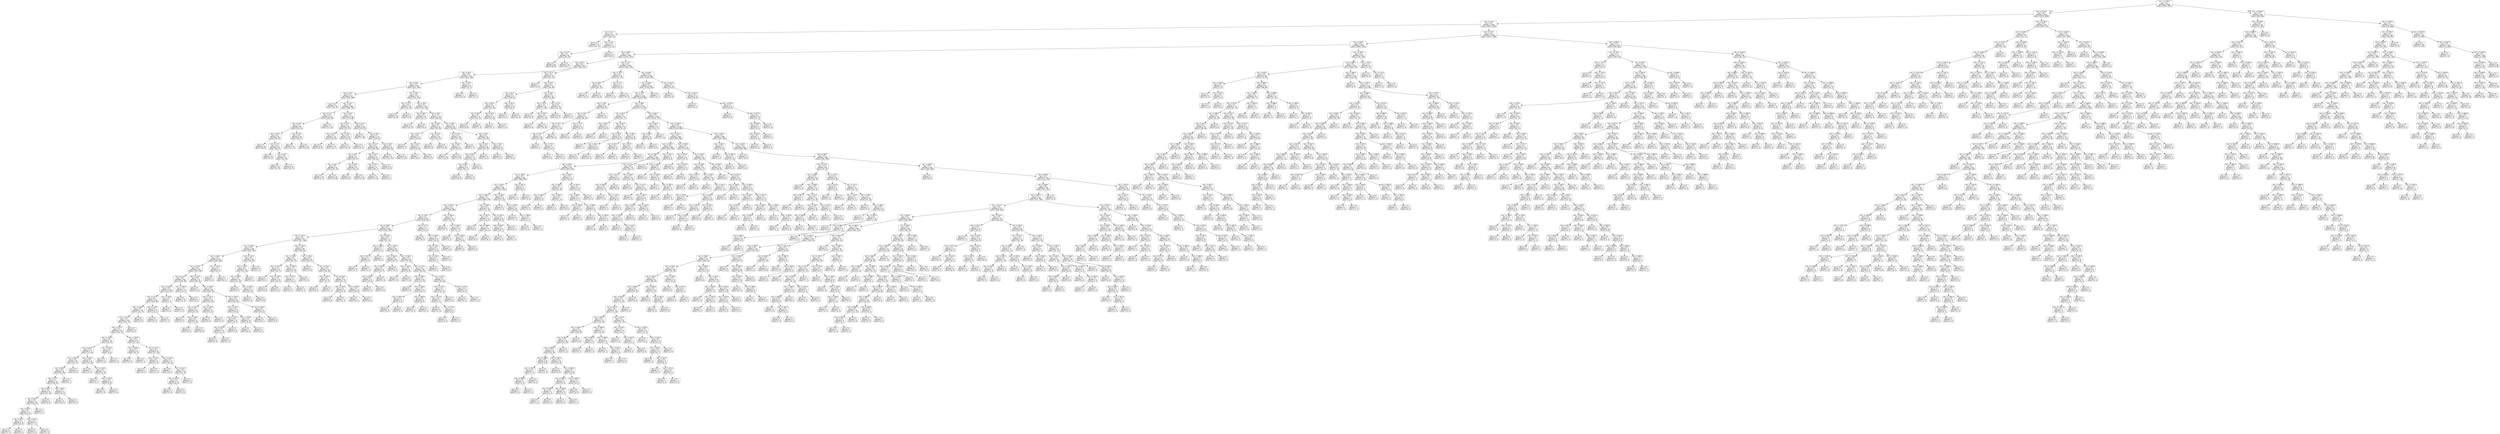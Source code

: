 digraph Tree {
node [shape=box, style="rounded", color="black", fontname=helvetica] ;
edge [fontname=helvetica] ;
0 [label="rain <= 1776.5\ngini = 0.5\nsamples = 3435\nvalue = [2678, 2674]"] ;
1 [label="rain <= 1110.5\ngini = 0.5\nsamples = 2815\nvalue = [2579, 1808]"] ;
0 -> 1 [labeldistance=2.5, labelangle=45, headlabel="True"] ;
2 [label="rain <= 14.5\ngini = 0.5\nsamples = 2494\nvalue = [2373, 1529]"] ;
1 -> 2 ;
3 [label="rain <= 11.5\ngini = 0.4\nsamples = 94\nvalue = [100, 31]"] ;
2 -> 3 ;
4 [label="gini = 0.4\nsamples = 23\nvalue = [21, 10]"] ;
3 -> 4 ;
5 [label="rain <= 13.5\ngini = 0.3\nsamples = 71\nvalue = [79, 21]"] ;
3 -> 5 ;
6 [label="rain <= 12.5\ngini = 0.4\nsamples = 50\nvalue = [53, 16]"] ;
5 -> 6 ;
7 [label="gini = 0.4\nsamples = 26\nvalue = [28, 9]"] ;
6 -> 7 ;
8 [label="gini = 0.3\nsamples = 24\nvalue = [25, 7]"] ;
6 -> 8 ;
9 [label="gini = 0.3\nsamples = 21\nvalue = [26, 5]"] ;
5 -> 9 ;
10 [label="rain <= 715.5\ngini = 0.5\nsamples = 2400\nvalue = [2273, 1498]"] ;
2 -> 10 ;
11 [label="rain <= 528.5\ngini = 0.5\nsamples = 2090\nvalue = [1953, 1332]"] ;
10 -> 11 ;
12 [label="rain <= 68.5\ngini = 0.5\nsamples = 1851\nvalue = [1762, 1142]"] ;
11 -> 12 ;
13 [label="rain <= 56.5\ngini = 0.5\nsamples = 550\nvalue = [481, 357]"] ;
12 -> 13 ;
14 [label="rain <= 54.5\ngini = 0.5\nsamples = 471\nvalue = [431, 283]"] ;
13 -> 14 ;
15 [label="rain <= 36.5\ngini = 0.5\nsamples = 461\nvalue = [417, 282]"] ;
14 -> 15 ;
16 [label="rain <= 15.5\ngini = 0.5\nsamples = 310\nvalue = [293, 166]"] ;
15 -> 16 ;
17 [label="gini = 0.5\nsamples = 21\nvalue = [13, 14]"] ;
16 -> 17 ;
18 [label="rain <= 22.5\ngini = 0.5\nsamples = 289\nvalue = [280, 152]"] ;
16 -> 18 ;
19 [label="rain <= 21.5\ngini = 0.5\nsamples = 111\nvalue = [102, 64]"] ;
18 -> 19 ;
20 [label="rain <= 19.5\ngini = 0.5\nsamples = 99\nvalue = [91, 52]"] ;
19 -> 20 ;
21 [label="rain <= 16.5\ngini = 0.5\nsamples = 61\nvalue = [56, 35]"] ;
20 -> 21 ;
22 [label="gini = 0.4\nsamples = 16\nvalue = [18, 8]"] ;
21 -> 22 ;
23 [label="rain <= 17.5\ngini = 0.5\nsamples = 45\nvalue = [38, 27]"] ;
21 -> 23 ;
24 [label="gini = 0.5\nsamples = 13\nvalue = [9, 9]"] ;
23 -> 24 ;
25 [label="rain <= 18.5\ngini = 0.5\nsamples = 32\nvalue = [29, 18]"] ;
23 -> 25 ;
26 [label="gini = 0.5\nsamples = 16\nvalue = [17, 9]"] ;
25 -> 26 ;
27 [label="gini = 0.5\nsamples = 16\nvalue = [12, 9]"] ;
25 -> 27 ;
28 [label="rain <= 20.5\ngini = 0.4\nsamples = 38\nvalue = [35, 17]"] ;
20 -> 28 ;
29 [label="gini = 0.5\nsamples = 22\nvalue = [21, 11]"] ;
28 -> 29 ;
30 [label="gini = 0.4\nsamples = 16\nvalue = [14, 6]"] ;
28 -> 30 ;
31 [label="gini = 0.5\nsamples = 12\nvalue = [11, 12]"] ;
19 -> 31 ;
32 [label="rain <= 26.5\ngini = 0.4\nsamples = 178\nvalue = [178, 88]"] ;
18 -> 32 ;
33 [label="rain <= 24.5\ngini = 0.4\nsamples = 56\nvalue = [53, 21]"] ;
32 -> 33 ;
34 [label="rain <= 23.5\ngini = 0.4\nsamples = 32\nvalue = [29, 15]"] ;
33 -> 34 ;
35 [label="gini = 0.4\nsamples = 18\nvalue = [16, 8]"] ;
34 -> 35 ;
36 [label="gini = 0.5\nsamples = 14\nvalue = [13, 7]"] ;
34 -> 36 ;
37 [label="rain <= 25.5\ngini = 0.3\nsamples = 24\nvalue = [24, 6]"] ;
33 -> 37 ;
38 [label="gini = 0.3\nsamples = 12\nvalue = [12, 3]"] ;
37 -> 38 ;
39 [label="gini = 0.3\nsamples = 12\nvalue = [12, 3]"] ;
37 -> 39 ;
40 [label="rain <= 27.5\ngini = 0.5\nsamples = 122\nvalue = [125, 67]"] ;
32 -> 40 ;
41 [label="gini = 0.5\nsamples = 10\nvalue = [7, 10]"] ;
40 -> 41 ;
42 [label="rain <= 34.5\ngini = 0.4\nsamples = 112\nvalue = [118, 57]"] ;
40 -> 42 ;
43 [label="rain <= 31.5\ngini = 0.4\nsamples = 89\nvalue = [89, 39]"] ;
42 -> 43 ;
44 [label="rain <= 29.5\ngini = 0.4\nsamples = 57\nvalue = [53, 27]"] ;
43 -> 44 ;
45 [label="rain <= 28.5\ngini = 0.4\nsamples = 32\nvalue = [33, 13]"] ;
44 -> 45 ;
46 [label="gini = 0.4\nsamples = 16\nvalue = [14, 5]"] ;
45 -> 46 ;
47 [label="gini = 0.4\nsamples = 16\nvalue = [19, 8]"] ;
45 -> 47 ;
48 [label="rain <= 30.5\ngini = 0.5\nsamples = 25\nvalue = [20, 14]"] ;
44 -> 48 ;
49 [label="gini = 0.5\nsamples = 9\nvalue = [6, 6]"] ;
48 -> 49 ;
50 [label="gini = 0.5\nsamples = 16\nvalue = [14, 8]"] ;
48 -> 50 ;
51 [label="rain <= 33.5\ngini = 0.4\nsamples = 32\nvalue = [36, 12]"] ;
43 -> 51 ;
52 [label="rain <= 32.5\ngini = 0.3\nsamples = 21\nvalue = [26, 7]"] ;
51 -> 52 ;
53 [label="gini = 0.4\nsamples = 14\nvalue = [17, 6]"] ;
52 -> 53 ;
54 [label="gini = 0.2\nsamples = 7\nvalue = [9, 1]"] ;
52 -> 54 ;
55 [label="gini = 0.4\nsamples = 11\nvalue = [10, 5]"] ;
51 -> 55 ;
56 [label="rain <= 35.5\ngini = 0.5\nsamples = 23\nvalue = [29, 18]"] ;
42 -> 56 ;
57 [label="gini = 0.5\nsamples = 13\nvalue = [15, 12]"] ;
56 -> 57 ;
58 [label="gini = 0.4\nsamples = 10\nvalue = [14, 6]"] ;
56 -> 58 ;
59 [label="rain <= 38.5\ngini = 0.5\nsamples = 151\nvalue = [124, 116]"] ;
15 -> 59 ;
60 [label="rain <= 37.5\ngini = 0.5\nsamples = 18\nvalue = [12, 16]"] ;
59 -> 60 ;
61 [label="gini = 0.5\nsamples = 13\nvalue = [9, 10]"] ;
60 -> 61 ;
62 [label="gini = 0.4\nsamples = 5\nvalue = [3, 6]"] ;
60 -> 62 ;
63 [label="rain <= 40.5\ngini = 0.5\nsamples = 133\nvalue = [112, 100]"] ;
59 -> 63 ;
64 [label="rain <= 39.5\ngini = 0.5\nsamples = 23\nvalue = [24, 17]"] ;
63 -> 64 ;
65 [label="gini = 0.5\nsamples = 16\nvalue = [18, 13]"] ;
64 -> 65 ;
66 [label="gini = 0.5\nsamples = 7\nvalue = [6, 4]"] ;
64 -> 66 ;
67 [label="rain <= 45.5\ngini = 0.5\nsamples = 110\nvalue = [88, 83]"] ;
63 -> 67 ;
68 [label="rain <= 43.5\ngini = 0.5\nsamples = 41\nvalue = [29, 34]"] ;
67 -> 68 ;
69 [label="rain <= 41.5\ngini = 0.5\nsamples = 21\nvalue = [15, 13]"] ;
68 -> 69 ;
70 [label="gini = 0.5\nsamples = 8\nvalue = [5, 7]"] ;
69 -> 70 ;
71 [label="rain <= 42.5\ngini = 0.5\nsamples = 13\nvalue = [10, 6]"] ;
69 -> 71 ;
72 [label="gini = 0.4\nsamples = 7\nvalue = [6, 3]"] ;
71 -> 72 ;
73 [label="gini = 0.5\nsamples = 6\nvalue = [4, 3]"] ;
71 -> 73 ;
74 [label="rain <= 44.5\ngini = 0.5\nsamples = 20\nvalue = [14, 21]"] ;
68 -> 74 ;
75 [label="gini = 0.5\nsamples = 8\nvalue = [5, 6]"] ;
74 -> 75 ;
76 [label="gini = 0.5\nsamples = 12\nvalue = [9, 15]"] ;
74 -> 76 ;
77 [label="rain <= 48.5\ngini = 0.5\nsamples = 69\nvalue = [59, 49]"] ;
67 -> 77 ;
78 [label="rain <= 47.5\ngini = 0.5\nsamples = 28\nvalue = [27, 19]"] ;
77 -> 78 ;
79 [label="rain <= 46.5\ngini = 0.5\nsamples = 22\nvalue = [20, 17]"] ;
78 -> 79 ;
80 [label="gini = 0.5\nsamples = 12\nvalue = [13, 9]"] ;
79 -> 80 ;
81 [label="gini = 0.5\nsamples = 10\nvalue = [7, 8]"] ;
79 -> 81 ;
82 [label="gini = 0.3\nsamples = 6\nvalue = [7, 2]"] ;
78 -> 82 ;
83 [label="rain <= 52.5\ngini = 0.5\nsamples = 41\nvalue = [32, 30]"] ;
77 -> 83 ;
84 [label="rain <= 51.5\ngini = 0.5\nsamples = 29\nvalue = [22, 24]"] ;
83 -> 84 ;
85 [label="rain <= 50.5\ngini = 0.5\nsamples = 24\nvalue = [21, 19]"] ;
84 -> 85 ;
86 [label="rain <= 49.5\ngini = 0.5\nsamples = 18\nvalue = [16, 17]"] ;
85 -> 86 ;
87 [label="gini = 0.5\nsamples = 10\nvalue = [10, 9]"] ;
86 -> 87 ;
88 [label="gini = 0.5\nsamples = 8\nvalue = [6, 8]"] ;
86 -> 88 ;
89 [label="gini = 0.4\nsamples = 6\nvalue = [5, 2]"] ;
85 -> 89 ;
90 [label="gini = 0.3\nsamples = 5\nvalue = [1, 5]"] ;
84 -> 90 ;
91 [label="rain <= 53.5\ngini = 0.5\nsamples = 12\nvalue = [10, 6]"] ;
83 -> 91 ;
92 [label="gini = 0.4\nsamples = 5\nvalue = [4, 2]"] ;
91 -> 92 ;
93 [label="gini = 0.5\nsamples = 7\nvalue = [6, 4]"] ;
91 -> 93 ;
94 [label="rain <= 55.5\ngini = 0.1\nsamples = 10\nvalue = [14, 1]"] ;
14 -> 94 ;
95 [label="gini = 0.0\nsamples = 7\nvalue = [12, 0]"] ;
94 -> 95 ;
96 [label="gini = 0.4\nsamples = 3\nvalue = [2, 1]"] ;
94 -> 96 ;
97 [label="rain <= 57.5\ngini = 0.5\nsamples = 79\nvalue = [50, 74]"] ;
13 -> 97 ;
98 [label="gini = 0.3\nsamples = 7\nvalue = [2, 9]"] ;
97 -> 98 ;
99 [label="rain <= 63.5\ngini = 0.5\nsamples = 72\nvalue = [48, 65]"] ;
97 -> 99 ;
100 [label="rain <= 61.5\ngini = 0.5\nsamples = 37\nvalue = [29, 29]"] ;
99 -> 100 ;
101 [label="rain <= 59.5\ngini = 0.5\nsamples = 27\nvalue = [21, 25]"] ;
100 -> 101 ;
102 [label="rain <= 58.5\ngini = 0.5\nsamples = 13\nvalue = [15, 13]"] ;
101 -> 102 ;
103 [label="gini = 0.5\nsamples = 8\nvalue = [8, 9]"] ;
102 -> 103 ;
104 [label="gini = 0.5\nsamples = 5\nvalue = [7, 4]"] ;
102 -> 104 ;
105 [label="rain <= 60.5\ngini = 0.4\nsamples = 14\nvalue = [6, 12]"] ;
101 -> 105 ;
106 [label="gini = 0.5\nsamples = 7\nvalue = [4, 7]"] ;
105 -> 106 ;
107 [label="gini = 0.4\nsamples = 7\nvalue = [2, 5]"] ;
105 -> 107 ;
108 [label="rain <= 62.5\ngini = 0.4\nsamples = 10\nvalue = [8, 4]"] ;
100 -> 108 ;
109 [label="gini = 0.4\nsamples = 5\nvalue = [4, 2]"] ;
108 -> 109 ;
110 [label="gini = 0.4\nsamples = 5\nvalue = [4, 2]"] ;
108 -> 110 ;
111 [label="rain <= 66.5\ngini = 0.5\nsamples = 35\nvalue = [19, 36]"] ;
99 -> 111 ;
112 [label="rain <= 64.5\ngini = 0.3\nsamples = 22\nvalue = [7, 26]"] ;
111 -> 112 ;
113 [label="gini = 0.0\nsamples = 5\nvalue = [0, 8]"] ;
112 -> 113 ;
114 [label="rain <= 65.5\ngini = 0.4\nsamples = 17\nvalue = [7, 18]"] ;
112 -> 114 ;
115 [label="gini = 0.4\nsamples = 7\nvalue = [3, 8]"] ;
114 -> 115 ;
116 [label="gini = 0.4\nsamples = 10\nvalue = [4, 10]"] ;
114 -> 116 ;
117 [label="rain <= 67.5\ngini = 0.5\nsamples = 13\nvalue = [12, 10]"] ;
111 -> 117 ;
118 [label="gini = 0.5\nsamples = 10\nvalue = [9, 7]"] ;
117 -> 118 ;
119 [label="gini = 0.5\nsamples = 3\nvalue = [3, 3]"] ;
117 -> 119 ;
120 [label="rain <= 72.5\ngini = 0.5\nsamples = 1301\nvalue = [1281, 785]"] ;
12 -> 120 ;
121 [label="rain <= 70.5\ngini = 0.4\nsamples = 32\nvalue = [47, 16]"] ;
120 -> 121 ;
122 [label="rain <= 69.5\ngini = 0.5\nsamples = 18\nvalue = [23, 13]"] ;
121 -> 122 ;
123 [label="gini = 0.4\nsamples = 9\nvalue = [10, 5]"] ;
122 -> 123 ;
124 [label="gini = 0.5\nsamples = 9\nvalue = [13, 8]"] ;
122 -> 124 ;
125 [label="rain <= 71.5\ngini = 0.2\nsamples = 14\nvalue = [24, 3]"] ;
121 -> 125 ;
126 [label="gini = 0.0\nsamples = 4\nvalue = [11, 0]"] ;
125 -> 126 ;
127 [label="gini = 0.3\nsamples = 10\nvalue = [13, 3]"] ;
125 -> 127 ;
128 [label="rain <= 519.5\ngini = 0.5\nsamples = 1269\nvalue = [1234, 769]"] ;
120 -> 128 ;
129 [label="rain <= 516.5\ngini = 0.5\nsamples = 1253\nvalue = [1210, 763]"] ;
128 -> 129 ;
130 [label="rain <= 79.5\ngini = 0.5\nsamples = 1249\nvalue = [1210, 756]"] ;
129 -> 130 ;
131 [label="rain <= 78.5\ngini = 0.5\nsamples = 45\nvalue = [39, 37]"] ;
130 -> 131 ;
132 [label="rain <= 76.5\ngini = 0.5\nsamples = 37\nvalue = [36, 26]"] ;
131 -> 132 ;
133 [label="rain <= 75.5\ngini = 0.5\nsamples = 27\nvalue = [22, 22]"] ;
132 -> 133 ;
134 [label="rain <= 73.5\ngini = 0.5\nsamples = 18\nvalue = [14, 10]"] ;
133 -> 134 ;
135 [label="gini = 0.5\nsamples = 7\nvalue = [4, 7]"] ;
134 -> 135 ;
136 [label="rain <= 74.5\ngini = 0.4\nsamples = 11\nvalue = [10, 3]"] ;
134 -> 136 ;
137 [label="gini = 0.0\nsamples = 3\nvalue = [4, 0]"] ;
136 -> 137 ;
138 [label="gini = 0.4\nsamples = 8\nvalue = [6, 3]"] ;
136 -> 138 ;
139 [label="gini = 0.5\nsamples = 9\nvalue = [8, 12]"] ;
133 -> 139 ;
140 [label="rain <= 77.5\ngini = 0.3\nsamples = 10\nvalue = [14, 4]"] ;
132 -> 140 ;
141 [label="gini = 0.0\nsamples = 4\nvalue = [8, 0]"] ;
140 -> 141 ;
142 [label="gini = 0.5\nsamples = 6\nvalue = [6, 4]"] ;
140 -> 142 ;
143 [label="gini = 0.3\nsamples = 8\nvalue = [3, 11]"] ;
131 -> 143 ;
144 [label="rain <= 88.5\ngini = 0.5\nsamples = 1204\nvalue = [1171, 719]"] ;
130 -> 144 ;
145 [label="rain <= 81.5\ngini = 0.4\nsamples = 51\nvalue = [55, 17]"] ;
144 -> 145 ;
146 [label="rain <= 80.5\ngini = 0.5\nsamples = 11\nvalue = [10, 6]"] ;
145 -> 146 ;
147 [label="gini = 0.5\nsamples = 4\nvalue = [4, 3]"] ;
146 -> 147 ;
148 [label="gini = 0.4\nsamples = 7\nvalue = [6, 3]"] ;
146 -> 148 ;
149 [label="rain <= 84.5\ngini = 0.3\nsamples = 40\nvalue = [45, 11]"] ;
145 -> 149 ;
150 [label="rain <= 82.5\ngini = 0.3\nsamples = 22\nvalue = [25, 5]"] ;
149 -> 150 ;
151 [label="gini = 0.2\nsamples = 7\nvalue = [7, 1]"] ;
150 -> 151 ;
152 [label="rain <= 83.5\ngini = 0.3\nsamples = 15\nvalue = [18, 4]"] ;
150 -> 152 ;
153 [label="gini = 0.4\nsamples = 5\nvalue = [6, 2]"] ;
152 -> 153 ;
154 [label="gini = 0.2\nsamples = 10\nvalue = [12, 2]"] ;
152 -> 154 ;
155 [label="rain <= 86.5\ngini = 0.4\nsamples = 18\nvalue = [20, 6]"] ;
149 -> 155 ;
156 [label="rain <= 85.5\ngini = 0.4\nsamples = 9\nvalue = [8, 4]"] ;
155 -> 156 ;
157 [label="gini = 0.4\nsamples = 6\nvalue = [6, 3]"] ;
156 -> 157 ;
158 [label="gini = 0.4\nsamples = 3\nvalue = [2, 1]"] ;
156 -> 158 ;
159 [label="rain <= 87.5\ngini = 0.2\nsamples = 9\nvalue = [12, 2]"] ;
155 -> 159 ;
160 [label="gini = 0.2\nsamples = 6\nvalue = [8, 1]"] ;
159 -> 160 ;
161 [label="gini = 0.3\nsamples = 3\nvalue = [4, 1]"] ;
159 -> 161 ;
162 [label="rain <= 91.5\ngini = 0.5\nsamples = 1153\nvalue = [1116, 702]"] ;
144 -> 162 ;
163 [label="rain <= 90.5\ngini = 0.5\nsamples = 15\nvalue = [12, 17]"] ;
162 -> 163 ;
164 [label="rain <= 89.5\ngini = 0.5\nsamples = 8\nvalue = [8, 6]"] ;
163 -> 164 ;
165 [label="gini = 0.5\nsamples = 3\nvalue = [2, 3]"] ;
164 -> 165 ;
166 [label="gini = 0.4\nsamples = 5\nvalue = [6, 3]"] ;
164 -> 166 ;
167 [label="gini = 0.4\nsamples = 7\nvalue = [4, 11]"] ;
163 -> 167 ;
168 [label="rain <= 260.5\ngini = 0.5\nsamples = 1138\nvalue = [1104, 685]"] ;
162 -> 168 ;
169 [label="rain <= 231.5\ngini = 0.5\nsamples = 639\nvalue = [630, 365]"] ;
168 -> 169 ;
170 [label="rain <= 226.5\ngini = 0.5\nsamples = 568\nvalue = [551, 339]"] ;
169 -> 170 ;
171 [label="rain <= 208.5\ngini = 0.5\nsamples = 559\nvalue = [548, 331]"] ;
170 -> 171 ;
172 [label="rain <= 198.5\ngini = 0.5\nsamples = 521\nvalue = [504, 314]"] ;
171 -> 172 ;
173 [label="rain <= 196.5\ngini = 0.5\nsamples = 494\nvalue = [488, 292]"] ;
172 -> 173 ;
174 [label="rain <= 192.5\ngini = 0.5\nsamples = 489\nvalue = [479, 291]"] ;
173 -> 174 ;
175 [label="rain <= 186.5\ngini = 0.5\nsamples = 471\nvalue = [469, 278]"] ;
174 -> 175 ;
176 [label="rain <= 181.5\ngini = 0.5\nsamples = 441\nvalue = [428, 265]"] ;
175 -> 176 ;
177 [label="rain <= 176.5\ngini = 0.5\nsamples = 425\nvalue = [418, 251]"] ;
176 -> 177 ;
178 [label="rain <= 156.5\ngini = 0.5\nsamples = 408\nvalue = [394, 245]"] ;
177 -> 178 ;
179 [label="rain <= 143.5\ngini = 0.5\nsamples = 337\nvalue = [337, 198]"] ;
178 -> 179 ;
180 [label="rain <= 138.5\ngini = 0.5\nsamples = 269\nvalue = [257, 164]"] ;
179 -> 180 ;
181 [label="rain <= 136.5\ngini = 0.5\nsamples = 243\nvalue = [239, 138]"] ;
180 -> 181 ;
182 [label="rain <= 123.5\ngini = 0.5\nsamples = 235\nvalue = [229, 136]"] ;
181 -> 182 ;
183 [label="rain <= 121.5\ngini = 0.5\nsamples = 162\nvalue = [164, 90]"] ;
182 -> 183 ;
184 [label="rain <= 119.5\ngini = 0.5\nsamples = 149\nvalue = [147, 87]"] ;
183 -> 184 ;
185 [label="rain <= 117.5\ngini = 0.5\nsamples = 142\nvalue = [146, 80]"] ;
184 -> 185 ;
186 [label="rain <= 116.5\ngini = 0.5\nsamples = 132\nvalue = [131, 79]"] ;
185 -> 186 ;
187 [label="rain <= 115.5\ngini = 0.5\nsamples = 126\nvalue = [127, 74]"] ;
186 -> 187 ;
188 [label="rain <= 107.5\ngini = 0.5\nsamples = 124\nvalue = [123, 74]"] ;
187 -> 188 ;
189 [label="rain <= 105.5\ngini = 0.5\nsamples = 79\nvalue = [76, 52]"] ;
188 -> 189 ;
190 [label="rain <= 101.5\ngini = 0.5\nsamples = 72\nvalue = [74, 44]"] ;
189 -> 190 ;
191 [label="rain <= 100.5\ngini = 0.4\nsamples = 56\nvalue = [61, 31]"] ;
190 -> 191 ;
192 [label="rain <= 99.5\ngini = 0.5\nsamples = 50\nvalue = [52, 29]"] ;
191 -> 192 ;
193 [label="rain <= 97.5\ngini = 0.4\nsamples = 43\nvalue = [46, 22]"] ;
192 -> 193 ;
194 [label="rain <= 96.5\ngini = 0.5\nsamples = 31\nvalue = [31, 19]"] ;
193 -> 194 ;
195 [label="rain <= 95.5\ngini = 0.4\nsamples = 26\nvalue = [26, 13]"] ;
194 -> 195 ;
196 [label="rain <= 93.5\ngini = 0.5\nsamples = 21\nvalue = [19, 12]"] ;
195 -> 196 ;
197 [label="rain <= 92.5\ngini = 0.4\nsamples = 12\nvalue = [12, 5]"] ;
196 -> 197 ;
198 [label="gini = 0.5\nsamples = 8\nvalue = [7, 4]"] ;
197 -> 198 ;
199 [label="gini = 0.3\nsamples = 4\nvalue = [5, 1]"] ;
197 -> 199 ;
200 [label="rain <= 94.5\ngini = 0.5\nsamples = 9\nvalue = [7, 7]"] ;
196 -> 200 ;
201 [label="gini = 0.5\nsamples = 3\nvalue = [3, 3]"] ;
200 -> 201 ;
202 [label="gini = 0.5\nsamples = 6\nvalue = [4, 4]"] ;
200 -> 202 ;
203 [label="gini = 0.2\nsamples = 5\nvalue = [7, 1]"] ;
195 -> 203 ;
204 [label="gini = 0.5\nsamples = 5\nvalue = [5, 6]"] ;
194 -> 204 ;
205 [label="rain <= 98.5\ngini = 0.3\nsamples = 12\nvalue = [15, 3]"] ;
193 -> 205 ;
206 [label="gini = 0.2\nsamples = 8\nvalue = [10, 1]"] ;
205 -> 206 ;
207 [label="gini = 0.4\nsamples = 4\nvalue = [5, 2]"] ;
205 -> 207 ;
208 [label="gini = 0.5\nsamples = 7\nvalue = [6, 7]"] ;
192 -> 208 ;
209 [label="gini = 0.3\nsamples = 6\nvalue = [9, 2]"] ;
191 -> 209 ;
210 [label="rain <= 102.5\ngini = 0.5\nsamples = 16\nvalue = [13, 13]"] ;
190 -> 210 ;
211 [label="gini = 0.3\nsamples = 2\nvalue = [1, 4]"] ;
210 -> 211 ;
212 [label="rain <= 103.5\ngini = 0.5\nsamples = 14\nvalue = [12, 9]"] ;
210 -> 212 ;
213 [label="gini = 0.3\nsamples = 3\nvalue = [4, 1]"] ;
212 -> 213 ;
214 [label="rain <= 104.5\ngini = 0.5\nsamples = 11\nvalue = [8, 8]"] ;
212 -> 214 ;
215 [label="gini = 0.5\nsamples = 6\nvalue = [4, 4]"] ;
214 -> 215 ;
216 [label="gini = 0.5\nsamples = 5\nvalue = [4, 4]"] ;
214 -> 216 ;
217 [label="rain <= 106.5\ngini = 0.3\nsamples = 7\nvalue = [2, 8]"] ;
189 -> 217 ;
218 [label="gini = 0.4\nsamples = 5\nvalue = [2, 4]"] ;
217 -> 218 ;
219 [label="gini = 0.0\nsamples = 2\nvalue = [0, 4]"] ;
217 -> 219 ;
220 [label="rain <= 109.5\ngini = 0.4\nsamples = 45\nvalue = [47, 22]"] ;
188 -> 220 ;
221 [label="rain <= 108.5\ngini = 0.2\nsamples = 16\nvalue = [20, 3]"] ;
220 -> 221 ;
222 [label="gini = 0.3\nsamples = 9\nvalue = [11, 2]"] ;
221 -> 222 ;
223 [label="gini = 0.2\nsamples = 7\nvalue = [9, 1]"] ;
221 -> 223 ;
224 [label="rain <= 111.5\ngini = 0.5\nsamples = 29\nvalue = [27, 19]"] ;
220 -> 224 ;
225 [label="rain <= 110.5\ngini = 0.2\nsamples = 6\nvalue = [1, 8]"] ;
224 -> 225 ;
226 [label="gini = 0.0\nsamples = 3\nvalue = [0, 5]"] ;
225 -> 226 ;
227 [label="gini = 0.4\nsamples = 3\nvalue = [1, 3]"] ;
225 -> 227 ;
228 [label="rain <= 112.5\ngini = 0.4\nsamples = 23\nvalue = [26, 11]"] ;
224 -> 228 ;
229 [label="gini = 0.3\nsamples = 7\nvalue = [9, 2]"] ;
228 -> 229 ;
230 [label="rain <= 114.5\ngini = 0.5\nsamples = 16\nvalue = [17, 9]"] ;
228 -> 230 ;
231 [label="rain <= 113.5\ngini = 0.5\nsamples = 10\nvalue = [10, 6]"] ;
230 -> 231 ;
232 [label="gini = 0.5\nsamples = 4\nvalue = [5, 3]"] ;
231 -> 232 ;
233 [label="gini = 0.5\nsamples = 6\nvalue = [5, 3]"] ;
231 -> 233 ;
234 [label="gini = 0.4\nsamples = 6\nvalue = [7, 3]"] ;
230 -> 234 ;
235 [label="gini = 0.0\nsamples = 2\nvalue = [4, 0]"] ;
187 -> 235 ;
236 [label="gini = 0.5\nsamples = 6\nvalue = [4, 5]"] ;
186 -> 236 ;
237 [label="rain <= 118.5\ngini = 0.1\nsamples = 10\nvalue = [15, 1]"] ;
185 -> 237 ;
238 [label="gini = 0.0\nsamples = 5\nvalue = [8, 0]"] ;
237 -> 238 ;
239 [label="gini = 0.2\nsamples = 5\nvalue = [7, 1]"] ;
237 -> 239 ;
240 [label="rain <= 120.5\ngini = 0.2\nsamples = 7\nvalue = [1, 7]"] ;
184 -> 240 ;
241 [label="gini = 0.0\nsamples = 1\nvalue = [0, 1]"] ;
240 -> 241 ;
242 [label="gini = 0.2\nsamples = 6\nvalue = [1, 6]"] ;
240 -> 242 ;
243 [label="rain <= 122.5\ngini = 0.3\nsamples = 13\nvalue = [17, 3]"] ;
183 -> 243 ;
244 [label="gini = 0.3\nsamples = 10\nvalue = [11, 3]"] ;
243 -> 244 ;
245 [label="gini = 0.0\nsamples = 3\nvalue = [6, 0]"] ;
243 -> 245 ;
246 [label="rain <= 124.5\ngini = 0.5\nsamples = 73\nvalue = [65, 46]"] ;
182 -> 246 ;
247 [label="gini = 0.4\nsamples = 7\nvalue = [3, 6]"] ;
246 -> 247 ;
248 [label="rain <= 129.5\ngini = 0.5\nsamples = 66\nvalue = [62, 40]"] ;
246 -> 248 ;
249 [label="rain <= 127.5\ngini = 0.5\nsamples = 26\nvalue = [24, 20]"] ;
248 -> 249 ;
250 [label="rain <= 125.5\ngini = 0.5\nsamples = 15\nvalue = [15, 9]"] ;
249 -> 250 ;
251 [label="gini = 0.5\nsamples = 4\nvalue = [3, 3]"] ;
250 -> 251 ;
252 [label="rain <= 126.5\ngini = 0.4\nsamples = 11\nvalue = [12, 6]"] ;
250 -> 252 ;
253 [label="gini = 0.4\nsamples = 5\nvalue = [6, 3]"] ;
252 -> 253 ;
254 [label="gini = 0.4\nsamples = 6\nvalue = [6, 3]"] ;
252 -> 254 ;
255 [label="rain <= 128.5\ngini = 0.5\nsamples = 11\nvalue = [9, 11]"] ;
249 -> 255 ;
256 [label="gini = 0.5\nsamples = 7\nvalue = [6, 6]"] ;
255 -> 256 ;
257 [label="gini = 0.5\nsamples = 4\nvalue = [3, 5]"] ;
255 -> 257 ;
258 [label="rain <= 134.5\ngini = 0.5\nsamples = 40\nvalue = [38, 20]"] ;
248 -> 258 ;
259 [label="rain <= 132.5\ngini = 0.4\nsamples = 23\nvalue = [23, 8]"] ;
258 -> 259 ;
260 [label="rain <= 131.5\ngini = 0.3\nsamples = 13\nvalue = [14, 4]"] ;
259 -> 260 ;
261 [label="rain <= 130.5\ngini = 0.4\nsamples = 10\nvalue = [11, 4]"] ;
260 -> 261 ;
262 [label="gini = 0.4\nsamples = 6\nvalue = [4, 2]"] ;
261 -> 262 ;
263 [label="gini = 0.3\nsamples = 4\nvalue = [7, 2]"] ;
261 -> 263 ;
264 [label="gini = 0.0\nsamples = 3\nvalue = [3, 0]"] ;
260 -> 264 ;
265 [label="rain <= 133.5\ngini = 0.4\nsamples = 10\nvalue = [9, 4]"] ;
259 -> 265 ;
266 [label="gini = 0.4\nsamples = 7\nvalue = [6, 3]"] ;
265 -> 266 ;
267 [label="gini = 0.4\nsamples = 3\nvalue = [3, 1]"] ;
265 -> 267 ;
268 [label="rain <= 135.5\ngini = 0.5\nsamples = 17\nvalue = [15, 12]"] ;
258 -> 268 ;
269 [label="gini = 0.5\nsamples = 8\nvalue = [10, 7]"] ;
268 -> 269 ;
270 [label="gini = 0.5\nsamples = 9\nvalue = [5, 5]"] ;
268 -> 270 ;
271 [label="rain <= 137.5\ngini = 0.3\nsamples = 8\nvalue = [10, 2]"] ;
181 -> 271 ;
272 [label="gini = 0.3\nsamples = 3\nvalue = [4, 1]"] ;
271 -> 272 ;
273 [label="gini = 0.2\nsamples = 5\nvalue = [6, 1]"] ;
271 -> 273 ;
274 [label="rain <= 142.5\ngini = 0.5\nsamples = 26\nvalue = [18, 26]"] ;
180 -> 274 ;
275 [label="rain <= 141.5\ngini = 0.5\nsamples = 20\nvalue = [11, 19]"] ;
274 -> 275 ;
276 [label="rain <= 139.5\ngini = 0.5\nsamples = 19\nvalue = [11, 18]"] ;
275 -> 276 ;
277 [label="gini = 0.4\nsamples = 6\nvalue = [3, 7]"] ;
276 -> 277 ;
278 [label="rain <= 140.5\ngini = 0.5\nsamples = 13\nvalue = [8, 11]"] ;
276 -> 278 ;
279 [label="gini = 0.5\nsamples = 5\nvalue = [4, 3]"] ;
278 -> 279 ;
280 [label="gini = 0.4\nsamples = 8\nvalue = [4, 8]"] ;
278 -> 280 ;
281 [label="gini = 0.0\nsamples = 1\nvalue = [0, 1]"] ;
275 -> 281 ;
282 [label="gini = 0.5\nsamples = 6\nvalue = [7, 7]"] ;
274 -> 282 ;
283 [label="rain <= 149.5\ngini = 0.4\nsamples = 68\nvalue = [80, 34]"] ;
179 -> 283 ;
284 [label="rain <= 146.5\ngini = 0.4\nsamples = 33\nvalue = [42, 13]"] ;
283 -> 284 ;
285 [label="rain <= 144.5\ngini = 0.4\nsamples = 15\nvalue = [15, 7]"] ;
284 -> 285 ;
286 [label="gini = 0.3\nsamples = 5\nvalue = [5, 1]"] ;
285 -> 286 ;
287 [label="rain <= 145.5\ngini = 0.5\nsamples = 10\nvalue = [10, 6]"] ;
285 -> 287 ;
288 [label="gini = 0.4\nsamples = 6\nvalue = [8, 4]"] ;
287 -> 288 ;
289 [label="gini = 0.5\nsamples = 4\nvalue = [2, 2]"] ;
287 -> 289 ;
290 [label="rain <= 148.5\ngini = 0.3\nsamples = 18\nvalue = [27, 6]"] ;
284 -> 290 ;
291 [label="rain <= 147.5\ngini = 0.2\nsamples = 9\nvalue = [15, 2]"] ;
290 -> 291 ;
292 [label="gini = 0.2\nsamples = 4\nvalue = [9, 1]"] ;
291 -> 292 ;
293 [label="gini = 0.2\nsamples = 5\nvalue = [6, 1]"] ;
291 -> 293 ;
294 [label="gini = 0.4\nsamples = 9\nvalue = [12, 4]"] ;
290 -> 294 ;
295 [label="rain <= 150.5\ngini = 0.5\nsamples = 35\nvalue = [38, 21]"] ;
283 -> 295 ;
296 [label="gini = 0.0\nsamples = 3\nvalue = [0, 5]"] ;
295 -> 296 ;
297 [label="rain <= 152.5\ngini = 0.4\nsamples = 32\nvalue = [38, 16]"] ;
295 -> 297 ;
298 [label="rain <= 151.5\ngini = 0.3\nsamples = 12\nvalue = [17, 4]"] ;
297 -> 298 ;
299 [label="gini = 0.4\nsamples = 5\nvalue = [6, 2]"] ;
298 -> 299 ;
300 [label="gini = 0.3\nsamples = 7\nvalue = [11, 2]"] ;
298 -> 300 ;
301 [label="rain <= 154.5\ngini = 0.5\nsamples = 20\nvalue = [21, 12]"] ;
297 -> 301 ;
302 [label="rain <= 153.5\ngini = 0.4\nsamples = 6\nvalue = [2, 6]"] ;
301 -> 302 ;
303 [label="gini = 0.0\nsamples = 1\nvalue = [0, 2]"] ;
302 -> 303 ;
304 [label="gini = 0.4\nsamples = 5\nvalue = [2, 4]"] ;
302 -> 304 ;
305 [label="rain <= 155.5\ngini = 0.4\nsamples = 14\nvalue = [19, 6]"] ;
301 -> 305 ;
306 [label="gini = 0.2\nsamples = 7\nvalue = [10, 1]"] ;
305 -> 306 ;
307 [label="gini = 0.5\nsamples = 7\nvalue = [9, 5]"] ;
305 -> 307 ;
308 [label="rain <= 159.5\ngini = 0.5\nsamples = 71\nvalue = [57, 47]"] ;
178 -> 308 ;
309 [label="rain <= 158.5\ngini = 0.3\nsamples = 7\nvalue = [2, 8]"] ;
308 -> 309 ;
310 [label="rain <= 157.5\ngini = 0.4\nsamples = 6\nvalue = [2, 5]"] ;
309 -> 310 ;
311 [label="gini = 0.3\nsamples = 4\nvalue = [1, 4]"] ;
310 -> 311 ;
312 [label="gini = 0.5\nsamples = 2\nvalue = [1, 1]"] ;
310 -> 312 ;
313 [label="gini = 0.0\nsamples = 1\nvalue = [0, 3]"] ;
309 -> 313 ;
314 [label="rain <= 163.5\ngini = 0.5\nsamples = 64\nvalue = [55, 39]"] ;
308 -> 314 ;
315 [label="rain <= 162.5\ngini = 0.4\nsamples = 19\nvalue = [18, 7]"] ;
314 -> 315 ;
316 [label="rain <= 161.5\ngini = 0.5\nsamples = 15\nvalue = [13, 7]"] ;
315 -> 316 ;
317 [label="rain <= 160.5\ngini = 0.4\nsamples = 11\nvalue = [10, 3]"] ;
316 -> 317 ;
318 [label="gini = 0.5\nsamples = 7\nvalue = [5, 3]"] ;
317 -> 318 ;
319 [label="gini = 0.0\nsamples = 4\nvalue = [5, 0]"] ;
317 -> 319 ;
320 [label="gini = 0.5\nsamples = 4\nvalue = [3, 4]"] ;
316 -> 320 ;
321 [label="gini = 0.0\nsamples = 4\nvalue = [5, 0]"] ;
315 -> 321 ;
322 [label="rain <= 165.5\ngini = 0.5\nsamples = 45\nvalue = [37, 32]"] ;
314 -> 322 ;
323 [label="rain <= 164.5\ngini = 0.3\nsamples = 6\nvalue = [2, 8]"] ;
322 -> 323 ;
324 [label="gini = 0.4\nsamples = 3\nvalue = [1, 3]"] ;
323 -> 324 ;
325 [label="gini = 0.3\nsamples = 3\nvalue = [1, 5]"] ;
323 -> 325 ;
326 [label="rain <= 170.5\ngini = 0.5\nsamples = 39\nvalue = [35, 24]"] ;
322 -> 326 ;
327 [label="rain <= 166.5\ngini = 0.4\nsamples = 18\nvalue = [17, 8]"] ;
326 -> 327 ;
328 [label="gini = 0.5\nsamples = 4\nvalue = [5, 3]"] ;
327 -> 328 ;
329 [label="rain <= 168.5\ngini = 0.4\nsamples = 14\nvalue = [12, 5]"] ;
327 -> 329 ;
330 [label="rain <= 167.5\ngini = 0.3\nsamples = 8\nvalue = [7, 2]"] ;
329 -> 330 ;
331 [label="gini = 0.4\nsamples = 6\nvalue = [5, 2]"] ;
330 -> 331 ;
332 [label="gini = 0.0\nsamples = 2\nvalue = [2, 0]"] ;
330 -> 332 ;
333 [label="rain <= 169.5\ngini = 0.5\nsamples = 6\nvalue = [5, 3]"] ;
329 -> 333 ;
334 [label="gini = 0.5\nsamples = 4\nvalue = [3, 2]"] ;
333 -> 334 ;
335 [label="gini = 0.4\nsamples = 2\nvalue = [2, 1]"] ;
333 -> 335 ;
336 [label="rain <= 174.5\ngini = 0.5\nsamples = 21\nvalue = [18, 16]"] ;
326 -> 336 ;
337 [label="rain <= 173.5\ngini = 0.5\nsamples = 11\nvalue = [10, 12]"] ;
336 -> 337 ;
338 [label="rain <= 171.5\ngini = 0.5\nsamples = 7\nvalue = [7, 6]"] ;
337 -> 338 ;
339 [label="gini = 0.4\nsamples = 2\nvalue = [2, 4]"] ;
338 -> 339 ;
340 [label="rain <= 172.5\ngini = 0.4\nsamples = 5\nvalue = [5, 2]"] ;
338 -> 340 ;
341 [label="gini = 0.0\nsamples = 1\nvalue = [3, 0]"] ;
340 -> 341 ;
342 [label="gini = 0.5\nsamples = 4\nvalue = [2, 2]"] ;
340 -> 342 ;
343 [label="gini = 0.4\nsamples = 4\nvalue = [3, 6]"] ;
337 -> 343 ;
344 [label="rain <= 175.5\ngini = 0.4\nsamples = 10\nvalue = [8, 4]"] ;
336 -> 344 ;
345 [label="gini = 0.2\nsamples = 6\nvalue = [6, 1]"] ;
344 -> 345 ;
346 [label="gini = 0.5\nsamples = 4\nvalue = [2, 3]"] ;
344 -> 346 ;
347 [label="rain <= 177.5\ngini = 0.3\nsamples = 17\nvalue = [24, 6]"] ;
177 -> 347 ;
348 [label="gini = 0.0\nsamples = 4\nvalue = [8, 0]"] ;
347 -> 348 ;
349 [label="rain <= 180.5\ngini = 0.4\nsamples = 13\nvalue = [16, 6]"] ;
347 -> 349 ;
350 [label="rain <= 179.5\ngini = 0.4\nsamples = 11\nvalue = [12, 6]"] ;
349 -> 350 ;
351 [label="rain <= 178.5\ngini = 0.3\nsamples = 4\nvalue = [5, 1]"] ;
350 -> 351 ;
352 [label="gini = 0.4\nsamples = 2\nvalue = [2, 1]"] ;
351 -> 352 ;
353 [label="gini = 0.0\nsamples = 2\nvalue = [3, 0]"] ;
351 -> 353 ;
354 [label="gini = 0.5\nsamples = 7\nvalue = [7, 5]"] ;
350 -> 354 ;
355 [label="gini = 0.0\nsamples = 2\nvalue = [4, 0]"] ;
349 -> 355 ;
356 [label="rain <= 182.5\ngini = 0.5\nsamples = 16\nvalue = [10, 14]"] ;
176 -> 356 ;
357 [label="gini = 0.4\nsamples = 6\nvalue = [3, 7]"] ;
356 -> 357 ;
358 [label="rain <= 183.5\ngini = 0.5\nsamples = 10\nvalue = [7, 7]"] ;
356 -> 358 ;
359 [label="gini = 0.4\nsamples = 3\nvalue = [2, 1]"] ;
358 -> 359 ;
360 [label="rain <= 185.0\ngini = 0.5\nsamples = 7\nvalue = [5, 6]"] ;
358 -> 360 ;
361 [label="gini = 0.4\nsamples = 3\nvalue = [1, 2]"] ;
360 -> 361 ;
362 [label="gini = 0.5\nsamples = 4\nvalue = [4, 4]"] ;
360 -> 362 ;
363 [label="rain <= 189.5\ngini = 0.4\nsamples = 30\nvalue = [41, 13]"] ;
175 -> 363 ;
364 [label="rain <= 187.5\ngini = 0.3\nsamples = 12\nvalue = [22, 4]"] ;
363 -> 364 ;
365 [label="gini = 0.3\nsamples = 6\nvalue = [8, 2]"] ;
364 -> 365 ;
366 [label="rain <= 188.5\ngini = 0.2\nsamples = 6\nvalue = [14, 2]"] ;
364 -> 366 ;
367 [label="gini = 0.2\nsamples = 3\nvalue = [6, 1]"] ;
366 -> 367 ;
368 [label="gini = 0.2\nsamples = 3\nvalue = [8, 1]"] ;
366 -> 368 ;
369 [label="rain <= 191.5\ngini = 0.4\nsamples = 18\nvalue = [19, 9]"] ;
363 -> 369 ;
370 [label="rain <= 190.5\ngini = 0.5\nsamples = 11\nvalue = [10, 7]"] ;
369 -> 370 ;
371 [label="gini = 0.5\nsamples = 4\nvalue = [3, 3]"] ;
370 -> 371 ;
372 [label="gini = 0.5\nsamples = 7\nvalue = [7, 4]"] ;
370 -> 372 ;
373 [label="gini = 0.3\nsamples = 7\nvalue = [9, 2]"] ;
369 -> 373 ;
374 [label="rain <= 193.5\ngini = 0.5\nsamples = 18\nvalue = [10, 13]"] ;
174 -> 374 ;
375 [label="gini = 0.3\nsamples = 5\nvalue = [1, 4]"] ;
374 -> 375 ;
376 [label="rain <= 194.5\ngini = 0.5\nsamples = 13\nvalue = [9, 9]"] ;
374 -> 376 ;
377 [label="gini = 0.5\nsamples = 9\nvalue = [7, 7]"] ;
376 -> 377 ;
378 [label="rain <= 195.5\ngini = 0.5\nsamples = 4\nvalue = [2, 2]"] ;
376 -> 378 ;
379 [label="gini = 0.5\nsamples = 2\nvalue = [1, 1]"] ;
378 -> 379 ;
380 [label="gini = 0.5\nsamples = 2\nvalue = [1, 1]"] ;
378 -> 380 ;
381 [label="rain <= 197.5\ngini = 0.2\nsamples = 5\nvalue = [9, 1]"] ;
173 -> 381 ;
382 [label="gini = 0.3\nsamples = 3\nvalue = [5, 1]"] ;
381 -> 382 ;
383 [label="gini = 0.0\nsamples = 2\nvalue = [4, 0]"] ;
381 -> 383 ;
384 [label="rain <= 202.5\ngini = 0.5\nsamples = 27\nvalue = [16, 22]"] ;
172 -> 384 ;
385 [label="rain <= 200.5\ngini = 0.4\nsamples = 13\nvalue = [5, 14]"] ;
384 -> 385 ;
386 [label="rain <= 199.5\ngini = 0.5\nsamples = 6\nvalue = [3, 3]"] ;
385 -> 386 ;
387 [label="gini = 0.4\nsamples = 4\nvalue = [1, 3]"] ;
386 -> 387 ;
388 [label="gini = 0.0\nsamples = 2\nvalue = [2, 0]"] ;
386 -> 388 ;
389 [label="rain <= 201.5\ngini = 0.3\nsamples = 7\nvalue = [2, 11]"] ;
385 -> 389 ;
390 [label="gini = 0.4\nsamples = 4\nvalue = [2, 6]"] ;
389 -> 390 ;
391 [label="gini = 0.0\nsamples = 3\nvalue = [0, 5]"] ;
389 -> 391 ;
392 [label="rain <= 207.5\ngini = 0.5\nsamples = 14\nvalue = [11, 8]"] ;
384 -> 392 ;
393 [label="rain <= 204.5\ngini = 0.5\nsamples = 13\nvalue = [11, 7]"] ;
392 -> 393 ;
394 [label="rain <= 203.5\ngini = 0.4\nsamples = 4\nvalue = [4, 2]"] ;
393 -> 394 ;
395 [label="gini = 0.4\nsamples = 2\nvalue = [2, 1]"] ;
394 -> 395 ;
396 [label="gini = 0.4\nsamples = 2\nvalue = [2, 1]"] ;
394 -> 396 ;
397 [label="rain <= 205.5\ngini = 0.5\nsamples = 9\nvalue = [7, 5]"] ;
393 -> 397 ;
398 [label="gini = 0.5\nsamples = 6\nvalue = [5, 4]"] ;
397 -> 398 ;
399 [label="rain <= 206.5\ngini = 0.4\nsamples = 3\nvalue = [2, 1]"] ;
397 -> 399 ;
400 [label="gini = 0.0\nsamples = 1\nvalue = [1, 0]"] ;
399 -> 400 ;
401 [label="gini = 0.5\nsamples = 2\nvalue = [1, 1]"] ;
399 -> 401 ;
402 [label="gini = 0.0\nsamples = 1\nvalue = [0, 1]"] ;
392 -> 402 ;
403 [label="rain <= 215.5\ngini = 0.4\nsamples = 38\nvalue = [44, 17]"] ;
171 -> 403 ;
404 [label="rain <= 211.5\ngini = 0.2\nsamples = 14\nvalue = [19, 3]"] ;
403 -> 404 ;
405 [label="rain <= 209.5\ngini = 0.3\nsamples = 8\nvalue = [11, 3]"] ;
404 -> 405 ;
406 [label="gini = 0.0\nsamples = 2\nvalue = [3, 0]"] ;
405 -> 406 ;
407 [label="rain <= 210.5\ngini = 0.4\nsamples = 6\nvalue = [8, 3]"] ;
405 -> 407 ;
408 [label="gini = 0.4\nsamples = 3\nvalue = [3, 1]"] ;
407 -> 408 ;
409 [label="gini = 0.4\nsamples = 3\nvalue = [5, 2]"] ;
407 -> 409 ;
410 [label="gini = 0.0\nsamples = 6\nvalue = [8, 0]"] ;
404 -> 410 ;
411 [label="rain <= 216.5\ngini = 0.5\nsamples = 24\nvalue = [25, 14]"] ;
403 -> 411 ;
412 [label="gini = 0.0\nsamples = 2\nvalue = [0, 4]"] ;
411 -> 412 ;
413 [label="rain <= 217.5\ngini = 0.4\nsamples = 22\nvalue = [25, 10]"] ;
411 -> 413 ;
414 [label="gini = 0.5\nsamples = 2\nvalue = [3, 3]"] ;
413 -> 414 ;
415 [label="rain <= 224.5\ngini = 0.4\nsamples = 20\nvalue = [22, 7]"] ;
413 -> 415 ;
416 [label="rain <= 223.0\ngini = 0.3\nsamples = 15\nvalue = [17, 3]"] ;
415 -> 416 ;
417 [label="rain <= 219.5\ngini = 0.3\nsamples = 13\nvalue = [14, 3]"] ;
416 -> 417 ;
418 [label="gini = 0.4\nsamples = 3\nvalue = [3, 1]"] ;
417 -> 418 ;
419 [label="rain <= 221.5\ngini = 0.3\nsamples = 10\nvalue = [11, 2]"] ;
417 -> 419 ;
420 [label="gini = 0.2\nsamples = 5\nvalue = [6, 1]"] ;
419 -> 420 ;
421 [label="gini = 0.3\nsamples = 5\nvalue = [5, 1]"] ;
419 -> 421 ;
422 [label="gini = 0.0\nsamples = 2\nvalue = [3, 0]"] ;
416 -> 422 ;
423 [label="rain <= 225.5\ngini = 0.5\nsamples = 5\nvalue = [5, 4]"] ;
415 -> 423 ;
424 [label="gini = 0.4\nsamples = 3\nvalue = [2, 4]"] ;
423 -> 424 ;
425 [label="gini = 0.0\nsamples = 2\nvalue = [3, 0]"] ;
423 -> 425 ;
426 [label="rain <= 227.5\ngini = 0.4\nsamples = 9\nvalue = [3, 8]"] ;
170 -> 426 ;
427 [label="gini = 0.0\nsamples = 2\nvalue = [0, 3]"] ;
426 -> 427 ;
428 [label="rain <= 228.5\ngini = 0.5\nsamples = 7\nvalue = [3, 5]"] ;
426 -> 428 ;
429 [label="gini = 0.0\nsamples = 1\nvalue = [1, 0]"] ;
428 -> 429 ;
430 [label="rain <= 229.5\ngini = 0.4\nsamples = 6\nvalue = [2, 5]"] ;
428 -> 430 ;
431 [label="gini = 0.0\nsamples = 1\nvalue = [0, 1]"] ;
430 -> 431 ;
432 [label="rain <= 230.5\ngini = 0.4\nsamples = 5\nvalue = [2, 4]"] ;
430 -> 432 ;
433 [label="gini = 0.5\nsamples = 2\nvalue = [1, 1]"] ;
432 -> 433 ;
434 [label="gini = 0.4\nsamples = 3\nvalue = [1, 3]"] ;
432 -> 434 ;
435 [label="rain <= 236.5\ngini = 0.4\nsamples = 71\nvalue = [79, 26]"] ;
169 -> 435 ;
436 [label="rain <= 233.5\ngini = 0.1\nsamples = 16\nvalue = [24, 1]"] ;
435 -> 436 ;
437 [label="gini = 0.0\nsamples = 6\nvalue = [10, 0]"] ;
436 -> 437 ;
438 [label="rain <= 234.5\ngini = 0.1\nsamples = 10\nvalue = [14, 1]"] ;
436 -> 438 ;
439 [label="gini = 0.2\nsamples = 6\nvalue = [8, 1]"] ;
438 -> 439 ;
440 [label="gini = 0.0\nsamples = 4\nvalue = [6, 0]"] ;
438 -> 440 ;
441 [label="rain <= 246.5\ngini = 0.4\nsamples = 55\nvalue = [55, 25]"] ;
435 -> 441 ;
442 [label="rain <= 238.5\ngini = 0.5\nsamples = 24\nvalue = [22, 17]"] ;
441 -> 442 ;
443 [label="rain <= 237.5\ngini = 0.4\nsamples = 6\nvalue = [10, 3]"] ;
442 -> 443 ;
444 [label="gini = 0.5\nsamples = 3\nvalue = [3, 3]"] ;
443 -> 444 ;
445 [label="gini = 0.0\nsamples = 3\nvalue = [7, 0]"] ;
443 -> 445 ;
446 [label="rain <= 239.5\ngini = 0.5\nsamples = 18\nvalue = [12, 14]"] ;
442 -> 446 ;
447 [label="gini = 0.0\nsamples = 1\nvalue = [0, 3]"] ;
446 -> 447 ;
448 [label="rain <= 241.5\ngini = 0.5\nsamples = 17\nvalue = [12, 11]"] ;
446 -> 448 ;
449 [label="rain <= 240.5\ngini = 0.3\nsamples = 5\nvalue = [4, 1]"] ;
448 -> 449 ;
450 [label="gini = 0.4\nsamples = 3\nvalue = [2, 1]"] ;
449 -> 450 ;
451 [label="gini = 0.0\nsamples = 2\nvalue = [2, 0]"] ;
449 -> 451 ;
452 [label="rain <= 244.5\ngini = 0.5\nsamples = 12\nvalue = [8, 10]"] ;
448 -> 452 ;
453 [label="rain <= 242.5\ngini = 0.4\nsamples = 6\nvalue = [2, 6]"] ;
452 -> 453 ;
454 [label="gini = 0.5\nsamples = 2\nvalue = [1, 1]"] ;
453 -> 454 ;
455 [label="rain <= 243.5\ngini = 0.3\nsamples = 4\nvalue = [1, 5]"] ;
453 -> 455 ;
456 [label="gini = 0.0\nsamples = 1\nvalue = [0, 1]"] ;
455 -> 456 ;
457 [label="gini = 0.3\nsamples = 3\nvalue = [1, 4]"] ;
455 -> 457 ;
458 [label="rain <= 245.5\ngini = 0.5\nsamples = 6\nvalue = [6, 4]"] ;
452 -> 458 ;
459 [label="gini = 0.5\nsamples = 4\nvalue = [5, 3]"] ;
458 -> 459 ;
460 [label="gini = 0.5\nsamples = 2\nvalue = [1, 1]"] ;
458 -> 460 ;
461 [label="rain <= 249.5\ngini = 0.3\nsamples = 31\nvalue = [33, 8]"] ;
441 -> 461 ;
462 [label="gini = 0.0\nsamples = 4\nvalue = [6, 0]"] ;
461 -> 462 ;
463 [label="rain <= 251.5\ngini = 0.4\nsamples = 27\nvalue = [27, 8]"] ;
461 -> 463 ;
464 [label="rain <= 250.5\ngini = 0.5\nsamples = 6\nvalue = [5, 3]"] ;
463 -> 464 ;
465 [label="gini = 0.4\nsamples = 3\nvalue = [2, 1]"] ;
464 -> 465 ;
466 [label="gini = 0.5\nsamples = 3\nvalue = [3, 2]"] ;
464 -> 466 ;
467 [label="rain <= 254.5\ngini = 0.3\nsamples = 21\nvalue = [22, 5]"] ;
463 -> 467 ;
468 [label="rain <= 253.5\ngini = 0.2\nsamples = 9\nvalue = [11, 1]"] ;
467 -> 468 ;
469 [label="rain <= 252.5\ngini = 0.2\nsamples = 6\nvalue = [7, 1]"] ;
468 -> 469 ;
470 [label="gini = 0.0\nsamples = 2\nvalue = [2, 0]"] ;
469 -> 470 ;
471 [label="gini = 0.3\nsamples = 4\nvalue = [5, 1]"] ;
469 -> 471 ;
472 [label="gini = 0.0\nsamples = 3\nvalue = [4, 0]"] ;
468 -> 472 ;
473 [label="rain <= 257.5\ngini = 0.4\nsamples = 12\nvalue = [11, 4]"] ;
467 -> 473 ;
474 [label="rain <= 256.5\ngini = 0.5\nsamples = 5\nvalue = [4, 3]"] ;
473 -> 474 ;
475 [label="rain <= 255.5\ngini = 0.3\nsamples = 3\nvalue = [4, 1]"] ;
474 -> 475 ;
476 [label="gini = 0.4\nsamples = 2\nvalue = [2, 1]"] ;
475 -> 476 ;
477 [label="gini = 0.0\nsamples = 1\nvalue = [2, 0]"] ;
475 -> 477 ;
478 [label="gini = 0.0\nsamples = 2\nvalue = [0, 2]"] ;
474 -> 478 ;
479 [label="rain <= 258.5\ngini = 0.2\nsamples = 7\nvalue = [7, 1]"] ;
473 -> 479 ;
480 [label="gini = 0.0\nsamples = 3\nvalue = [4, 0]"] ;
479 -> 480 ;
481 [label="rain <= 259.5\ngini = 0.4\nsamples = 4\nvalue = [3, 1]"] ;
479 -> 481 ;
482 [label="gini = 0.5\nsamples = 2\nvalue = [1, 1]"] ;
481 -> 482 ;
483 [label="gini = 0.0\nsamples = 2\nvalue = [2, 0]"] ;
481 -> 483 ;
484 [label="rain <= 264.5\ngini = 0.5\nsamples = 499\nvalue = [474, 320]"] ;
168 -> 484 ;
485 [label="rain <= 261.5\ngini = 0.4\nsamples = 8\nvalue = [5, 12]"] ;
484 -> 485 ;
486 [label="gini = 0.5\nsamples = 3\nvalue = [2, 2]"] ;
485 -> 486 ;
487 [label="rain <= 263.0\ngini = 0.4\nsamples = 5\nvalue = [3, 10]"] ;
485 -> 487 ;
488 [label="gini = 0.4\nsamples = 3\nvalue = [2, 6]"] ;
487 -> 488 ;
489 [label="gini = 0.3\nsamples = 2\nvalue = [1, 4]"] ;
487 -> 489 ;
490 [label="rain <= 265.5\ngini = 0.5\nsamples = 491\nvalue = [469, 308]"] ;
484 -> 490 ;
491 [label="gini = 0.0\nsamples = 3\nvalue = [5, 0]"] ;
490 -> 491 ;
492 [label="rain <= 284.5\ngini = 0.5\nsamples = 488\nvalue = [464, 308]"] ;
490 -> 492 ;
493 [label="rain <= 273.5\ngini = 0.5\nsamples = 62\nvalue = [41, 42]"] ;
492 -> 493 ;
494 [label="rain <= 266.5\ngini = 0.5\nsamples = 30\nvalue = [26, 16]"] ;
493 -> 494 ;
495 [label="gini = 0.5\nsamples = 5\nvalue = [3, 5]"] ;
494 -> 495 ;
496 [label="rain <= 268.5\ngini = 0.4\nsamples = 25\nvalue = [23, 11]"] ;
494 -> 496 ;
497 [label="rain <= 267.5\ngini = 0.2\nsamples = 7\nvalue = [9, 1]"] ;
496 -> 497 ;
498 [label="gini = 0.3\nsamples = 4\nvalue = [5, 1]"] ;
497 -> 498 ;
499 [label="gini = 0.0\nsamples = 3\nvalue = [4, 0]"] ;
497 -> 499 ;
500 [label="rain <= 271.5\ngini = 0.5\nsamples = 18\nvalue = [14, 10]"] ;
496 -> 500 ;
501 [label="rain <= 270.5\ngini = 0.5\nsamples = 13\nvalue = [8, 9]"] ;
500 -> 501 ;
502 [label="rain <= 269.5\ngini = 0.5\nsamples = 6\nvalue = [4, 3]"] ;
501 -> 502 ;
503 [label="gini = 0.5\nsamples = 4\nvalue = [3, 2]"] ;
502 -> 503 ;
504 [label="gini = 0.5\nsamples = 2\nvalue = [1, 1]"] ;
502 -> 504 ;
505 [label="gini = 0.5\nsamples = 7\nvalue = [4, 6]"] ;
501 -> 505 ;
506 [label="rain <= 272.5\ngini = 0.2\nsamples = 5\nvalue = [6, 1]"] ;
500 -> 506 ;
507 [label="gini = 0.4\nsamples = 3\nvalue = [3, 1]"] ;
506 -> 507 ;
508 [label="gini = 0.0\nsamples = 2\nvalue = [3, 0]"] ;
506 -> 508 ;
509 [label="rain <= 275.5\ngini = 0.5\nsamples = 32\nvalue = [15, 26]"] ;
493 -> 509 ;
510 [label="rain <= 274.5\ngini = 0.2\nsamples = 9\nvalue = [1, 9]"] ;
509 -> 510 ;
511 [label="gini = 0.2\nsamples = 7\nvalue = [1, 6]"] ;
510 -> 511 ;
512 [label="gini = 0.0\nsamples = 2\nvalue = [0, 3]"] ;
510 -> 512 ;
513 [label="rain <= 277.5\ngini = 0.5\nsamples = 23\nvalue = [14, 17]"] ;
509 -> 513 ;
514 [label="rain <= 276.5\ngini = 0.3\nsamples = 3\nvalue = [4, 1]"] ;
513 -> 514 ;
515 [label="gini = 0.0\nsamples = 1\nvalue = [1, 0]"] ;
514 -> 515 ;
516 [label="gini = 0.4\nsamples = 2\nvalue = [3, 1]"] ;
514 -> 516 ;
517 [label="rain <= 278.5\ngini = 0.5\nsamples = 20\nvalue = [10, 16]"] ;
513 -> 517 ;
518 [label="gini = 0.0\nsamples = 1\nvalue = [0, 2]"] ;
517 -> 518 ;
519 [label="rain <= 280.0\ngini = 0.5\nsamples = 19\nvalue = [10, 14]"] ;
517 -> 519 ;
520 [label="gini = 0.4\nsamples = 4\nvalue = [3, 1]"] ;
519 -> 520 ;
521 [label="rain <= 281.5\ngini = 0.5\nsamples = 15\nvalue = [7, 13]"] ;
519 -> 521 ;
522 [label="gini = 0.0\nsamples = 1\nvalue = [0, 2]"] ;
521 -> 522 ;
523 [label="rain <= 283.5\ngini = 0.5\nsamples = 14\nvalue = [7, 11]"] ;
521 -> 523 ;
524 [label="rain <= 282.5\ngini = 0.4\nsamples = 10\nvalue = [4, 8]"] ;
523 -> 524 ;
525 [label="gini = 0.4\nsamples = 7\nvalue = [3, 6]"] ;
524 -> 525 ;
526 [label="gini = 0.4\nsamples = 3\nvalue = [1, 2]"] ;
524 -> 526 ;
527 [label="gini = 0.5\nsamples = 4\nvalue = [3, 3]"] ;
523 -> 527 ;
528 [label="rain <= 285.5\ngini = 0.5\nsamples = 426\nvalue = [423, 266]"] ;
492 -> 528 ;
529 [label="gini = 0.0\nsamples = 3\nvalue = [8, 0]"] ;
528 -> 529 ;
530 [label="rain <= 494.0\ngini = 0.5\nsamples = 423\nvalue = [415, 266]"] ;
528 -> 530 ;
531 [label="rain <= 486.5\ngini = 0.5\nsamples = 391\nvalue = [377, 251]"] ;
530 -> 531 ;
532 [label="rain <= 454.5\ngini = 0.5\nsamples = 388\nvalue = [377, 246]"] ;
531 -> 532 ;
533 [label="rain <= 411.0\ngini = 0.5\nsamples = 337\nvalue = [336, 208]"] ;
532 -> 533 ;
534 [label="rain <= 382.5\ngini = 0.5\nsamples = 261\nvalue = [246, 168]"] ;
533 -> 534 ;
535 [label="rain <= 362.0\ngini = 0.5\nsamples = 196\nvalue = [190, 113]"] ;
534 -> 535 ;
536 [label="rain <= 355.5\ngini = 0.5\nsamples = 159\nvalue = [146, 94]"] ;
535 -> 536 ;
537 [label="rain <= 345.5\ngini = 0.5\nsamples = 144\nvalue = [137, 81]"] ;
536 -> 537 ;
538 [label="rain <= 338.5\ngini = 0.5\nsamples = 123\nvalue = [108, 72]"] ;
537 -> 538 ;
539 [label="rain <= 332.5\ngini = 0.5\nsamples = 103\nvalue = [97, 55]"] ;
538 -> 539 ;
540 [label="rain <= 328.0\ngini = 0.5\nsamples = 91\nvalue = [83, 53]"] ;
539 -> 540 ;
541 [label="rain <= 326.5\ngini = 0.5\nsamples = 79\nvalue = [75, 42]"] ;
540 -> 541 ;
542 [label="rain <= 325.5\ngini = 0.5\nsamples = 76\nvalue = [71, 42]"] ;
541 -> 542 ;
543 [label="rain <= 311.5\ngini = 0.5\nsamples = 75\nvalue = [71, 40]"] ;
542 -> 543 ;
544 [label="rain <= 304.5\ngini = 0.5\nsamples = 52\nvalue = [44, 30]"] ;
543 -> 544 ;
545 [label="rain <= 303.5\ngini = 0.5\nsamples = 40\nvalue = [36, 20]"] ;
544 -> 545 ;
546 [label="rain <= 302.5\ngini = 0.5\nsamples = 38\nvalue = [31, 20]"] ;
545 -> 546 ;
547 [label="rain <= 289.5\ngini = 0.5\nsamples = 35\nvalue = [30, 16]"] ;
546 -> 547 ;
548 [label="rain <= 288.5\ngini = 0.5\nsamples = 10\nvalue = [8, 8]"] ;
547 -> 548 ;
549 [label="rain <= 287.5\ngini = 0.5\nsamples = 7\nvalue = [7, 5]"] ;
548 -> 549 ;
550 [label="rain <= 286.5\ngini = 0.5\nsamples = 4\nvalue = [2, 3]"] ;
549 -> 550 ;
551 [label="gini = 0.5\nsamples = 2\nvalue = [1, 1]"] ;
550 -> 551 ;
552 [label="gini = 0.4\nsamples = 2\nvalue = [1, 2]"] ;
550 -> 552 ;
553 [label="gini = 0.4\nsamples = 3\nvalue = [5, 2]"] ;
549 -> 553 ;
554 [label="gini = 0.4\nsamples = 3\nvalue = [1, 3]"] ;
548 -> 554 ;
555 [label="rain <= 294.5\ngini = 0.4\nsamples = 25\nvalue = [22, 8]"] ;
547 -> 555 ;
556 [label="gini = 0.0\nsamples = 8\nvalue = [8, 0]"] ;
555 -> 556 ;
557 [label="rain <= 299.5\ngini = 0.5\nsamples = 17\nvalue = [14, 8]"] ;
555 -> 557 ;
558 [label="rain <= 296.5\ngini = 0.5\nsamples = 9\nvalue = [4, 6]"] ;
557 -> 558 ;
559 [label="rain <= 295.5\ngini = 0.4\nsamples = 4\nvalue = [1, 3]"] ;
558 -> 559 ;
560 [label="gini = 0.5\nsamples = 2\nvalue = [1, 1]"] ;
559 -> 560 ;
561 [label="gini = 0.0\nsamples = 2\nvalue = [0, 2]"] ;
559 -> 561 ;
562 [label="rain <= 298.0\ngini = 0.5\nsamples = 5\nvalue = [3, 3]"] ;
558 -> 562 ;
563 [label="gini = 0.4\nsamples = 3\nvalue = [2, 1]"] ;
562 -> 563 ;
564 [label="gini = 0.4\nsamples = 2\nvalue = [1, 2]"] ;
562 -> 564 ;
565 [label="rain <= 301.5\ngini = 0.3\nsamples = 8\nvalue = [10, 2]"] ;
557 -> 565 ;
566 [label="gini = 0.0\nsamples = 4\nvalue = [6, 0]"] ;
565 -> 566 ;
567 [label="gini = 0.4\nsamples = 4\nvalue = [4, 2]"] ;
565 -> 567 ;
568 [label="gini = 0.3\nsamples = 3\nvalue = [1, 4]"] ;
546 -> 568 ;
569 [label="gini = 0.0\nsamples = 2\nvalue = [5, 0]"] ;
545 -> 569 ;
570 [label="rain <= 308.5\ngini = 0.5\nsamples = 12\nvalue = [8, 10]"] ;
544 -> 570 ;
571 [label="rain <= 307.5\ngini = 0.2\nsamples = 4\nvalue = [1, 6]"] ;
570 -> 571 ;
572 [label="gini = 0.0\nsamples = 2\nvalue = [0, 2]"] ;
571 -> 572 ;
573 [label="gini = 0.3\nsamples = 2\nvalue = [1, 4]"] ;
571 -> 573 ;
574 [label="rain <= 309.5\ngini = 0.5\nsamples = 8\nvalue = [7, 4]"] ;
570 -> 574 ;
575 [label="gini = 0.4\nsamples = 3\nvalue = [3, 1]"] ;
574 -> 575 ;
576 [label="rain <= 310.5\ngini = 0.5\nsamples = 5\nvalue = [4, 3]"] ;
574 -> 576 ;
577 [label="gini = 0.5\nsamples = 2\nvalue = [1, 1]"] ;
576 -> 577 ;
578 [label="gini = 0.5\nsamples = 3\nvalue = [3, 2]"] ;
576 -> 578 ;
579 [label="rain <= 317.5\ngini = 0.4\nsamples = 23\nvalue = [27, 10]"] ;
543 -> 579 ;
580 [label="rain <= 314.5\ngini = 0.1\nsamples = 10\nvalue = [16, 1]"] ;
579 -> 580 ;
581 [label="gini = 0.0\nsamples = 3\nvalue = [4, 0]"] ;
580 -> 581 ;
582 [label="rain <= 316.5\ngini = 0.1\nsamples = 7\nvalue = [12, 1]"] ;
580 -> 582 ;
583 [label="gini = 0.2\nsamples = 5\nvalue = [9, 1]"] ;
582 -> 583 ;
584 [label="gini = 0.0\nsamples = 2\nvalue = [3, 0]"] ;
582 -> 584 ;
585 [label="rain <= 318.5\ngini = 0.5\nsamples = 13\nvalue = [11, 9]"] ;
579 -> 585 ;
586 [label="gini = 0.0\nsamples = 1\nvalue = [0, 2]"] ;
585 -> 586 ;
587 [label="rain <= 323.5\ngini = 0.5\nsamples = 12\nvalue = [11, 7]"] ;
585 -> 587 ;
588 [label="rain <= 319.5\ngini = 0.5\nsamples = 10\nvalue = [9, 7]"] ;
587 -> 588 ;
589 [label="gini = 0.0\nsamples = 1\nvalue = [1, 0]"] ;
588 -> 589 ;
590 [label="rain <= 321.0\ngini = 0.5\nsamples = 9\nvalue = [8, 7]"] ;
588 -> 590 ;
591 [label="gini = 0.4\nsamples = 2\nvalue = [2, 1]"] ;
590 -> 591 ;
592 [label="rain <= 322.5\ngini = 0.5\nsamples = 7\nvalue = [6, 6]"] ;
590 -> 592 ;
593 [label="gini = 0.5\nsamples = 4\nvalue = [3, 4]"] ;
592 -> 593 ;
594 [label="gini = 0.5\nsamples = 3\nvalue = [3, 2]"] ;
592 -> 594 ;
595 [label="gini = 0.0\nsamples = 2\nvalue = [2, 0]"] ;
587 -> 595 ;
596 [label="gini = 0.0\nsamples = 1\nvalue = [0, 2]"] ;
542 -> 596 ;
597 [label="gini = 0.0\nsamples = 3\nvalue = [4, 0]"] ;
541 -> 597 ;
598 [label="rain <= 330.0\ngini = 0.5\nsamples = 12\nvalue = [8, 11]"] ;
540 -> 598 ;
599 [label="gini = 0.5\nsamples = 5\nvalue = [3, 3]"] ;
598 -> 599 ;
600 [label="rain <= 331.5\ngini = 0.5\nsamples = 7\nvalue = [5, 8]"] ;
598 -> 600 ;
601 [label="gini = 0.5\nsamples = 3\nvalue = [2, 3]"] ;
600 -> 601 ;
602 [label="gini = 0.5\nsamples = 4\nvalue = [3, 5]"] ;
600 -> 602 ;
603 [label="rain <= 336.5\ngini = 0.2\nsamples = 12\nvalue = [14, 2]"] ;
539 -> 603 ;
604 [label="gini = 0.0\nsamples = 5\nvalue = [5, 0]"] ;
603 -> 604 ;
605 [label="rain <= 337.5\ngini = 0.3\nsamples = 7\nvalue = [9, 2]"] ;
603 -> 605 ;
606 [label="gini = 0.3\nsamples = 4\nvalue = [5, 1]"] ;
605 -> 606 ;
607 [label="gini = 0.3\nsamples = 3\nvalue = [4, 1]"] ;
605 -> 607 ;
608 [label="rain <= 339.5\ngini = 0.5\nsamples = 20\nvalue = [11, 17]"] ;
538 -> 608 ;
609 [label="gini = 0.0\nsamples = 4\nvalue = [0, 6]"] ;
608 -> 609 ;
610 [label="rain <= 342.5\ngini = 0.5\nsamples = 16\nvalue = [11, 11]"] ;
608 -> 610 ;
611 [label="rain <= 340.5\ngini = 0.3\nsamples = 6\nvalue = [7, 2]"] ;
610 -> 611 ;
612 [label="gini = 0.0\nsamples = 1\nvalue = [2, 0]"] ;
611 -> 612 ;
613 [label="rain <= 341.5\ngini = 0.4\nsamples = 5\nvalue = [5, 2]"] ;
611 -> 613 ;
614 [label="gini = 0.4\nsamples = 2\nvalue = [3, 1]"] ;
613 -> 614 ;
615 [label="gini = 0.4\nsamples = 3\nvalue = [2, 1]"] ;
613 -> 615 ;
616 [label="rain <= 344.5\ngini = 0.4\nsamples = 10\nvalue = [4, 9]"] ;
610 -> 616 ;
617 [label="rain <= 343.5\ngini = 0.5\nsamples = 8\nvalue = [4, 6]"] ;
616 -> 617 ;
618 [label="gini = 0.4\nsamples = 5\nvalue = [2, 5]"] ;
617 -> 618 ;
619 [label="gini = 0.4\nsamples = 3\nvalue = [2, 1]"] ;
617 -> 619 ;
620 [label="gini = 0.0\nsamples = 2\nvalue = [0, 3]"] ;
616 -> 620 ;
621 [label="rain <= 349.0\ngini = 0.4\nsamples = 21\nvalue = [29, 9]"] ;
537 -> 621 ;
622 [label="gini = 0.0\nsamples = 5\nvalue = [9, 0]"] ;
621 -> 622 ;
623 [label="rain <= 354.5\ngini = 0.4\nsamples = 16\nvalue = [20, 9]"] ;
621 -> 623 ;
624 [label="rain <= 351.5\ngini = 0.5\nsamples = 14\nvalue = [17, 9]"] ;
623 -> 624 ;
625 [label="gini = 0.4\nsamples = 6\nvalue = [11, 4]"] ;
624 -> 625 ;
626 [label="rain <= 353.0\ngini = 0.5\nsamples = 8\nvalue = [6, 5]"] ;
624 -> 626 ;
627 [label="gini = 0.4\nsamples = 2\nvalue = [1, 3]"] ;
626 -> 627 ;
628 [label="gini = 0.4\nsamples = 6\nvalue = [5, 2]"] ;
626 -> 628 ;
629 [label="gini = 0.0\nsamples = 2\nvalue = [3, 0]"] ;
623 -> 629 ;
630 [label="rain <= 357.5\ngini = 0.5\nsamples = 15\nvalue = [9, 13]"] ;
536 -> 630 ;
631 [label="rain <= 356.5\ngini = 0.4\nsamples = 9\nvalue = [5, 10]"] ;
630 -> 631 ;
632 [label="gini = 0.5\nsamples = 3\nvalue = [2, 2]"] ;
631 -> 632 ;
633 [label="gini = 0.4\nsamples = 6\nvalue = [3, 8]"] ;
631 -> 633 ;
634 [label="rain <= 358.5\ngini = 0.5\nsamples = 6\nvalue = [4, 3]"] ;
630 -> 634 ;
635 [label="gini = 0.0\nsamples = 2\nvalue = [2, 0]"] ;
634 -> 635 ;
636 [label="rain <= 359.5\ngini = 0.5\nsamples = 4\nvalue = [2, 3]"] ;
634 -> 636 ;
637 [label="gini = 0.5\nsamples = 3\nvalue = [2, 2]"] ;
636 -> 637 ;
638 [label="gini = 0.0\nsamples = 1\nvalue = [0, 1]"] ;
636 -> 638 ;
639 [label="rain <= 364.5\ngini = 0.4\nsamples = 37\nvalue = [44, 19]"] ;
535 -> 639 ;
640 [label="gini = 0.0\nsamples = 2\nvalue = [3, 0]"] ;
639 -> 640 ;
641 [label="rain <= 380.5\ngini = 0.4\nsamples = 35\nvalue = [41, 19]"] ;
639 -> 641 ;
642 [label="rain <= 373.5\ngini = 0.4\nsamples = 31\nvalue = [36, 18]"] ;
641 -> 642 ;
643 [label="rain <= 372.5\ngini = 0.4\nsamples = 20\nvalue = [27, 11]"] ;
642 -> 643 ;
644 [label="rain <= 370.5\ngini = 0.4\nsamples = 17\nvalue = [20, 10]"] ;
643 -> 644 ;
645 [label="rain <= 369.5\ngini = 0.4\nsamples = 12\nvalue = [17, 6]"] ;
644 -> 645 ;
646 [label="rain <= 365.5\ngini = 0.5\nsamples = 8\nvalue = [9, 5]"] ;
645 -> 646 ;
647 [label="gini = 0.5\nsamples = 3\nvalue = [4, 3]"] ;
646 -> 647 ;
648 [label="rain <= 367.5\ngini = 0.4\nsamples = 5\nvalue = [5, 2]"] ;
646 -> 648 ;
649 [label="gini = 0.0\nsamples = 1\nvalue = [1, 0]"] ;
648 -> 649 ;
650 [label="gini = 0.4\nsamples = 4\nvalue = [4, 2]"] ;
648 -> 650 ;
651 [label="gini = 0.2\nsamples = 4\nvalue = [8, 1]"] ;
645 -> 651 ;
652 [label="rain <= 371.5\ngini = 0.5\nsamples = 5\nvalue = [3, 4]"] ;
644 -> 652 ;
653 [label="gini = 0.5\nsamples = 3\nvalue = [2, 2]"] ;
652 -> 653 ;
654 [label="gini = 0.4\nsamples = 2\nvalue = [1, 2]"] ;
652 -> 654 ;
655 [label="gini = 0.2\nsamples = 3\nvalue = [7, 1]"] ;
643 -> 655 ;
656 [label="rain <= 375.0\ngini = 0.5\nsamples = 11\nvalue = [9, 7]"] ;
642 -> 656 ;
657 [label="gini = 0.0\nsamples = 1\nvalue = [0, 1]"] ;
656 -> 657 ;
658 [label="rain <= 376.5\ngini = 0.5\nsamples = 10\nvalue = [9, 6]"] ;
656 -> 658 ;
659 [label="gini = 0.0\nsamples = 1\nvalue = [1, 0]"] ;
658 -> 659 ;
660 [label="rain <= 379.5\ngini = 0.5\nsamples = 9\nvalue = [8, 6]"] ;
658 -> 660 ;
661 [label="rain <= 378.0\ngini = 0.5\nsamples = 4\nvalue = [2, 3]"] ;
660 -> 661 ;
662 [label="gini = 0.4\nsamples = 3\nvalue = [2, 1]"] ;
661 -> 662 ;
663 [label="gini = 0.0\nsamples = 1\nvalue = [0, 2]"] ;
661 -> 663 ;
664 [label="gini = 0.4\nsamples = 5\nvalue = [6, 3]"] ;
660 -> 664 ;
665 [label="rain <= 381.5\ngini = 0.3\nsamples = 4\nvalue = [5, 1]"] ;
641 -> 665 ;
666 [label="gini = 0.0\nsamples = 1\nvalue = [1, 0]"] ;
665 -> 666 ;
667 [label="gini = 0.3\nsamples = 3\nvalue = [4, 1]"] ;
665 -> 667 ;
668 [label="rain <= 408.5\ngini = 0.5\nsamples = 65\nvalue = [56, 55]"] ;
534 -> 668 ;
669 [label="rain <= 397.5\ngini = 0.5\nsamples = 61\nvalue = [55, 50]"] ;
668 -> 669 ;
670 [label="rain <= 395.5\ngini = 0.5\nsamples = 43\nvalue = [36, 42]"] ;
669 -> 670 ;
671 [label="rain <= 384.5\ngini = 0.5\nsamples = 38\nvalue = [36, 32]"] ;
670 -> 671 ;
672 [label="rain <= 383.5\ngini = 0.4\nsamples = 7\nvalue = [5, 11]"] ;
671 -> 672 ;
673 [label="gini = 0.4\nsamples = 3\nvalue = [2, 6]"] ;
672 -> 673 ;
674 [label="gini = 0.5\nsamples = 4\nvalue = [3, 5]"] ;
672 -> 674 ;
675 [label="rain <= 386.5\ngini = 0.5\nsamples = 31\nvalue = [31, 21]"] ;
671 -> 675 ;
676 [label="rain <= 385.5\ngini = 0.2\nsamples = 7\nvalue = [9, 1]"] ;
675 -> 676 ;
677 [label="gini = 0.0\nsamples = 3\nvalue = [5, 0]"] ;
676 -> 677 ;
678 [label="gini = 0.3\nsamples = 4\nvalue = [4, 1]"] ;
676 -> 678 ;
679 [label="rain <= 393.5\ngini = 0.5\nsamples = 24\nvalue = [22, 20]"] ;
675 -> 679 ;
680 [label="rain <= 391.5\ngini = 0.5\nsamples = 20\nvalue = [18, 19]"] ;
679 -> 680 ;
681 [label="rain <= 389.5\ngini = 0.5\nsamples = 18\nvalue = [18, 15]"] ;
680 -> 681 ;
682 [label="rain <= 388.5\ngini = 0.5\nsamples = 13\nvalue = [12, 13]"] ;
681 -> 682 ;
683 [label="rain <= 387.5\ngini = 0.5\nsamples = 9\nvalue = [9, 7]"] ;
682 -> 683 ;
684 [label="gini = 0.5\nsamples = 4\nvalue = [4, 3]"] ;
683 -> 684 ;
685 [label="gini = 0.5\nsamples = 5\nvalue = [5, 4]"] ;
683 -> 685 ;
686 [label="gini = 0.4\nsamples = 4\nvalue = [3, 6]"] ;
682 -> 686 ;
687 [label="rain <= 390.5\ngini = 0.4\nsamples = 5\nvalue = [6, 2]"] ;
681 -> 687 ;
688 [label="gini = 0.0\nsamples = 3\nvalue = [4, 0]"] ;
687 -> 688 ;
689 [label="gini = 0.5\nsamples = 2\nvalue = [2, 2]"] ;
687 -> 689 ;
690 [label="gini = 0.0\nsamples = 2\nvalue = [0, 4]"] ;
680 -> 690 ;
691 [label="rain <= 394.5\ngini = 0.3\nsamples = 4\nvalue = [4, 1]"] ;
679 -> 691 ;
692 [label="gini = 0.0\nsamples = 1\nvalue = [1, 0]"] ;
691 -> 692 ;
693 [label="gini = 0.4\nsamples = 3\nvalue = [3, 1]"] ;
691 -> 693 ;
694 [label="gini = 0.0\nsamples = 5\nvalue = [0, 10]"] ;
670 -> 694 ;
695 [label="rain <= 404.5\ngini = 0.4\nsamples = 18\nvalue = [19, 8]"] ;
669 -> 695 ;
696 [label="rain <= 401.5\ngini = 0.3\nsamples = 13\nvalue = [16, 4]"] ;
695 -> 696 ;
697 [label="rain <= 400.5\ngini = 0.4\nsamples = 7\nvalue = [7, 3]"] ;
696 -> 697 ;
698 [label="rain <= 398.5\ngini = 0.2\nsamples = 5\nvalue = [6, 1]"] ;
697 -> 698 ;
699 [label="gini = 0.0\nsamples = 2\nvalue = [3, 0]"] ;
698 -> 699 ;
700 [label="rain <= 399.5\ngini = 0.4\nsamples = 3\nvalue = [3, 1]"] ;
698 -> 700 ;
701 [label="gini = 0.4\nsamples = 2\nvalue = [2, 1]"] ;
700 -> 701 ;
702 [label="gini = 0.0\nsamples = 1\nvalue = [1, 0]"] ;
700 -> 702 ;
703 [label="gini = 0.4\nsamples = 2\nvalue = [1, 2]"] ;
697 -> 703 ;
704 [label="rain <= 403.0\ngini = 0.2\nsamples = 6\nvalue = [9, 1]"] ;
696 -> 704 ;
705 [label="gini = 0.2\nsamples = 4\nvalue = [6, 1]"] ;
704 -> 705 ;
706 [label="gini = 0.0\nsamples = 2\nvalue = [3, 0]"] ;
704 -> 706 ;
707 [label="rain <= 406.5\ngini = 0.5\nsamples = 5\nvalue = [3, 4]"] ;
695 -> 707 ;
708 [label="gini = 0.0\nsamples = 3\nvalue = [0, 4]"] ;
707 -> 708 ;
709 [label="gini = 0.0\nsamples = 2\nvalue = [3, 0]"] ;
707 -> 709 ;
710 [label="rain <= 409.5\ngini = 0.3\nsamples = 4\nvalue = [1, 5]"] ;
668 -> 710 ;
711 [label="gini = 0.0\nsamples = 1\nvalue = [0, 2]"] ;
710 -> 711 ;
712 [label="gini = 0.4\nsamples = 3\nvalue = [1, 3]"] ;
710 -> 712 ;
713 [label="rain <= 422.5\ngini = 0.4\nsamples = 76\nvalue = [90, 40]"] ;
533 -> 713 ;
714 [label="rain <= 412.5\ngini = 0.2\nsamples = 21\nvalue = [32, 4]"] ;
713 -> 714 ;
715 [label="gini = 0.4\nsamples = 2\nvalue = [2, 1]"] ;
714 -> 715 ;
716 [label="rain <= 419.5\ngini = 0.2\nsamples = 19\nvalue = [30, 3]"] ;
714 -> 716 ;
717 [label="rain <= 414.5\ngini = 0.1\nsamples = 14\nvalue = [22, 1]"] ;
716 -> 717 ;
718 [label="gini = 0.0\nsamples = 5\nvalue = [10, 0]"] ;
717 -> 718 ;
719 [label="rain <= 415.5\ngini = 0.1\nsamples = 9\nvalue = [12, 1]"] ;
717 -> 719 ;
720 [label="gini = 0.3\nsamples = 3\nvalue = [4, 1]"] ;
719 -> 720 ;
721 [label="gini = 0.0\nsamples = 6\nvalue = [8, 0]"] ;
719 -> 721 ;
722 [label="rain <= 421.5\ngini = 0.3\nsamples = 5\nvalue = [8, 2]"] ;
716 -> 722 ;
723 [label="rain <= 420.5\ngini = 0.5\nsamples = 3\nvalue = [2, 2]"] ;
722 -> 723 ;
724 [label="gini = 0.4\nsamples = 2\nvalue = [2, 1]"] ;
723 -> 724 ;
725 [label="gini = 0.0\nsamples = 1\nvalue = [0, 1]"] ;
723 -> 725 ;
726 [label="gini = 0.0\nsamples = 2\nvalue = [6, 0]"] ;
722 -> 726 ;
727 [label="rain <= 433.5\ngini = 0.5\nsamples = 55\nvalue = [58, 36]"] ;
713 -> 727 ;
728 [label="rain <= 432.5\ngini = 0.5\nsamples = 21\nvalue = [13, 18]"] ;
727 -> 728 ;
729 [label="rain <= 426.5\ngini = 0.5\nsamples = 17\nvalue = [12, 13]"] ;
728 -> 729 ;
730 [label="rain <= 424.5\ngini = 0.4\nsamples = 9\nvalue = [4, 10]"] ;
729 -> 730 ;
731 [label="rain <= 423.5\ngini = 0.5\nsamples = 5\nvalue = [4, 4]"] ;
730 -> 731 ;
732 [label="gini = 0.0\nsamples = 1\nvalue = [0, 2]"] ;
731 -> 732 ;
733 [label="gini = 0.4\nsamples = 4\nvalue = [4, 2]"] ;
731 -> 733 ;
734 [label="gini = 0.0\nsamples = 4\nvalue = [0, 6]"] ;
730 -> 734 ;
735 [label="rain <= 428.0\ngini = 0.4\nsamples = 8\nvalue = [8, 3]"] ;
729 -> 735 ;
736 [label="gini = 0.0\nsamples = 3\nvalue = [4, 0]"] ;
735 -> 736 ;
737 [label="rain <= 430.5\ngini = 0.5\nsamples = 5\nvalue = [4, 3]"] ;
735 -> 737 ;
738 [label="gini = 0.4\nsamples = 3\nvalue = [2, 1]"] ;
737 -> 738 ;
739 [label="gini = 0.5\nsamples = 2\nvalue = [2, 2]"] ;
737 -> 739 ;
740 [label="gini = 0.3\nsamples = 4\nvalue = [1, 5]"] ;
728 -> 740 ;
741 [label="rain <= 438.5\ngini = 0.4\nsamples = 34\nvalue = [45, 18]"] ;
727 -> 741 ;
742 [label="rain <= 434.5\ngini = 0.1\nsamples = 9\nvalue = [14, 1]"] ;
741 -> 742 ;
743 [label="gini = 0.0\nsamples = 3\nvalue = [5, 0]"] ;
742 -> 743 ;
744 [label="rain <= 436.0\ngini = 0.2\nsamples = 6\nvalue = [9, 1]"] ;
742 -> 744 ;
745 [label="gini = 0.3\nsamples = 3\nvalue = [4, 1]"] ;
744 -> 745 ;
746 [label="gini = 0.0\nsamples = 3\nvalue = [5, 0]"] ;
744 -> 746 ;
747 [label="rain <= 445.0\ngini = 0.5\nsamples = 25\nvalue = [31, 17]"] ;
741 -> 747 ;
748 [label="rain <= 441.5\ngini = 0.5\nsamples = 9\nvalue = [7, 10]"] ;
747 -> 748 ;
749 [label="rain <= 440.5\ngini = 0.5\nsamples = 5\nvalue = [6, 5]"] ;
748 -> 749 ;
750 [label="rain <= 439.5\ngini = 0.5\nsamples = 4\nvalue = [5, 5]"] ;
749 -> 750 ;
751 [label="gini = 0.5\nsamples = 2\nvalue = [3, 2]"] ;
750 -> 751 ;
752 [label="gini = 0.5\nsamples = 2\nvalue = [2, 3]"] ;
750 -> 752 ;
753 [label="gini = 0.0\nsamples = 1\nvalue = [1, 0]"] ;
749 -> 753 ;
754 [label="rain <= 442.5\ngini = 0.3\nsamples = 4\nvalue = [1, 5]"] ;
748 -> 754 ;
755 [label="gini = 0.0\nsamples = 1\nvalue = [0, 2]"] ;
754 -> 755 ;
756 [label="rain <= 443.5\ngini = 0.4\nsamples = 3\nvalue = [1, 3]"] ;
754 -> 756 ;
757 [label="gini = 0.5\nsamples = 2\nvalue = [1, 1]"] ;
756 -> 757 ;
758 [label="gini = 0.0\nsamples = 1\nvalue = [0, 2]"] ;
756 -> 758 ;
759 [label="rain <= 446.5\ngini = 0.3\nsamples = 16\nvalue = [24, 7]"] ;
747 -> 759 ;
760 [label="gini = 0.4\nsamples = 2\nvalue = [4, 2]"] ;
759 -> 760 ;
761 [label="rain <= 448.0\ngini = 0.3\nsamples = 14\nvalue = [20, 5]"] ;
759 -> 761 ;
762 [label="gini = 0.0\nsamples = 1\nvalue = [3, 0]"] ;
761 -> 762 ;
763 [label="rain <= 453.0\ngini = 0.4\nsamples = 13\nvalue = [17, 5]"] ;
761 -> 763 ;
764 [label="rain <= 449.5\ngini = 0.3\nsamples = 9\nvalue = [12, 3]"] ;
763 -> 764 ;
765 [label="gini = 0.4\nsamples = 5\nvalue = [6, 2]"] ;
764 -> 765 ;
766 [label="rain <= 451.0\ngini = 0.2\nsamples = 4\nvalue = [6, 1]"] ;
764 -> 766 ;
767 [label="gini = 0.0\nsamples = 1\nvalue = [1, 0]"] ;
766 -> 767 ;
768 [label="gini = 0.3\nsamples = 3\nvalue = [5, 1]"] ;
766 -> 768 ;
769 [label="gini = 0.4\nsamples = 4\nvalue = [5, 2]"] ;
763 -> 769 ;
770 [label="rain <= 467.5\ngini = 0.5\nsamples = 51\nvalue = [41, 38]"] ;
532 -> 770 ;
771 [label="rain <= 463.5\ngini = 0.5\nsamples = 23\nvalue = [12, 23]"] ;
770 -> 771 ;
772 [label="rain <= 459.5\ngini = 0.5\nsamples = 15\nvalue = [11, 10]"] ;
771 -> 772 ;
773 [label="rain <= 458.5\ngini = 0.3\nsamples = 6\nvalue = [2, 7]"] ;
772 -> 773 ;
774 [label="rain <= 456.5\ngini = 0.5\nsamples = 4\nvalue = [2, 2]"] ;
773 -> 774 ;
775 [label="gini = 0.5\nsamples = 2\nvalue = [1, 1]"] ;
774 -> 775 ;
776 [label="gini = 0.5\nsamples = 2\nvalue = [1, 1]"] ;
774 -> 776 ;
777 [label="gini = 0.0\nsamples = 2\nvalue = [0, 5]"] ;
773 -> 777 ;
778 [label="rain <= 460.5\ngini = 0.4\nsamples = 9\nvalue = [9, 3]"] ;
772 -> 778 ;
779 [label="gini = 0.0\nsamples = 2\nvalue = [2, 0]"] ;
778 -> 779 ;
780 [label="rain <= 462.0\ngini = 0.4\nsamples = 7\nvalue = [7, 3]"] ;
778 -> 780 ;
781 [label="gini = 0.4\nsamples = 3\nvalue = [3, 1]"] ;
780 -> 781 ;
782 [label="gini = 0.4\nsamples = 4\nvalue = [4, 2]"] ;
780 -> 782 ;
783 [label="rain <= 464.5\ngini = 0.1\nsamples = 8\nvalue = [1, 13]"] ;
771 -> 783 ;
784 [label="gini = 0.2\nsamples = 4\nvalue = [1, 6]"] ;
783 -> 784 ;
785 [label="gini = 0.0\nsamples = 4\nvalue = [0, 7]"] ;
783 -> 785 ;
786 [label="rain <= 469.5\ngini = 0.4\nsamples = 28\nvalue = [29, 15]"] ;
770 -> 786 ;
787 [label="gini = 0.0\nsamples = 4\nvalue = [4, 0]"] ;
786 -> 787 ;
788 [label="rain <= 475.5\ngini = 0.5\nsamples = 24\nvalue = [25, 15]"] ;
786 -> 788 ;
789 [label="rain <= 472.0\ngini = 0.5\nsamples = 8\nvalue = [6, 8]"] ;
788 -> 789 ;
790 [label="gini = 0.4\nsamples = 2\nvalue = [3, 1]"] ;
789 -> 790 ;
791 [label="rain <= 474.5\ngini = 0.4\nsamples = 6\nvalue = [3, 7]"] ;
789 -> 791 ;
792 [label="gini = 0.4\nsamples = 2\nvalue = [1, 3]"] ;
791 -> 792 ;
793 [label="gini = 0.4\nsamples = 4\nvalue = [2, 4]"] ;
791 -> 793 ;
794 [label="rain <= 483.5\ngini = 0.4\nsamples = 16\nvalue = [19, 7]"] ;
788 -> 794 ;
795 [label="rain <= 479.0\ngini = 0.3\nsamples = 12\nvalue = [16, 4]"] ;
794 -> 795 ;
796 [label="rain <= 477.0\ngini = 0.5\nsamples = 6\nvalue = [7, 4]"] ;
795 -> 796 ;
797 [label="gini = 0.0\nsamples = 2\nvalue = [4, 0]"] ;
796 -> 797 ;
798 [label="gini = 0.5\nsamples = 4\nvalue = [3, 4]"] ;
796 -> 798 ;
799 [label="gini = 0.0\nsamples = 6\nvalue = [9, 0]"] ;
795 -> 799 ;
800 [label="rain <= 484.5\ngini = 0.5\nsamples = 4\nvalue = [3, 3]"] ;
794 -> 800 ;
801 [label="gini = 0.0\nsamples = 1\nvalue = [0, 2]"] ;
800 -> 801 ;
802 [label="rain <= 485.5\ngini = 0.4\nsamples = 3\nvalue = [3, 1]"] ;
800 -> 802 ;
803 [label="gini = 0.5\nsamples = 2\nvalue = [1, 1]"] ;
802 -> 803 ;
804 [label="gini = 0.0\nsamples = 1\nvalue = [2, 0]"] ;
802 -> 804 ;
805 [label="gini = 0.0\nsamples = 3\nvalue = [0, 5]"] ;
531 -> 805 ;
806 [label="rain <= 502.5\ngini = 0.4\nsamples = 32\nvalue = [38, 15]"] ;
530 -> 806 ;
807 [label="rain <= 501.5\ngini = 0.1\nsamples = 10\nvalue = [19, 1]"] ;
806 -> 807 ;
808 [label="gini = 0.0\nsamples = 7\nvalue = [14, 0]"] ;
807 -> 808 ;
809 [label="gini = 0.3\nsamples = 3\nvalue = [5, 1]"] ;
807 -> 809 ;
810 [label="rain <= 504.5\ngini = 0.5\nsamples = 22\nvalue = [19, 14]"] ;
806 -> 810 ;
811 [label="gini = 0.0\nsamples = 2\nvalue = [0, 5]"] ;
810 -> 811 ;
812 [label="rain <= 507.5\ngini = 0.4\nsamples = 20\nvalue = [19, 9]"] ;
810 -> 812 ;
813 [label="gini = 0.0\nsamples = 3\nvalue = [8, 0]"] ;
812 -> 813 ;
814 [label="rain <= 509.0\ngini = 0.5\nsamples = 17\nvalue = [11, 9]"] ;
812 -> 814 ;
815 [label="gini = 0.3\nsamples = 3\nvalue = [1, 4]"] ;
814 -> 815 ;
816 [label="rain <= 512.5\ngini = 0.4\nsamples = 14\nvalue = [10, 5]"] ;
814 -> 816 ;
817 [label="rain <= 510.5\ngini = 0.5\nsamples = 10\nvalue = [6, 4]"] ;
816 -> 817 ;
818 [label="gini = 0.5\nsamples = 2\nvalue = [1, 1]"] ;
817 -> 818 ;
819 [label="rain <= 511.5\ngini = 0.5\nsamples = 8\nvalue = [5, 3]"] ;
817 -> 819 ;
820 [label="gini = 0.5\nsamples = 5\nvalue = [3, 2]"] ;
819 -> 820 ;
821 [label="gini = 0.4\nsamples = 3\nvalue = [2, 1]"] ;
819 -> 821 ;
822 [label="rain <= 515.0\ngini = 0.3\nsamples = 4\nvalue = [4, 1]"] ;
816 -> 822 ;
823 [label="gini = 0.0\nsamples = 2\nvalue = [3, 0]"] ;
822 -> 823 ;
824 [label="gini = 0.5\nsamples = 2\nvalue = [1, 1]"] ;
822 -> 824 ;
825 [label="gini = 0.0\nsamples = 4\nvalue = [0, 7]"] ;
129 -> 825 ;
826 [label="rain <= 521.5\ngini = 0.3\nsamples = 16\nvalue = [24, 6]"] ;
128 -> 826 ;
827 [label="gini = 0.0\nsamples = 3\nvalue = [8, 0]"] ;
826 -> 827 ;
828 [label="rain <= 522.5\ngini = 0.4\nsamples = 13\nvalue = [16, 6]"] ;
826 -> 828 ;
829 [label="gini = 0.0\nsamples = 1\nvalue = [0, 2]"] ;
828 -> 829 ;
830 [label="rain <= 524.0\ngini = 0.3\nsamples = 12\nvalue = [16, 4]"] ;
828 -> 830 ;
831 [label="gini = 0.0\nsamples = 2\nvalue = [5, 0]"] ;
830 -> 831 ;
832 [label="rain <= 527.5\ngini = 0.4\nsamples = 10\nvalue = [11, 4]"] ;
830 -> 832 ;
833 [label="rain <= 526.5\ngini = 0.4\nsamples = 8\nvalue = [8, 4]"] ;
832 -> 833 ;
834 [label="rain <= 525.5\ngini = 0.4\nsamples = 7\nvalue = [8, 3]"] ;
833 -> 834 ;
835 [label="gini = 0.5\nsamples = 4\nvalue = [3, 2]"] ;
834 -> 835 ;
836 [label="gini = 0.3\nsamples = 3\nvalue = [5, 1]"] ;
834 -> 836 ;
837 [label="gini = 0.0\nsamples = 1\nvalue = [0, 1]"] ;
833 -> 837 ;
838 [label="gini = 0.0\nsamples = 2\nvalue = [3, 0]"] ;
832 -> 838 ;
839 [label="rain <= 709.0\ngini = 0.5\nsamples = 239\nvalue = [191, 190]"] ;
11 -> 839 ;
840 [label="rain <= 595.0\ngini = 0.5\nsamples = 233\nvalue = [190, 179]"] ;
839 -> 840 ;
841 [label="rain <= 534.5\ngini = 0.5\nsamples = 99\nvalue = [70, 93]"] ;
840 -> 841 ;
842 [label="rain <= 529.5\ngini = 0.2\nsamples = 6\nvalue = [1, 8]"] ;
841 -> 842 ;
843 [label="gini = 0.0\nsamples = 3\nvalue = [0, 4]"] ;
842 -> 843 ;
844 [label="rain <= 532.0\ngini = 0.3\nsamples = 3\nvalue = [1, 4]"] ;
842 -> 844 ;
845 [label="gini = 0.4\nsamples = 2\nvalue = [1, 3]"] ;
844 -> 845 ;
846 [label="gini = 0.0\nsamples = 1\nvalue = [0, 1]"] ;
844 -> 846 ;
847 [label="rain <= 585.5\ngini = 0.5\nsamples = 93\nvalue = [69, 85]"] ;
841 -> 847 ;
848 [label="rain <= 582.5\ngini = 0.5\nsamples = 81\nvalue = [64, 71]"] ;
847 -> 848 ;
849 [label="rain <= 570.5\ngini = 0.5\nsamples = 75\nvalue = [57, 70]"] ;
848 -> 849 ;
850 [label="rain <= 568.5\ngini = 0.5\nsamples = 52\nvalue = [42, 45]"] ;
849 -> 850 ;
851 [label="rain <= 567.5\ngini = 0.5\nsamples = 50\nvalue = [38, 45]"] ;
850 -> 851 ;
852 [label="rain <= 560.5\ngini = 0.5\nsamples = 48\nvalue = [38, 42]"] ;
851 -> 852 ;
853 [label="rain <= 558.5\ngini = 0.5\nsamples = 36\nvalue = [25, 36]"] ;
852 -> 853 ;
854 [label="rain <= 557.5\ngini = 0.5\nsamples = 34\nvalue = [25, 31]"] ;
853 -> 854 ;
855 [label="rain <= 536.5\ngini = 0.5\nsamples = 33\nvalue = [22, 31]"] ;
854 -> 855 ;
856 [label="rain <= 535.5\ngini = 0.4\nsamples = 5\nvalue = [4, 2]"] ;
855 -> 856 ;
857 [label="gini = 0.4\nsamples = 3\nvalue = [2, 1]"] ;
856 -> 857 ;
858 [label="gini = 0.4\nsamples = 2\nvalue = [2, 1]"] ;
856 -> 858 ;
859 [label="rain <= 542.0\ngini = 0.5\nsamples = 28\nvalue = [18, 29]"] ;
855 -> 859 ;
860 [label="rain <= 538.5\ngini = 0.2\nsamples = 5\nvalue = [1, 8]"] ;
859 -> 860 ;
861 [label="gini = 0.4\nsamples = 2\nvalue = [1, 3]"] ;
860 -> 861 ;
862 [label="gini = 0.0\nsamples = 3\nvalue = [0, 5]"] ;
860 -> 862 ;
863 [label="rain <= 552.5\ngini = 0.5\nsamples = 23\nvalue = [17, 21]"] ;
859 -> 863 ;
864 [label="rain <= 544.5\ngini = 0.5\nsamples = 14\nvalue = [11, 7]"] ;
863 -> 864 ;
865 [label="gini = 0.0\nsamples = 2\nvalue = [2, 0]"] ;
864 -> 865 ;
866 [label="rain <= 545.5\ngini = 0.5\nsamples = 12\nvalue = [9, 7]"] ;
864 -> 866 ;
867 [label="gini = 0.4\nsamples = 4\nvalue = [1, 3]"] ;
866 -> 867 ;
868 [label="rain <= 548.5\ngini = 0.4\nsamples = 8\nvalue = [8, 4]"] ;
866 -> 868 ;
869 [label="gini = 0.0\nsamples = 2\nvalue = [3, 0]"] ;
868 -> 869 ;
870 [label="rain <= 550.5\ngini = 0.5\nsamples = 6\nvalue = [5, 4]"] ;
868 -> 870 ;
871 [label="gini = 0.0\nsamples = 2\nvalue = [0, 2]"] ;
870 -> 871 ;
872 [label="rain <= 551.5\ngini = 0.4\nsamples = 4\nvalue = [5, 2]"] ;
870 -> 872 ;
873 [label="gini = 0.4\nsamples = 3\nvalue = [4, 2]"] ;
872 -> 873 ;
874 [label="gini = 0.0\nsamples = 1\nvalue = [1, 0]"] ;
872 -> 874 ;
875 [label="rain <= 554.5\ngini = 0.4\nsamples = 9\nvalue = [6, 14]"] ;
863 -> 875 ;
876 [label="gini = 0.0\nsamples = 2\nvalue = [0, 6]"] ;
875 -> 876 ;
877 [label="rain <= 556.5\ngini = 0.5\nsamples = 7\nvalue = [6, 8]"] ;
875 -> 877 ;
878 [label="rain <= 555.5\ngini = 0.5\nsamples = 4\nvalue = [4, 4]"] ;
877 -> 878 ;
879 [label="gini = 0.5\nsamples = 3\nvalue = [3, 4]"] ;
878 -> 879 ;
880 [label="gini = 0.0\nsamples = 1\nvalue = [1, 0]"] ;
878 -> 880 ;
881 [label="gini = 0.4\nsamples = 3\nvalue = [2, 4]"] ;
877 -> 881 ;
882 [label="gini = 0.0\nsamples = 1\nvalue = [3, 0]"] ;
854 -> 882 ;
883 [label="gini = 0.0\nsamples = 2\nvalue = [0, 5]"] ;
853 -> 883 ;
884 [label="rain <= 565.5\ngini = 0.4\nsamples = 12\nvalue = [13, 6]"] ;
852 -> 884 ;
885 [label="rain <= 562.5\ngini = 0.2\nsamples = 8\nvalue = [10, 1]"] ;
884 -> 885 ;
886 [label="rain <= 561.5\ngini = 0.3\nsamples = 4\nvalue = [5, 1]"] ;
885 -> 886 ;
887 [label="gini = 0.0\nsamples = 1\nvalue = [2, 0]"] ;
886 -> 887 ;
888 [label="gini = 0.4\nsamples = 3\nvalue = [3, 1]"] ;
886 -> 888 ;
889 [label="gini = 0.0\nsamples = 4\nvalue = [5, 0]"] ;
885 -> 889 ;
890 [label="rain <= 566.5\ngini = 0.5\nsamples = 4\nvalue = [3, 5]"] ;
884 -> 890 ;
891 [label="gini = 0.0\nsamples = 2\nvalue = [0, 3]"] ;
890 -> 891 ;
892 [label="gini = 0.5\nsamples = 2\nvalue = [3, 2]"] ;
890 -> 892 ;
893 [label="gini = 0.0\nsamples = 2\nvalue = [0, 3]"] ;
851 -> 893 ;
894 [label="gini = 0.0\nsamples = 2\nvalue = [4, 0]"] ;
850 -> 894 ;
895 [label="rain <= 575.0\ngini = 0.5\nsamples = 23\nvalue = [15, 25]"] ;
849 -> 895 ;
896 [label="rain <= 573.5\ngini = 0.4\nsamples = 10\nvalue = [3, 10]"] ;
895 -> 896 ;
897 [label="rain <= 572.5\ngini = 0.4\nsamples = 7\nvalue = [3, 6]"] ;
896 -> 897 ;
898 [label="rain <= 571.5\ngini = 0.3\nsamples = 4\nvalue = [1, 5]"] ;
897 -> 898 ;
899 [label="gini = 0.0\nsamples = 1\nvalue = [0, 2]"] ;
898 -> 899 ;
900 [label="gini = 0.4\nsamples = 3\nvalue = [1, 3]"] ;
898 -> 900 ;
901 [label="gini = 0.4\nsamples = 3\nvalue = [2, 1]"] ;
897 -> 901 ;
902 [label="gini = 0.0\nsamples = 3\nvalue = [0, 4]"] ;
896 -> 902 ;
903 [label="rain <= 577.5\ngini = 0.5\nsamples = 13\nvalue = [12, 15]"] ;
895 -> 903 ;
904 [label="gini = 0.0\nsamples = 2\nvalue = [3, 0]"] ;
903 -> 904 ;
905 [label="rain <= 579.0\ngini = 0.5\nsamples = 11\nvalue = [9, 15]"] ;
903 -> 905 ;
906 [label="gini = 0.0\nsamples = 1\nvalue = [0, 3]"] ;
905 -> 906 ;
907 [label="rain <= 580.5\ngini = 0.5\nsamples = 10\nvalue = [9, 12]"] ;
905 -> 907 ;
908 [label="gini = 0.4\nsamples = 4\nvalue = [2, 4]"] ;
907 -> 908 ;
909 [label="rain <= 581.5\ngini = 0.5\nsamples = 6\nvalue = [7, 8]"] ;
907 -> 909 ;
910 [label="gini = 0.5\nsamples = 4\nvalue = [6, 6]"] ;
909 -> 910 ;
911 [label="gini = 0.4\nsamples = 2\nvalue = [1, 2]"] ;
909 -> 911 ;
912 [label="rain <= 584.5\ngini = 0.2\nsamples = 6\nvalue = [7, 1]"] ;
848 -> 912 ;
913 [label="gini = 0.0\nsamples = 4\nvalue = [6, 0]"] ;
912 -> 913 ;
914 [label="gini = 0.5\nsamples = 2\nvalue = [1, 1]"] ;
912 -> 914 ;
915 [label="rain <= 588.5\ngini = 0.4\nsamples = 12\nvalue = [5, 14]"] ;
847 -> 915 ;
916 [label="rain <= 586.5\ngini = 0.2\nsamples = 6\nvalue = [1, 7]"] ;
915 -> 916 ;
917 [label="gini = 0.4\nsamples = 2\nvalue = [1, 2]"] ;
916 -> 917 ;
918 [label="gini = 0.0\nsamples = 4\nvalue = [0, 5]"] ;
916 -> 918 ;
919 [label="rain <= 590.5\ngini = 0.5\nsamples = 6\nvalue = [4, 7]"] ;
915 -> 919 ;
920 [label="gini = 0.4\nsamples = 3\nvalue = [3, 1]"] ;
919 -> 920 ;
921 [label="rain <= 592.5\ngini = 0.2\nsamples = 3\nvalue = [1, 6]"] ;
919 -> 921 ;
922 [label="gini = 0.0\nsamples = 1\nvalue = [0, 2]"] ;
921 -> 922 ;
923 [label="gini = 0.3\nsamples = 2\nvalue = [1, 4]"] ;
921 -> 923 ;
924 [label="rain <= 599.0\ngini = 0.5\nsamples = 134\nvalue = [120, 86]"] ;
840 -> 924 ;
925 [label="gini = 0.0\nsamples = 5\nvalue = [8, 0]"] ;
924 -> 925 ;
926 [label="rain <= 676.0\ngini = 0.5\nsamples = 129\nvalue = [112, 86]"] ;
924 -> 926 ;
927 [label="rain <= 666.5\ngini = 0.5\nsamples = 94\nvalue = [75, 70]"] ;
926 -> 927 ;
928 [label="rain <= 642.5\ngini = 0.5\nsamples = 79\nvalue = [70, 51]"] ;
927 -> 928 ;
929 [label="rain <= 640.5\ngini = 0.5\nsamples = 52\nvalue = [39, 36]"] ;
928 -> 929 ;
930 [label="rain <= 638.0\ngini = 0.5\nsamples = 50\nvalue = [39, 32]"] ;
929 -> 930 ;
931 [label="rain <= 616.5\ngini = 0.5\nsamples = 48\nvalue = [37, 32]"] ;
930 -> 931 ;
932 [label="rain <= 612.5\ngini = 0.5\nsamples = 22\nvalue = [19, 12]"] ;
931 -> 932 ;
933 [label="rain <= 609.5\ngini = 0.5\nsamples = 17\nvalue = [11, 11]"] ;
932 -> 933 ;
934 [label="rain <= 608.5\ngini = 0.5\nsamples = 15\nvalue = [11, 9]"] ;
933 -> 934 ;
935 [label="rain <= 605.0\ngini = 0.5\nsamples = 12\nvalue = [6, 8]"] ;
934 -> 935 ;
936 [label="rain <= 603.0\ngini = 0.5\nsamples = 9\nvalue = [6, 4]"] ;
935 -> 936 ;
937 [label="rain <= 601.5\ngini = 0.5\nsamples = 6\nvalue = [3, 3]"] ;
936 -> 937 ;
938 [label="gini = 0.5\nsamples = 2\nvalue = [1, 1]"] ;
937 -> 938 ;
939 [label="gini = 0.5\nsamples = 4\nvalue = [2, 2]"] ;
937 -> 939 ;
940 [label="gini = 0.4\nsamples = 3\nvalue = [3, 1]"] ;
936 -> 940 ;
941 [label="gini = 0.0\nsamples = 3\nvalue = [0, 4]"] ;
935 -> 941 ;
942 [label="gini = 0.3\nsamples = 3\nvalue = [5, 1]"] ;
934 -> 942 ;
943 [label="gini = 0.0\nsamples = 2\nvalue = [0, 2]"] ;
933 -> 943 ;
944 [label="rain <= 614.5\ngini = 0.2\nsamples = 5\nvalue = [8, 1]"] ;
932 -> 944 ;
945 [label="gini = 0.3\nsamples = 3\nvalue = [4, 1]"] ;
944 -> 945 ;
946 [label="gini = 0.0\nsamples = 2\nvalue = [4, 0]"] ;
944 -> 946 ;
947 [label="rain <= 622.5\ngini = 0.5\nsamples = 26\nvalue = [18, 20]"] ;
931 -> 947 ;
948 [label="gini = 0.0\nsamples = 5\nvalue = [0, 8]"] ;
947 -> 948 ;
949 [label="rain <= 630.5\ngini = 0.5\nsamples = 21\nvalue = [18, 12]"] ;
947 -> 949 ;
950 [label="rain <= 628.0\ngini = 0.3\nsamples = 9\nvalue = [11, 3]"] ;
949 -> 950 ;
951 [label="rain <= 624.0\ngini = 0.2\nsamples = 4\nvalue = [7, 1]"] ;
950 -> 951 ;
952 [label="gini = 0.4\nsamples = 2\nvalue = [2, 1]"] ;
951 -> 952 ;
953 [label="gini = 0.0\nsamples = 2\nvalue = [5, 0]"] ;
951 -> 953 ;
954 [label="rain <= 629.5\ngini = 0.4\nsamples = 5\nvalue = [4, 2]"] ;
950 -> 954 ;
955 [label="gini = 0.5\nsamples = 4\nvalue = [3, 2]"] ;
954 -> 955 ;
956 [label="gini = 0.0\nsamples = 1\nvalue = [1, 0]"] ;
954 -> 956 ;
957 [label="rain <= 631.5\ngini = 0.5\nsamples = 12\nvalue = [7, 9]"] ;
949 -> 957 ;
958 [label="gini = 0.0\nsamples = 1\nvalue = [0, 2]"] ;
957 -> 958 ;
959 [label="rain <= 632.5\ngini = 0.5\nsamples = 11\nvalue = [7, 7]"] ;
957 -> 959 ;
960 [label="gini = 0.0\nsamples = 2\nvalue = [2, 0]"] ;
959 -> 960 ;
961 [label="rain <= 634.0\ngini = 0.5\nsamples = 9\nvalue = [5, 7]"] ;
959 -> 961 ;
962 [label="gini = 0.3\nsamples = 4\nvalue = [1, 4]"] ;
961 -> 962 ;
963 [label="rain <= 636.0\ngini = 0.5\nsamples = 5\nvalue = [4, 3]"] ;
961 -> 963 ;
964 [label="gini = 0.5\nsamples = 3\nvalue = [3, 2]"] ;
963 -> 964 ;
965 [label="gini = 0.5\nsamples = 2\nvalue = [1, 1]"] ;
963 -> 965 ;
966 [label="gini = 0.0\nsamples = 2\nvalue = [2, 0]"] ;
930 -> 966 ;
967 [label="gini = 0.0\nsamples = 2\nvalue = [0, 4]"] ;
929 -> 967 ;
968 [label="rain <= 644.5\ngini = 0.4\nsamples = 27\nvalue = [31, 15]"] ;
928 -> 968 ;
969 [label="gini = 0.0\nsamples = 2\nvalue = [4, 0]"] ;
968 -> 969 ;
970 [label="rain <= 665.5\ngini = 0.5\nsamples = 25\nvalue = [27, 15]"] ;
968 -> 970 ;
971 [label="rain <= 659.5\ngini = 0.5\nsamples = 23\nvalue = [24, 15]"] ;
970 -> 971 ;
972 [label="rain <= 657.5\ngini = 0.5\nsamples = 16\nvalue = [17, 9]"] ;
971 -> 972 ;
973 [label="rain <= 656.5\ngini = 0.5\nsamples = 12\nvalue = [12, 8]"] ;
972 -> 973 ;
974 [label="rain <= 655.5\ngini = 0.4\nsamples = 11\nvalue = [12, 6]"] ;
973 -> 974 ;
975 [label="rain <= 649.5\ngini = 0.5\nsamples = 10\nvalue = [11, 6]"] ;
974 -> 975 ;
976 [label="rain <= 646.5\ngini = 0.4\nsamples = 3\nvalue = [3, 1]"] ;
975 -> 976 ;
977 [label="gini = 0.5\nsamples = 2\nvalue = [1, 1]"] ;
976 -> 977 ;
978 [label="gini = 0.0\nsamples = 1\nvalue = [2, 0]"] ;
976 -> 978 ;
979 [label="rain <= 652.5\ngini = 0.5\nsamples = 7\nvalue = [8, 5]"] ;
975 -> 979 ;
980 [label="gini = 0.4\nsamples = 2\nvalue = [2, 1]"] ;
979 -> 980 ;
981 [label="rain <= 654.5\ngini = 0.5\nsamples = 5\nvalue = [6, 4]"] ;
979 -> 981 ;
982 [label="gini = 0.5\nsamples = 2\nvalue = [1, 1]"] ;
981 -> 982 ;
983 [label="gini = 0.5\nsamples = 3\nvalue = [5, 3]"] ;
981 -> 983 ;
984 [label="gini = 0.0\nsamples = 1\nvalue = [1, 0]"] ;
974 -> 984 ;
985 [label="gini = 0.0\nsamples = 1\nvalue = [0, 2]"] ;
973 -> 985 ;
986 [label="rain <= 658.5\ngini = 0.3\nsamples = 4\nvalue = [5, 1]"] ;
972 -> 986 ;
987 [label="gini = 0.3\nsamples = 3\nvalue = [4, 1]"] ;
986 -> 987 ;
988 [label="gini = 0.0\nsamples = 1\nvalue = [1, 0]"] ;
986 -> 988 ;
989 [label="rain <= 663.0\ngini = 0.5\nsamples = 7\nvalue = [7, 6]"] ;
971 -> 989 ;
990 [label="gini = 0.0\nsamples = 2\nvalue = [0, 3]"] ;
989 -> 990 ;
991 [label="rain <= 664.5\ngini = 0.4\nsamples = 5\nvalue = [7, 3]"] ;
989 -> 991 ;
992 [label="gini = 0.0\nsamples = 1\nvalue = [1, 0]"] ;
991 -> 992 ;
993 [label="gini = 0.4\nsamples = 4\nvalue = [6, 3]"] ;
991 -> 993 ;
994 [label="gini = 0.0\nsamples = 2\nvalue = [3, 0]"] ;
970 -> 994 ;
995 [label="rain <= 673.5\ngini = 0.3\nsamples = 15\nvalue = [5, 19]"] ;
927 -> 995 ;
996 [label="rain <= 668.0\ngini = 0.3\nsamples = 13\nvalue = [4, 18]"] ;
995 -> 996 ;
997 [label="gini = 0.3\nsamples = 6\nvalue = [2, 10]"] ;
996 -> 997 ;
998 [label="rain <= 669.5\ngini = 0.3\nsamples = 7\nvalue = [2, 8]"] ;
996 -> 998 ;
999 [label="gini = 0.4\nsamples = 3\nvalue = [1, 3]"] ;
998 -> 999 ;
1000 [label="rain <= 671.5\ngini = 0.3\nsamples = 4\nvalue = [1, 5]"] ;
998 -> 1000 ;
1001 [label="gini = 0.0\nsamples = 1\nvalue = [0, 1]"] ;
1000 -> 1001 ;
1002 [label="gini = 0.3\nsamples = 3\nvalue = [1, 4]"] ;
1000 -> 1002 ;
1003 [label="rain <= 674.5\ngini = 0.5\nsamples = 2\nvalue = [1, 1]"] ;
995 -> 1003 ;
1004 [label="gini = 0.0\nsamples = 1\nvalue = [1, 0]"] ;
1003 -> 1004 ;
1005 [label="gini = 0.0\nsamples = 1\nvalue = [0, 1]"] ;
1003 -> 1005 ;
1006 [label="rain <= 701.5\ngini = 0.4\nsamples = 35\nvalue = [37, 16]"] ;
926 -> 1006 ;
1007 [label="rain <= 699.5\ngini = 0.4\nsamples = 28\nvalue = [34, 10]"] ;
1006 -> 1007 ;
1008 [label="rain <= 698.0\ngini = 0.4\nsamples = 26\nvalue = [29, 10]"] ;
1007 -> 1008 ;
1009 [label="rain <= 693.5\ngini = 0.3\nsamples = 24\nvalue = [28, 7]"] ;
1008 -> 1009 ;
1010 [label="rain <= 692.5\ngini = 0.4\nsamples = 20\nvalue = [20, 7]"] ;
1009 -> 1010 ;
1011 [label="rain <= 690.5\ngini = 0.3\nsamples = 19\nvalue = [20, 5]"] ;
1010 -> 1011 ;
1012 [label="rain <= 686.5\ngini = 0.4\nsamples = 15\nvalue = [15, 5]"] ;
1011 -> 1012 ;
1013 [label="rain <= 679.5\ngini = 0.2\nsamples = 10\nvalue = [13, 2]"] ;
1012 -> 1013 ;
1014 [label="rain <= 677.5\ngini = 0.4\nsamples = 3\nvalue = [2, 1]"] ;
1013 -> 1014 ;
1015 [label="gini = 0.0\nsamples = 2\nvalue = [2, 0]"] ;
1014 -> 1015 ;
1016 [label="gini = 0.0\nsamples = 1\nvalue = [0, 1]"] ;
1014 -> 1016 ;
1017 [label="rain <= 685.5\ngini = 0.2\nsamples = 7\nvalue = [11, 1]"] ;
1013 -> 1017 ;
1018 [label="gini = 0.0\nsamples = 4\nvalue = [8, 0]"] ;
1017 -> 1018 ;
1019 [label="gini = 0.4\nsamples = 3\nvalue = [3, 1]"] ;
1017 -> 1019 ;
1020 [label="rain <= 688.5\ngini = 0.5\nsamples = 5\nvalue = [2, 3]"] ;
1012 -> 1020 ;
1021 [label="gini = 0.4\nsamples = 3\nvalue = [1, 2]"] ;
1020 -> 1021 ;
1022 [label="gini = 0.5\nsamples = 2\nvalue = [1, 1]"] ;
1020 -> 1022 ;
1023 [label="gini = 0.0\nsamples = 4\nvalue = [5, 0]"] ;
1011 -> 1023 ;
1024 [label="gini = 0.0\nsamples = 1\nvalue = [0, 2]"] ;
1010 -> 1024 ;
1025 [label="gini = 0.0\nsamples = 4\nvalue = [8, 0]"] ;
1009 -> 1025 ;
1026 [label="gini = 0.4\nsamples = 2\nvalue = [1, 3]"] ;
1008 -> 1026 ;
1027 [label="gini = 0.0\nsamples = 2\nvalue = [5, 0]"] ;
1007 -> 1027 ;
1028 [label="rain <= 702.5\ngini = 0.4\nsamples = 7\nvalue = [3, 6]"] ;
1006 -> 1028 ;
1029 [label="gini = 0.0\nsamples = 2\nvalue = [0, 2]"] ;
1028 -> 1029 ;
1030 [label="rain <= 704.0\ngini = 0.5\nsamples = 5\nvalue = [3, 4]"] ;
1028 -> 1030 ;
1031 [label="gini = 0.0\nsamples = 1\nvalue = [1, 0]"] ;
1030 -> 1031 ;
1032 [label="rain <= 706.5\ngini = 0.4\nsamples = 4\nvalue = [2, 4]"] ;
1030 -> 1032 ;
1033 [label="gini = 0.4\nsamples = 2\nvalue = [1, 3]"] ;
1032 -> 1033 ;
1034 [label="gini = 0.5\nsamples = 2\nvalue = [1, 1]"] ;
1032 -> 1034 ;
1035 [label="rain <= 712.0\ngini = 0.2\nsamples = 6\nvalue = [1, 11]"] ;
839 -> 1035 ;
1036 [label="gini = 0.0\nsamples = 3\nvalue = [0, 5]"] ;
1035 -> 1036 ;
1037 [label="rain <= 714.0\ngini = 0.2\nsamples = 3\nvalue = [1, 6]"] ;
1035 -> 1037 ;
1038 [label="gini = 0.4\nsamples = 2\nvalue = [1, 3]"] ;
1037 -> 1038 ;
1039 [label="gini = 0.0\nsamples = 1\nvalue = [0, 3]"] ;
1037 -> 1039 ;
1040 [label="rain <= 953.5\ngini = 0.4\nsamples = 310\nvalue = [320, 166]"] ;
10 -> 1040 ;
1041 [label="rain <= 733.5\ngini = 0.4\nsamples = 211\nvalue = [239, 102]"] ;
1040 -> 1041 ;
1042 [label="rain <= 717.0\ngini = 0.2\nsamples = 15\nvalue = [21, 2]"] ;
1041 -> 1042 ;
1043 [label="gini = 0.4\nsamples = 3\nvalue = [3, 1]"] ;
1042 -> 1043 ;
1044 [label="rain <= 729.0\ngini = 0.1\nsamples = 12\nvalue = [18, 1]"] ;
1042 -> 1044 ;
1045 [label="gini = 0.0\nsamples = 8\nvalue = [12, 0]"] ;
1044 -> 1045 ;
1046 [label="rain <= 731.5\ngini = 0.2\nsamples = 4\nvalue = [6, 1]"] ;
1044 -> 1046 ;
1047 [label="gini = 0.3\nsamples = 3\nvalue = [4, 1]"] ;
1046 -> 1047 ;
1048 [label="gini = 0.0\nsamples = 1\nvalue = [2, 0]"] ;
1046 -> 1048 ;
1049 [label="rain <= 940.0\ngini = 0.4\nsamples = 196\nvalue = [218, 100]"] ;
1041 -> 1049 ;
1050 [label="rain <= 932.5\ngini = 0.4\nsamples = 186\nvalue = [203, 99]"] ;
1049 -> 1050 ;
1051 [label="rain <= 772.0\ngini = 0.4\nsamples = 178\nvalue = [199, 92]"] ;
1050 -> 1051 ;
1052 [label="rain <= 764.5\ngini = 0.5\nsamples = 45\nvalue = [44, 31]"] ;
1051 -> 1052 ;
1053 [label="rain <= 734.5\ngini = 0.5\nsamples = 41\nvalue = [43, 24]"] ;
1052 -> 1053 ;
1054 [label="gini = 0.4\nsamples = 3\nvalue = [1, 3]"] ;
1053 -> 1054 ;
1055 [label="rain <= 753.5\ngini = 0.4\nsamples = 38\nvalue = [42, 21]"] ;
1053 -> 1055 ;
1056 [label="rain <= 746.5\ngini = 0.3\nsamples = 21\nvalue = [24, 7]"] ;
1055 -> 1056 ;
1057 [label="rain <= 741.5\ngini = 0.5\nsamples = 14\nvalue = [13, 7]"] ;
1056 -> 1057 ;
1058 [label="rain <= 736.0\ngini = 0.3\nsamples = 10\nvalue = [12, 3]"] ;
1057 -> 1058 ;
1059 [label="gini = 0.5\nsamples = 2\nvalue = [1, 1]"] ;
1058 -> 1059 ;
1060 [label="rain <= 738.5\ngini = 0.3\nsamples = 8\nvalue = [11, 2]"] ;
1058 -> 1060 ;
1061 [label="gini = 0.0\nsamples = 2\nvalue = [3, 0]"] ;
1060 -> 1061 ;
1062 [label="rain <= 740.5\ngini = 0.3\nsamples = 6\nvalue = [8, 2]"] ;
1060 -> 1062 ;
1063 [label="rain <= 739.5\ngini = 0.4\nsamples = 5\nvalue = [6, 2]"] ;
1062 -> 1063 ;
1064 [label="gini = 0.4\nsamples = 2\nvalue = [2, 1]"] ;
1063 -> 1064 ;
1065 [label="gini = 0.3\nsamples = 3\nvalue = [4, 1]"] ;
1063 -> 1065 ;
1066 [label="gini = 0.0\nsamples = 1\nvalue = [2, 0]"] ;
1062 -> 1066 ;
1067 [label="rain <= 744.0\ngini = 0.3\nsamples = 4\nvalue = [1, 4]"] ;
1057 -> 1067 ;
1068 [label="gini = 0.0\nsamples = 1\nvalue = [0, 1]"] ;
1067 -> 1068 ;
1069 [label="gini = 0.4\nsamples = 3\nvalue = [1, 3]"] ;
1067 -> 1069 ;
1070 [label="gini = 0.0\nsamples = 7\nvalue = [11, 0]"] ;
1056 -> 1070 ;
1071 [label="rain <= 755.0\ngini = 0.5\nsamples = 17\nvalue = [18, 14]"] ;
1055 -> 1071 ;
1072 [label="gini = 0.0\nsamples = 1\nvalue = [0, 3]"] ;
1071 -> 1072 ;
1073 [label="rain <= 756.5\ngini = 0.5\nsamples = 16\nvalue = [18, 11]"] ;
1071 -> 1073 ;
1074 [label="gini = 0.0\nsamples = 3\nvalue = [4, 0]"] ;
1073 -> 1074 ;
1075 [label="rain <= 757.5\ngini = 0.5\nsamples = 13\nvalue = [14, 11]"] ;
1073 -> 1075 ;
1076 [label="gini = 0.4\nsamples = 2\nvalue = [1, 3]"] ;
1075 -> 1076 ;
1077 [label="rain <= 761.5\ngini = 0.5\nsamples = 11\nvalue = [13, 8]"] ;
1075 -> 1077 ;
1078 [label="rain <= 759.0\ngini = 0.2\nsamples = 4\nvalue = [7, 1]"] ;
1077 -> 1078 ;
1079 [label="gini = 0.5\nsamples = 2\nvalue = [1, 1]"] ;
1078 -> 1079 ;
1080 [label="gini = 0.0\nsamples = 2\nvalue = [6, 0]"] ;
1078 -> 1080 ;
1081 [label="rain <= 762.5\ngini = 0.5\nsamples = 7\nvalue = [6, 7]"] ;
1077 -> 1081 ;
1082 [label="gini = 0.4\nsamples = 3\nvalue = [2, 5]"] ;
1081 -> 1082 ;
1083 [label="rain <= 763.5\ngini = 0.4\nsamples = 4\nvalue = [4, 2]"] ;
1081 -> 1083 ;
1084 [label="gini = 0.4\nsamples = 2\nvalue = [3, 1]"] ;
1083 -> 1084 ;
1085 [label="gini = 0.5\nsamples = 2\nvalue = [1, 1]"] ;
1083 -> 1085 ;
1086 [label="rain <= 769.0\ngini = 0.2\nsamples = 4\nvalue = [1, 7]"] ;
1052 -> 1086 ;
1087 [label="rain <= 766.5\ngini = 0.4\nsamples = 2\nvalue = [1, 2]"] ;
1086 -> 1087 ;
1088 [label="gini = 0.0\nsamples = 1\nvalue = [0, 2]"] ;
1087 -> 1088 ;
1089 [label="gini = 0.0\nsamples = 1\nvalue = [1, 0]"] ;
1087 -> 1089 ;
1090 [label="gini = 0.0\nsamples = 2\nvalue = [0, 5]"] ;
1086 -> 1090 ;
1091 [label="rain <= 783.5\ngini = 0.4\nsamples = 133\nvalue = [155, 61]"] ;
1051 -> 1091 ;
1092 [label="gini = 0.0\nsamples = 8\nvalue = [18, 0]"] ;
1091 -> 1092 ;
1093 [label="rain <= 917.0\ngini = 0.4\nsamples = 125\nvalue = [137, 61]"] ;
1091 -> 1093 ;
1094 [label="rain <= 900.5\ngini = 0.4\nsamples = 114\nvalue = [121, 59]"] ;
1093 -> 1094 ;
1095 [label="rain <= 857.5\ngini = 0.4\nsamples = 106\nvalue = [119, 50]"] ;
1094 -> 1095 ;
1096 [label="rain <= 845.5\ngini = 0.5\nsamples = 64\nvalue = [60, 34]"] ;
1095 -> 1096 ;
1097 [label="rain <= 844.0\ngini = 0.4\nsamples = 54\nvalue = [57, 25]"] ;
1096 -> 1097 ;
1098 [label="rain <= 785.5\ngini = 0.4\nsamples = 52\nvalue = [51, 25]"] ;
1097 -> 1098 ;
1099 [label="gini = 0.0\nsamples = 1\nvalue = [0, 1]"] ;
1098 -> 1099 ;
1100 [label="rain <= 806.5\ngini = 0.4\nsamples = 51\nvalue = [51, 24]"] ;
1098 -> 1100 ;
1101 [label="rain <= 798.5\ngini = 0.3\nsamples = 22\nvalue = [25, 7]"] ;
1100 -> 1101 ;
1102 [label="rain <= 797.5\ngini = 0.4\nsamples = 16\nvalue = [19, 7]"] ;
1101 -> 1102 ;
1103 [label="rain <= 795.5\ngini = 0.3\nsamples = 15\nvalue = [19, 5]"] ;
1102 -> 1103 ;
1104 [label="rain <= 789.0\ngini = 0.4\nsamples = 12\nvalue = [12, 5]"] ;
1103 -> 1104 ;
1105 [label="rain <= 786.5\ngini = 0.3\nsamples = 7\nvalue = [10, 2]"] ;
1104 -> 1105 ;
1106 [label="gini = 0.4\nsamples = 2\nvalue = [2, 1]"] ;
1105 -> 1106 ;
1107 [label="rain <= 787.5\ngini = 0.2\nsamples = 5\nvalue = [8, 1]"] ;
1105 -> 1107 ;
1108 [label="gini = 0.0\nsamples = 2\nvalue = [4, 0]"] ;
1107 -> 1108 ;
1109 [label="gini = 0.3\nsamples = 3\nvalue = [4, 1]"] ;
1107 -> 1109 ;
1110 [label="rain <= 790.5\ngini = 0.5\nsamples = 5\nvalue = [2, 3]"] ;
1104 -> 1110 ;
1111 [label="gini = 0.0\nsamples = 1\nvalue = [0, 1]"] ;
1110 -> 1111 ;
1112 [label="rain <= 792.0\ngini = 0.5\nsamples = 4\nvalue = [2, 2]"] ;
1110 -> 1112 ;
1113 [label="gini = 0.0\nsamples = 1\nvalue = [1, 0]"] ;
1112 -> 1113 ;
1114 [label="rain <= 794.0\ngini = 0.4\nsamples = 3\nvalue = [1, 2]"] ;
1112 -> 1114 ;
1115 [label="gini = 0.0\nsamples = 1\nvalue = [0, 1]"] ;
1114 -> 1115 ;
1116 [label="gini = 0.5\nsamples = 2\nvalue = [1, 1]"] ;
1114 -> 1116 ;
1117 [label="gini = 0.0\nsamples = 3\nvalue = [7, 0]"] ;
1103 -> 1117 ;
1118 [label="gini = 0.0\nsamples = 1\nvalue = [0, 2]"] ;
1102 -> 1118 ;
1119 [label="gini = 0.0\nsamples = 6\nvalue = [6, 0]"] ;
1101 -> 1119 ;
1120 [label="rain <= 842.5\ngini = 0.5\nsamples = 29\nvalue = [26, 17]"] ;
1100 -> 1120 ;
1121 [label="rain <= 810.5\ngini = 0.5\nsamples = 28\nvalue = [26, 16]"] ;
1120 -> 1121 ;
1122 [label="rain <= 809.0\ngini = 0.5\nsamples = 4\nvalue = [3, 4]"] ;
1121 -> 1122 ;
1123 [label="gini = 0.5\nsamples = 3\nvalue = [3, 2]"] ;
1122 -> 1123 ;
1124 [label="gini = 0.0\nsamples = 1\nvalue = [0, 2]"] ;
1122 -> 1124 ;
1125 [label="rain <= 813.5\ngini = 0.5\nsamples = 24\nvalue = [23, 12]"] ;
1121 -> 1125 ;
1126 [label="gini = 0.0\nsamples = 2\nvalue = [4, 0]"] ;
1125 -> 1126 ;
1127 [label="rain <= 823.5\ngini = 0.5\nsamples = 22\nvalue = [19, 12]"] ;
1125 -> 1127 ;
1128 [label="rain <= 818.5\ngini = 0.5\nsamples = 7\nvalue = [6, 6]"] ;
1127 -> 1128 ;
1129 [label="rain <= 817.0\ngini = 0.5\nsamples = 4\nvalue = [5, 3]"] ;
1128 -> 1129 ;
1130 [label="rain <= 815.5\ngini = 0.5\nsamples = 3\nvalue = [4, 3]"] ;
1129 -> 1130 ;
1131 [label="gini = 0.4\nsamples = 2\nvalue = [4, 2]"] ;
1130 -> 1131 ;
1132 [label="gini = 0.0\nsamples = 1\nvalue = [0, 1]"] ;
1130 -> 1132 ;
1133 [label="gini = 0.0\nsamples = 1\nvalue = [1, 0]"] ;
1129 -> 1133 ;
1134 [label="rain <= 819.5\ngini = 0.4\nsamples = 3\nvalue = [1, 3]"] ;
1128 -> 1134 ;
1135 [label="gini = 0.0\nsamples = 1\nvalue = [0, 2]"] ;
1134 -> 1135 ;
1136 [label="rain <= 820.5\ngini = 0.5\nsamples = 2\nvalue = [1, 1]"] ;
1134 -> 1136 ;
1137 [label="gini = 0.0\nsamples = 1\nvalue = [1, 0]"] ;
1136 -> 1137 ;
1138 [label="gini = 0.0\nsamples = 1\nvalue = [0, 1]"] ;
1136 -> 1138 ;
1139 [label="rain <= 831.0\ngini = 0.4\nsamples = 15\nvalue = [13, 6]"] ;
1127 -> 1139 ;
1140 [label="gini = 0.0\nsamples = 4\nvalue = [5, 0]"] ;
1139 -> 1140 ;
1141 [label="rain <= 833.0\ngini = 0.5\nsamples = 11\nvalue = [8, 6]"] ;
1139 -> 1141 ;
1142 [label="gini = 0.0\nsamples = 1\nvalue = [0, 2]"] ;
1141 -> 1142 ;
1143 [label="rain <= 837.0\ngini = 0.4\nsamples = 10\nvalue = [8, 4]"] ;
1141 -> 1143 ;
1144 [label="rain <= 834.5\ngini = 0.3\nsamples = 5\nvalue = [5, 1]"] ;
1143 -> 1144 ;
1145 [label="gini = 0.4\nsamples = 3\nvalue = [3, 1]"] ;
1144 -> 1145 ;
1146 [label="gini = 0.0\nsamples = 2\nvalue = [2, 0]"] ;
1144 -> 1146 ;
1147 [label="rain <= 839.5\ngini = 0.5\nsamples = 5\nvalue = [3, 3]"] ;
1143 -> 1147 ;
1148 [label="gini = 0.0\nsamples = 1\nvalue = [0, 2]"] ;
1147 -> 1148 ;
1149 [label="rain <= 841.5\ngini = 0.4\nsamples = 4\nvalue = [3, 1]"] ;
1147 -> 1149 ;
1150 [label="gini = 0.0\nsamples = 2\nvalue = [2, 0]"] ;
1149 -> 1150 ;
1151 [label="gini = 0.5\nsamples = 2\nvalue = [1, 1]"] ;
1149 -> 1151 ;
1152 [label="gini = 0.0\nsamples = 1\nvalue = [0, 1]"] ;
1120 -> 1152 ;
1153 [label="gini = 0.0\nsamples = 2\nvalue = [6, 0]"] ;
1097 -> 1153 ;
1154 [label="rain <= 851.0\ngini = 0.4\nsamples = 10\nvalue = [3, 9]"] ;
1096 -> 1154 ;
1155 [label="rain <= 847.0\ngini = 0.5\nsamples = 6\nvalue = [3, 5]"] ;
1154 -> 1155 ;
1156 [label="gini = 0.0\nsamples = 1\nvalue = [0, 3]"] ;
1155 -> 1156 ;
1157 [label="rain <= 848.5\ngini = 0.5\nsamples = 5\nvalue = [3, 2]"] ;
1155 -> 1157 ;
1158 [label="gini = 0.0\nsamples = 1\nvalue = [1, 0]"] ;
1157 -> 1158 ;
1159 [label="rain <= 849.5\ngini = 0.5\nsamples = 4\nvalue = [2, 2]"] ;
1157 -> 1159 ;
1160 [label="gini = 0.0\nsamples = 1\nvalue = [0, 1]"] ;
1159 -> 1160 ;
1161 [label="gini = 0.4\nsamples = 3\nvalue = [2, 1]"] ;
1159 -> 1161 ;
1162 [label="gini = 0.0\nsamples = 4\nvalue = [0, 4]"] ;
1154 -> 1162 ;
1163 [label="rain <= 873.5\ngini = 0.3\nsamples = 42\nvalue = [59, 16]"] ;
1095 -> 1163 ;
1164 [label="rain <= 861.0\ngini = 0.3\nsamples = 20\nvalue = [32, 6]"] ;
1163 -> 1164 ;
1165 [label="rain <= 859.0\ngini = 0.4\nsamples = 6\nvalue = [8, 3]"] ;
1164 -> 1165 ;
1166 [label="gini = 0.2\nsamples = 4\nvalue = [7, 1]"] ;
1165 -> 1166 ;
1167 [label="gini = 0.4\nsamples = 2\nvalue = [1, 2]"] ;
1165 -> 1167 ;
1168 [label="rain <= 869.5\ngini = 0.2\nsamples = 14\nvalue = [24, 3]"] ;
1164 -> 1168 ;
1169 [label="gini = 0.0\nsamples = 7\nvalue = [12, 0]"] ;
1168 -> 1169 ;
1170 [label="rain <= 871.5\ngini = 0.3\nsamples = 7\nvalue = [12, 3]"] ;
1168 -> 1170 ;
1171 [label="gini = 0.4\nsamples = 4\nvalue = [8, 3]"] ;
1170 -> 1171 ;
1172 [label="gini = 0.0\nsamples = 3\nvalue = [4, 0]"] ;
1170 -> 1172 ;
1173 [label="rain <= 887.5\ngini = 0.4\nsamples = 22\nvalue = [27, 10]"] ;
1163 -> 1173 ;
1174 [label="rain <= 886.0\ngini = 0.5\nsamples = 12\nvalue = [11, 7]"] ;
1173 -> 1174 ;
1175 [label="rain <= 883.5\ngini = 0.5\nsamples = 11\nvalue = [11, 6]"] ;
1174 -> 1175 ;
1176 [label="rain <= 880.5\ngini = 0.5\nsamples = 10\nvalue = [9, 6]"] ;
1175 -> 1176 ;
1177 [label="rain <= 879.5\ngini = 0.4\nsamples = 7\nvalue = [7, 3]"] ;
1176 -> 1177 ;
1178 [label="rain <= 874.5\ngini = 0.5\nsamples = 4\nvalue = [3, 3]"] ;
1177 -> 1178 ;
1179 [label="gini = 0.4\nsamples = 2\nvalue = [3, 1]"] ;
1178 -> 1179 ;
1180 [label="gini = 0.0\nsamples = 2\nvalue = [0, 2]"] ;
1178 -> 1180 ;
1181 [label="gini = 0.0\nsamples = 3\nvalue = [4, 0]"] ;
1177 -> 1181 ;
1182 [label="rain <= 881.5\ngini = 0.5\nsamples = 3\nvalue = [2, 3]"] ;
1176 -> 1182 ;
1183 [label="gini = 0.0\nsamples = 1\nvalue = [0, 1]"] ;
1182 -> 1183 ;
1184 [label="gini = 0.5\nsamples = 2\nvalue = [2, 2]"] ;
1182 -> 1184 ;
1185 [label="gini = 0.0\nsamples = 1\nvalue = [2, 0]"] ;
1175 -> 1185 ;
1186 [label="gini = 0.0\nsamples = 1\nvalue = [0, 1]"] ;
1174 -> 1186 ;
1187 [label="rain <= 894.5\ngini = 0.3\nsamples = 10\nvalue = [16, 3]"] ;
1173 -> 1187 ;
1188 [label="rain <= 891.5\ngini = 0.1\nsamples = 6\nvalue = [13, 1]"] ;
1187 -> 1188 ;
1189 [label="gini = 0.0\nsamples = 3\nvalue = [8, 0]"] ;
1188 -> 1189 ;
1190 [label="rain <= 893.5\ngini = 0.3\nsamples = 3\nvalue = [5, 1]"] ;
1188 -> 1190 ;
1191 [label="gini = 0.4\nsamples = 2\nvalue = [3, 1]"] ;
1190 -> 1191 ;
1192 [label="gini = 0.0\nsamples = 1\nvalue = [2, 0]"] ;
1190 -> 1192 ;
1193 [label="rain <= 896.0\ngini = 0.5\nsamples = 4\nvalue = [3, 2]"] ;
1187 -> 1193 ;
1194 [label="gini = 0.0\nsamples = 1\nvalue = [0, 1]"] ;
1193 -> 1194 ;
1195 [label="rain <= 898.5\ngini = 0.4\nsamples = 3\nvalue = [3, 1]"] ;
1193 -> 1195 ;
1196 [label="gini = 0.4\nsamples = 2\nvalue = [2, 1]"] ;
1195 -> 1196 ;
1197 [label="gini = 0.0\nsamples = 1\nvalue = [1, 0]"] ;
1195 -> 1197 ;
1198 [label="rain <= 903.5\ngini = 0.3\nsamples = 8\nvalue = [2, 9]"] ;
1094 -> 1198 ;
1199 [label="rain <= 902.0\ngini = 0.4\nsamples = 2\nvalue = [1, 2]"] ;
1198 -> 1199 ;
1200 [label="gini = 0.0\nsamples = 1\nvalue = [0, 2]"] ;
1199 -> 1200 ;
1201 [label="gini = 0.0\nsamples = 1\nvalue = [1, 0]"] ;
1199 -> 1201 ;
1202 [label="rain <= 909.5\ngini = 0.2\nsamples = 6\nvalue = [1, 7]"] ;
1198 -> 1202 ;
1203 [label="gini = 0.0\nsamples = 3\nvalue = [0, 5]"] ;
1202 -> 1203 ;
1204 [label="rain <= 913.0\ngini = 0.4\nsamples = 3\nvalue = [1, 2]"] ;
1202 -> 1204 ;
1205 [label="gini = 0.0\nsamples = 1\nvalue = [1, 0]"] ;
1204 -> 1205 ;
1206 [label="gini = 0.0\nsamples = 2\nvalue = [0, 2]"] ;
1204 -> 1206 ;
1207 [label="rain <= 926.5\ngini = 0.2\nsamples = 11\nvalue = [16, 2]"] ;
1093 -> 1207 ;
1208 [label="rain <= 920.5\ngini = 0.3\nsamples = 7\nvalue = [9, 2]"] ;
1207 -> 1208 ;
1209 [label="gini = 0.0\nsamples = 2\nvalue = [5, 0]"] ;
1208 -> 1209 ;
1210 [label="rain <= 922.5\ngini = 0.4\nsamples = 5\nvalue = [4, 2]"] ;
1208 -> 1210 ;
1211 [label="gini = 0.0\nsamples = 1\nvalue = [0, 1]"] ;
1210 -> 1211 ;
1212 [label="rain <= 925.0\ngini = 0.3\nsamples = 4\nvalue = [4, 1]"] ;
1210 -> 1212 ;
1213 [label="gini = 0.0\nsamples = 1\nvalue = [1, 0]"] ;
1212 -> 1213 ;
1214 [label="gini = 0.4\nsamples = 3\nvalue = [3, 1]"] ;
1212 -> 1214 ;
1215 [label="gini = 0.0\nsamples = 4\nvalue = [7, 0]"] ;
1207 -> 1215 ;
1216 [label="rain <= 938.5\ngini = 0.5\nsamples = 8\nvalue = [4, 7]"] ;
1050 -> 1216 ;
1217 [label="rain <= 933.5\ngini = 0.5\nsamples = 7\nvalue = [4, 5]"] ;
1216 -> 1217 ;
1218 [label="gini = 0.0\nsamples = 1\nvalue = [0, 1]"] ;
1217 -> 1218 ;
1219 [label="rain <= 935.5\ngini = 0.5\nsamples = 6\nvalue = [4, 4]"] ;
1217 -> 1219 ;
1220 [label="gini = 0.0\nsamples = 1\nvalue = [1, 0]"] ;
1219 -> 1220 ;
1221 [label="rain <= 937.5\ngini = 0.5\nsamples = 5\nvalue = [3, 4]"] ;
1219 -> 1221 ;
1222 [label="gini = 0.4\nsamples = 2\nvalue = [1, 2]"] ;
1221 -> 1222 ;
1223 [label="gini = 0.5\nsamples = 3\nvalue = [2, 2]"] ;
1221 -> 1223 ;
1224 [label="gini = 0.0\nsamples = 1\nvalue = [0, 2]"] ;
1216 -> 1224 ;
1225 [label="rain <= 949.5\ngini = 0.1\nsamples = 10\nvalue = [15, 1]"] ;
1049 -> 1225 ;
1226 [label="rain <= 947.5\ngini = 0.2\nsamples = 6\nvalue = [8, 1]"] ;
1225 -> 1226 ;
1227 [label="gini = 0.0\nsamples = 4\nvalue = [5, 0]"] ;
1226 -> 1227 ;
1228 [label="gini = 0.4\nsamples = 2\nvalue = [3, 1]"] ;
1226 -> 1228 ;
1229 [label="gini = 0.0\nsamples = 4\nvalue = [7, 0]"] ;
1225 -> 1229 ;
1230 [label="rain <= 1016.5\ngini = 0.5\nsamples = 99\nvalue = [81, 64]"] ;
1040 -> 1230 ;
1231 [label="rain <= 1004.0\ngini = 0.5\nsamples = 45\nvalue = [27, 37]"] ;
1230 -> 1231 ;
1232 [label="rain <= 968.5\ngini = 0.5\nsamples = 34\nvalue = [25, 21]"] ;
1231 -> 1232 ;
1233 [label="rain <= 959.5\ngini = 0.4\nsamples = 8\nvalue = [3, 7]"] ;
1232 -> 1233 ;
1234 [label="rain <= 956.0\ngini = 0.5\nsamples = 4\nvalue = [3, 2]"] ;
1233 -> 1234 ;
1235 [label="gini = 0.0\nsamples = 2\nvalue = [0, 2]"] ;
1234 -> 1235 ;
1236 [label="gini = 0.0\nsamples = 2\nvalue = [3, 0]"] ;
1234 -> 1236 ;
1237 [label="gini = 0.0\nsamples = 4\nvalue = [0, 5]"] ;
1233 -> 1237 ;
1238 [label="rain <= 972.5\ngini = 0.5\nsamples = 26\nvalue = [22, 14]"] ;
1232 -> 1238 ;
1239 [label="gini = 0.0\nsamples = 2\nvalue = [5, 0]"] ;
1238 -> 1239 ;
1240 [label="rain <= 1000.5\ngini = 0.5\nsamples = 24\nvalue = [17, 14]"] ;
1238 -> 1240 ;
1241 [label="rain <= 989.0\ngini = 0.5\nsamples = 23\nvalue = [15, 14]"] ;
1240 -> 1241 ;
1242 [label="rain <= 983.5\ngini = 0.5\nsamples = 15\nvalue = [12, 7]"] ;
1241 -> 1242 ;
1243 [label="rain <= 976.0\ngini = 0.5\nsamples = 10\nvalue = [5, 7]"] ;
1242 -> 1243 ;
1244 [label="rain <= 973.5\ngini = 0.5\nsamples = 4\nvalue = [3, 2]"] ;
1243 -> 1244 ;
1245 [label="gini = 0.4\nsamples = 2\nvalue = [2, 1]"] ;
1244 -> 1245 ;
1246 [label="gini = 0.5\nsamples = 2\nvalue = [1, 1]"] ;
1244 -> 1246 ;
1247 [label="rain <= 982.5\ngini = 0.4\nsamples = 6\nvalue = [2, 5]"] ;
1243 -> 1247 ;
1248 [label="rain <= 981.0\ngini = 0.4\nsamples = 5\nvalue = [2, 4]"] ;
1247 -> 1248 ;
1249 [label="rain <= 979.0\ngini = 0.4\nsamples = 3\nvalue = [1, 3]"] ;
1248 -> 1249 ;
1250 [label="gini = 0.4\nsamples = 2\nvalue = [1, 2]"] ;
1249 -> 1250 ;
1251 [label="gini = 0.0\nsamples = 1\nvalue = [0, 1]"] ;
1249 -> 1251 ;
1252 [label="gini = 0.5\nsamples = 2\nvalue = [1, 1]"] ;
1248 -> 1252 ;
1253 [label="gini = 0.0\nsamples = 1\nvalue = [0, 1]"] ;
1247 -> 1253 ;
1254 [label="gini = 0.0\nsamples = 5\nvalue = [7, 0]"] ;
1242 -> 1254 ;
1255 [label="rain <= 995.0\ngini = 0.4\nsamples = 8\nvalue = [3, 7]"] ;
1241 -> 1255 ;
1256 [label="gini = 0.0\nsamples = 3\nvalue = [0, 3]"] ;
1255 -> 1256 ;
1257 [label="rain <= 997.0\ngini = 0.5\nsamples = 5\nvalue = [3, 4]"] ;
1255 -> 1257 ;
1258 [label="gini = 0.4\nsamples = 2\nvalue = [1, 2]"] ;
1257 -> 1258 ;
1259 [label="rain <= 998.5\ngini = 0.5\nsamples = 3\nvalue = [2, 2]"] ;
1257 -> 1259 ;
1260 [label="gini = 0.0\nsamples = 1\nvalue = [1, 0]"] ;
1259 -> 1260 ;
1261 [label="gini = 0.4\nsamples = 2\nvalue = [1, 2]"] ;
1259 -> 1261 ;
1262 [label="gini = 0.0\nsamples = 1\nvalue = [2, 0]"] ;
1240 -> 1262 ;
1263 [label="rain <= 1012.5\ngini = 0.2\nsamples = 11\nvalue = [2, 16]"] ;
1231 -> 1263 ;
1264 [label="gini = 0.0\nsamples = 6\nvalue = [0, 12]"] ;
1263 -> 1264 ;
1265 [label="rain <= 1014.5\ngini = 0.4\nsamples = 5\nvalue = [2, 4]"] ;
1263 -> 1265 ;
1266 [label="rain <= 1013.5\ngini = 0.5\nsamples = 3\nvalue = [2, 2]"] ;
1265 -> 1266 ;
1267 [label="gini = 0.4\nsamples = 2\nvalue = [1, 2]"] ;
1266 -> 1267 ;
1268 [label="gini = 0.0\nsamples = 1\nvalue = [1, 0]"] ;
1266 -> 1268 ;
1269 [label="gini = 0.0\nsamples = 2\nvalue = [0, 2]"] ;
1265 -> 1269 ;
1270 [label="rain <= 1021.0\ngini = 0.4\nsamples = 54\nvalue = [54, 27]"] ;
1230 -> 1270 ;
1271 [label="rain <= 1018.5\ngini = 0.1\nsamples = 7\nvalue = [12, 1]"] ;
1270 -> 1271 ;
1272 [label="gini = 0.0\nsamples = 3\nvalue = [7, 0]"] ;
1271 -> 1272 ;
1273 [label="gini = 0.3\nsamples = 4\nvalue = [5, 1]"] ;
1271 -> 1273 ;
1274 [label="rain <= 1078.0\ngini = 0.5\nsamples = 47\nvalue = [42, 26]"] ;
1270 -> 1274 ;
1275 [label="rain <= 1059.5\ngini = 0.5\nsamples = 33\nvalue = [28, 22]"] ;
1274 -> 1275 ;
1276 [label="rain <= 1043.0\ngini = 0.4\nsamples = 18\nvalue = [21, 9]"] ;
1275 -> 1276 ;
1277 [label="rain <= 1041.0\ngini = 0.5\nsamples = 11\nvalue = [9, 9]"] ;
1276 -> 1277 ;
1278 [label="rain <= 1038.5\ngini = 0.5\nsamples = 9\nvalue = [9, 7]"] ;
1277 -> 1278 ;
1279 [label="rain <= 1037.5\ngini = 0.5\nsamples = 7\nvalue = [6, 7]"] ;
1278 -> 1279 ;
1280 [label="rain <= 1024.5\ngini = 0.5\nsamples = 6\nvalue = [6, 4]"] ;
1279 -> 1280 ;
1281 [label="gini = 0.0\nsamples = 1\nvalue = [0, 1]"] ;
1280 -> 1281 ;
1282 [label="rain <= 1031.5\ngini = 0.4\nsamples = 5\nvalue = [6, 3]"] ;
1280 -> 1282 ;
1283 [label="gini = 0.0\nsamples = 1\nvalue = [2, 0]"] ;
1282 -> 1283 ;
1284 [label="rain <= 1036.5\ngini = 0.5\nsamples = 4\nvalue = [4, 3]"] ;
1282 -> 1284 ;
1285 [label="gini = 0.0\nsamples = 1\nvalue = [0, 1]"] ;
1284 -> 1285 ;
1286 [label="gini = 0.4\nsamples = 3\nvalue = [4, 2]"] ;
1284 -> 1286 ;
1287 [label="gini = 0.0\nsamples = 1\nvalue = [0, 3]"] ;
1279 -> 1287 ;
1288 [label="gini = 0.0\nsamples = 2\nvalue = [3, 0]"] ;
1278 -> 1288 ;
1289 [label="gini = 0.0\nsamples = 2\nvalue = [0, 2]"] ;
1277 -> 1289 ;
1290 [label="gini = 0.0\nsamples = 7\nvalue = [12, 0]"] ;
1276 -> 1290 ;
1291 [label="rain <= 1075.5\ngini = 0.5\nsamples = 15\nvalue = [7, 13]"] ;
1275 -> 1291 ;
1292 [label="rain <= 1067.5\ngini = 0.5\nsamples = 13\nvalue = [7, 9]"] ;
1291 -> 1292 ;
1293 [label="rain <= 1063.5\ngini = 0.3\nsamples = 4\nvalue = [1, 4]"] ;
1292 -> 1293 ;
1294 [label="gini = 0.4\nsamples = 2\nvalue = [1, 2]"] ;
1293 -> 1294 ;
1295 [label="gini = 0.0\nsamples = 2\nvalue = [0, 2]"] ;
1293 -> 1295 ;
1296 [label="rain <= 1069.0\ngini = 0.5\nsamples = 9\nvalue = [6, 5]"] ;
1292 -> 1296 ;
1297 [label="gini = 0.0\nsamples = 1\nvalue = [2, 0]"] ;
1296 -> 1297 ;
1298 [label="rain <= 1074.5\ngini = 0.5\nsamples = 8\nvalue = [4, 5]"] ;
1296 -> 1298 ;
1299 [label="rain <= 1073.5\ngini = 0.4\nsamples = 6\nvalue = [2, 4]"] ;
1298 -> 1299 ;
1300 [label="rain <= 1070.5\ngini = 0.5\nsamples = 5\nvalue = [2, 3]"] ;
1299 -> 1300 ;
1301 [label="gini = 0.5\nsamples = 2\nvalue = [1, 1]"] ;
1300 -> 1301 ;
1302 [label="rain <= 1072.0\ngini = 0.4\nsamples = 3\nvalue = [1, 2]"] ;
1300 -> 1302 ;
1303 [label="gini = 0.0\nsamples = 1\nvalue = [0, 1]"] ;
1302 -> 1303 ;
1304 [label="gini = 0.5\nsamples = 2\nvalue = [1, 1]"] ;
1302 -> 1304 ;
1305 [label="gini = 0.0\nsamples = 1\nvalue = [0, 1]"] ;
1299 -> 1305 ;
1306 [label="gini = 0.4\nsamples = 2\nvalue = [2, 1]"] ;
1298 -> 1306 ;
1307 [label="gini = 0.0\nsamples = 2\nvalue = [0, 4]"] ;
1291 -> 1307 ;
1308 [label="rain <= 1089.0\ngini = 0.3\nsamples = 14\nvalue = [14, 4]"] ;
1274 -> 1308 ;
1309 [label="gini = 0.0\nsamples = 4\nvalue = [6, 0]"] ;
1308 -> 1309 ;
1310 [label="rain <= 1090.5\ngini = 0.4\nsamples = 10\nvalue = [8, 4]"] ;
1308 -> 1310 ;
1311 [label="gini = 0.0\nsamples = 1\nvalue = [0, 1]"] ;
1310 -> 1311 ;
1312 [label="rain <= 1095.5\ngini = 0.4\nsamples = 9\nvalue = [8, 3]"] ;
1310 -> 1312 ;
1313 [label="gini = 0.0\nsamples = 2\nvalue = [2, 0]"] ;
1312 -> 1313 ;
1314 [label="rain <= 1100.5\ngini = 0.4\nsamples = 7\nvalue = [6, 3]"] ;
1312 -> 1314 ;
1315 [label="gini = 0.0\nsamples = 1\nvalue = [0, 1]"] ;
1314 -> 1315 ;
1316 [label="rain <= 1108.5\ngini = 0.4\nsamples = 6\nvalue = [6, 2]"] ;
1314 -> 1316 ;
1317 [label="rain <= 1107.5\ngini = 0.4\nsamples = 5\nvalue = [4, 2]"] ;
1316 -> 1317 ;
1318 [label="rain <= 1104.5\ngini = 0.3\nsamples = 4\nvalue = [4, 1]"] ;
1317 -> 1318 ;
1319 [label="rain <= 1102.5\ngini = 0.5\nsamples = 2\nvalue = [1, 1]"] ;
1318 -> 1319 ;
1320 [label="gini = 0.0\nsamples = 1\nvalue = [1, 0]"] ;
1319 -> 1320 ;
1321 [label="gini = 0.0\nsamples = 1\nvalue = [0, 1]"] ;
1319 -> 1321 ;
1322 [label="gini = 0.0\nsamples = 2\nvalue = [3, 0]"] ;
1318 -> 1322 ;
1323 [label="gini = 0.0\nsamples = 1\nvalue = [0, 1]"] ;
1317 -> 1323 ;
1324 [label="gini = 0.0\nsamples = 1\nvalue = [2, 0]"] ;
1316 -> 1324 ;
1325 [label="rain <= 1216.5\ngini = 0.5\nsamples = 321\nvalue = [206, 279]"] ;
1 -> 1325 ;
1326 [label="rain <= 1180.5\ngini = 0.4\nsamples = 64\nvalue = [32, 71]"] ;
1325 -> 1326 ;
1327 [label="rain <= 1176.0\ngini = 0.5\nsamples = 41\nvalue = [27, 41]"] ;
1326 -> 1327 ;
1328 [label="rain <= 1138.5\ngini = 0.5\nsamples = 40\nvalue = [23, 41]"] ;
1327 -> 1328 ;
1329 [label="rain <= 1134.0\ngini = 0.5\nsamples = 24\nvalue = [18, 23]"] ;
1328 -> 1329 ;
1330 [label="rain <= 1122.5\ngini = 0.4\nsamples = 19\nvalue = [9, 21]"] ;
1329 -> 1330 ;
1331 [label="rain <= 1118.0\ngini = 0.3\nsamples = 8\nvalue = [3, 11]"] ;
1330 -> 1331 ;
1332 [label="rain <= 1116.5\ngini = 0.5\nsamples = 4\nvalue = [3, 5]"] ;
1331 -> 1332 ;
1333 [label="rain <= 1114.0\ngini = 0.3\nsamples = 3\nvalue = [1, 5]"] ;
1332 -> 1333 ;
1334 [label="gini = 0.3\nsamples = 2\nvalue = [1, 4]"] ;
1333 -> 1334 ;
1335 [label="gini = 0.0\nsamples = 1\nvalue = [0, 1]"] ;
1333 -> 1335 ;
1336 [label="gini = 0.0\nsamples = 1\nvalue = [2, 0]"] ;
1332 -> 1336 ;
1337 [label="gini = 0.0\nsamples = 4\nvalue = [0, 6]"] ;
1331 -> 1337 ;
1338 [label="rain <= 1130.0\ngini = 0.5\nsamples = 11\nvalue = [6, 10]"] ;
1330 -> 1338 ;
1339 [label="rain <= 1128.5\ngini = 0.5\nsamples = 7\nvalue = [5, 6]"] ;
1338 -> 1339 ;
1340 [label="rain <= 1127.0\ngini = 0.4\nsamples = 6\nvalue = [3, 6]"] ;
1339 -> 1340 ;
1341 [label="rain <= 1125.5\ngini = 0.5\nsamples = 4\nvalue = [3, 3]"] ;
1340 -> 1341 ;
1342 [label="gini = 0.5\nsamples = 3\nvalue = [2, 3]"] ;
1341 -> 1342 ;
1343 [label="gini = 0.0\nsamples = 1\nvalue = [1, 0]"] ;
1341 -> 1343 ;
1344 [label="gini = 0.0\nsamples = 2\nvalue = [0, 3]"] ;
1340 -> 1344 ;
1345 [label="gini = 0.0\nsamples = 1\nvalue = [2, 0]"] ;
1339 -> 1345 ;
1346 [label="rain <= 1131.5\ngini = 0.3\nsamples = 4\nvalue = [1, 4]"] ;
1338 -> 1346 ;
1347 [label="gini = 0.0\nsamples = 1\nvalue = [0, 1]"] ;
1346 -> 1347 ;
1348 [label="rain <= 1132.5\ngini = 0.4\nsamples = 3\nvalue = [1, 3]"] ;
1346 -> 1348 ;
1349 [label="gini = 0.4\nsamples = 2\nvalue = [1, 2]"] ;
1348 -> 1349 ;
1350 [label="gini = 0.0\nsamples = 1\nvalue = [0, 1]"] ;
1348 -> 1350 ;
1351 [label="rain <= 1137.5\ngini = 0.3\nsamples = 5\nvalue = [9, 2]"] ;
1329 -> 1351 ;
1352 [label="rain <= 1136.0\ngini = 0.4\nsamples = 3\nvalue = [4, 2]"] ;
1351 -> 1352 ;
1353 [label="gini = 0.0\nsamples = 2\nvalue = [4, 0]"] ;
1352 -> 1353 ;
1354 [label="gini = 0.0\nsamples = 1\nvalue = [0, 2]"] ;
1352 -> 1354 ;
1355 [label="gini = 0.0\nsamples = 2\nvalue = [5, 0]"] ;
1351 -> 1355 ;
1356 [label="rain <= 1152.5\ngini = 0.3\nsamples = 16\nvalue = [5, 18]"] ;
1328 -> 1356 ;
1357 [label="rain <= 1147.5\ngini = 0.2\nsamples = 10\nvalue = [2, 15]"] ;
1356 -> 1357 ;
1358 [label="rain <= 1143.0\ngini = 0.4\nsamples = 5\nvalue = [2, 5]"] ;
1357 -> 1358 ;
1359 [label="gini = 0.0\nsamples = 2\nvalue = [0, 4]"] ;
1358 -> 1359 ;
1360 [label="rain <= 1145.0\ngini = 0.4\nsamples = 3\nvalue = [2, 1]"] ;
1358 -> 1360 ;
1361 [label="gini = 0.0\nsamples = 1\nvalue = [1, 0]"] ;
1360 -> 1361 ;
1362 [label="rain <= 1146.5\ngini = 0.5\nsamples = 2\nvalue = [1, 1]"] ;
1360 -> 1362 ;
1363 [label="gini = 0.0\nsamples = 1\nvalue = [0, 1]"] ;
1362 -> 1363 ;
1364 [label="gini = 0.0\nsamples = 1\nvalue = [1, 0]"] ;
1362 -> 1364 ;
1365 [label="gini = 0.0\nsamples = 5\nvalue = [0, 10]"] ;
1357 -> 1365 ;
1366 [label="rain <= 1161.5\ngini = 0.5\nsamples = 6\nvalue = [3, 3]"] ;
1356 -> 1366 ;
1367 [label="gini = 0.0\nsamples = 2\nvalue = [2, 0]"] ;
1366 -> 1367 ;
1368 [label="rain <= 1168.5\ngini = 0.4\nsamples = 4\nvalue = [1, 3]"] ;
1366 -> 1368 ;
1369 [label="rain <= 1164.0\ngini = 0.5\nsamples = 2\nvalue = [1, 1]"] ;
1368 -> 1369 ;
1370 [label="gini = 0.0\nsamples = 1\nvalue = [0, 1]"] ;
1369 -> 1370 ;
1371 [label="gini = 0.0\nsamples = 1\nvalue = [1, 0]"] ;
1369 -> 1371 ;
1372 [label="gini = 0.0\nsamples = 2\nvalue = [0, 2]"] ;
1368 -> 1372 ;
1373 [label="gini = 0.0\nsamples = 1\nvalue = [4, 0]"] ;
1327 -> 1373 ;
1374 [label="rain <= 1198.5\ngini = 0.2\nsamples = 23\nvalue = [5, 30]"] ;
1326 -> 1374 ;
1375 [label="rain <= 1185.5\ngini = 0.1\nsamples = 15\nvalue = [1, 22]"] ;
1374 -> 1375 ;
1376 [label="rain <= 1184.5\ngini = 0.2\nsamples = 4\nvalue = [1, 6]"] ;
1375 -> 1376 ;
1377 [label="gini = 0.0\nsamples = 2\nvalue = [0, 3]"] ;
1376 -> 1377 ;
1378 [label="gini = 0.4\nsamples = 2\nvalue = [1, 3]"] ;
1376 -> 1378 ;
1379 [label="gini = 0.0\nsamples = 11\nvalue = [0, 16]"] ;
1375 -> 1379 ;
1380 [label="rain <= 1210.0\ngini = 0.4\nsamples = 8\nvalue = [4, 8]"] ;
1374 -> 1380 ;
1381 [label="rain <= 1206.5\ngini = 0.5\nsamples = 6\nvalue = [4, 4]"] ;
1380 -> 1381 ;
1382 [label="rain <= 1200.5\ngini = 0.4\nsamples = 5\nvalue = [2, 4]"] ;
1381 -> 1382 ;
1383 [label="gini = 0.0\nsamples = 1\nvalue = [1, 0]"] ;
1382 -> 1383 ;
1384 [label="rain <= 1202.0\ngini = 0.3\nsamples = 4\nvalue = [1, 4]"] ;
1382 -> 1384 ;
1385 [label="gini = 0.0\nsamples = 1\nvalue = [0, 1]"] ;
1384 -> 1385 ;
1386 [label="rain <= 1204.0\ngini = 0.4\nsamples = 3\nvalue = [1, 3]"] ;
1384 -> 1386 ;
1387 [label="gini = 0.4\nsamples = 2\nvalue = [1, 2]"] ;
1386 -> 1387 ;
1388 [label="gini = 0.0\nsamples = 1\nvalue = [0, 1]"] ;
1386 -> 1388 ;
1389 [label="gini = 0.0\nsamples = 1\nvalue = [2, 0]"] ;
1381 -> 1389 ;
1390 [label="gini = 0.0\nsamples = 2\nvalue = [0, 4]"] ;
1380 -> 1390 ;
1391 [label="rain <= 1232.0\ngini = 0.5\nsamples = 257\nvalue = [174, 208]"] ;
1325 -> 1391 ;
1392 [label="rain <= 1221.5\ngini = 0.2\nsamples = 8\nvalue = [10, 1]"] ;
1391 -> 1392 ;
1393 [label="rain <= 1218.5\ngini = 0.5\nsamples = 2\nvalue = [1, 1]"] ;
1392 -> 1393 ;
1394 [label="gini = 0.0\nsamples = 1\nvalue = [1, 0]"] ;
1393 -> 1394 ;
1395 [label="gini = 0.0\nsamples = 1\nvalue = [0, 1]"] ;
1393 -> 1395 ;
1396 [label="gini = 0.0\nsamples = 6\nvalue = [9, 0]"] ;
1392 -> 1396 ;
1397 [label="rain <= 1237.0\ngini = 0.5\nsamples = 249\nvalue = [164, 207]"] ;
1391 -> 1397 ;
1398 [label="gini = 0.0\nsamples = 5\nvalue = [0, 8]"] ;
1397 -> 1398 ;
1399 [label="rain <= 1769.5\ngini = 0.5\nsamples = 244\nvalue = [164, 199]"] ;
1397 -> 1399 ;
1400 [label="rain <= 1691.0\ngini = 0.5\nsamples = 242\nvalue = [160, 199]"] ;
1399 -> 1400 ;
1401 [label="rain <= 1238.5\ngini = 0.5\nsamples = 217\nvalue = [152, 177]"] ;
1400 -> 1401 ;
1402 [label="gini = 0.0\nsamples = 2\nvalue = [3, 0]"] ;
1401 -> 1402 ;
1403 [label="rain <= 1258.5\ngini = 0.5\nsamples = 215\nvalue = [149, 177]"] ;
1401 -> 1403 ;
1404 [label="rain <= 1246.5\ngini = 0.3\nsamples = 13\nvalue = [3, 12]"] ;
1403 -> 1404 ;
1405 [label="rain <= 1245.5\ngini = 0.4\nsamples = 9\nvalue = [3, 6]"] ;
1404 -> 1405 ;
1406 [label="rain <= 1241.5\ngini = 0.4\nsamples = 8\nvalue = [2, 6]"] ;
1405 -> 1406 ;
1407 [label="rain <= 1240.0\ngini = 0.5\nsamples = 5\nvalue = [2, 3]"] ;
1406 -> 1407 ;
1408 [label="gini = 0.0\nsamples = 1\nvalue = [0, 1]"] ;
1407 -> 1408 ;
1409 [label="gini = 0.5\nsamples = 4\nvalue = [2, 2]"] ;
1407 -> 1409 ;
1410 [label="gini = 0.0\nsamples = 3\nvalue = [0, 3]"] ;
1406 -> 1410 ;
1411 [label="gini = 0.0\nsamples = 1\nvalue = [1, 0]"] ;
1405 -> 1411 ;
1412 [label="gini = 0.0\nsamples = 4\nvalue = [0, 6]"] ;
1404 -> 1412 ;
1413 [label="rain <= 1263.5\ngini = 0.5\nsamples = 202\nvalue = [146, 165]"] ;
1403 -> 1413 ;
1414 [label="gini = 0.0\nsamples = 4\nvalue = [4, 0]"] ;
1413 -> 1414 ;
1415 [label="rain <= 1660.0\ngini = 0.5\nsamples = 198\nvalue = [142, 165]"] ;
1413 -> 1415 ;
1416 [label="rain <= 1570.5\ngini = 0.5\nsamples = 188\nvalue = [131, 160]"] ;
1415 -> 1416 ;
1417 [label="rain <= 1556.5\ngini = 0.5\nsamples = 147\nvalue = [109, 117]"] ;
1416 -> 1417 ;
1418 [label="rain <= 1549.5\ngini = 0.5\nsamples = 140\nvalue = [100, 115]"] ;
1417 -> 1418 ;
1419 [label="rain <= 1547.0\ngini = 0.5\nsamples = 135\nvalue = [100, 108]"] ;
1418 -> 1419 ;
1420 [label="rain <= 1265.5\ngini = 0.5\nsamples = 133\nvalue = [96, 108]"] ;
1419 -> 1420 ;
1421 [label="gini = 0.0\nsamples = 2\nvalue = [0, 3]"] ;
1420 -> 1421 ;
1422 [label="rain <= 1420.0\ngini = 0.5\nsamples = 131\nvalue = [96, 105]"] ;
1420 -> 1422 ;
1423 [label="rain <= 1415.0\ngini = 0.5\nsamples = 70\nvalue = [59, 51]"] ;
1422 -> 1423 ;
1424 [label="rain <= 1326.0\ngini = 0.5\nsamples = 68\nvalue = [54, 51]"] ;
1423 -> 1424 ;
1425 [label="rain <= 1314.0\ngini = 0.5\nsamples = 21\nvalue = [13, 20]"] ;
1424 -> 1425 ;
1426 [label="rain <= 1306.0\ngini = 0.5\nsamples = 15\nvalue = [13, 10]"] ;
1425 -> 1426 ;
1427 [label="rain <= 1283.5\ngini = 0.5\nsamples = 13\nvalue = [7, 10]"] ;
1426 -> 1427 ;
1428 [label="rain <= 1273.5\ngini = 0.4\nsamples = 7\nvalue = [6, 2]"] ;
1427 -> 1428 ;
1429 [label="rain <= 1267.5\ngini = 0.4\nsamples = 3\nvalue = [1, 2]"] ;
1428 -> 1429 ;
1430 [label="gini = 0.0\nsamples = 1\nvalue = [1, 0]"] ;
1429 -> 1430 ;
1431 [label="gini = 0.0\nsamples = 2\nvalue = [0, 2]"] ;
1429 -> 1431 ;
1432 [label="gini = 0.0\nsamples = 4\nvalue = [5, 0]"] ;
1428 -> 1432 ;
1433 [label="rain <= 1289.0\ngini = 0.2\nsamples = 6\nvalue = [1, 8]"] ;
1427 -> 1433 ;
1434 [label="rain <= 1285.0\ngini = 0.4\nsamples = 3\nvalue = [1, 3]"] ;
1433 -> 1434 ;
1435 [label="gini = 0.0\nsamples = 1\nvalue = [0, 2]"] ;
1434 -> 1435 ;
1436 [label="gini = 0.5\nsamples = 2\nvalue = [1, 1]"] ;
1434 -> 1436 ;
1437 [label="gini = 0.0\nsamples = 3\nvalue = [0, 5]"] ;
1433 -> 1437 ;
1438 [label="gini = 0.0\nsamples = 2\nvalue = [6, 0]"] ;
1426 -> 1438 ;
1439 [label="gini = 0.0\nsamples = 6\nvalue = [0, 10]"] ;
1425 -> 1439 ;
1440 [label="rain <= 1412.5\ngini = 0.5\nsamples = 47\nvalue = [41, 31]"] ;
1424 -> 1440 ;
1441 [label="rain <= 1329.5\ngini = 0.5\nsamples = 45\nvalue = [41, 29]"] ;
1440 -> 1441 ;
1442 [label="gini = 0.0\nsamples = 2\nvalue = [3, 0]"] ;
1441 -> 1442 ;
1443 [label="rain <= 1358.0\ngini = 0.5\nsamples = 43\nvalue = [38, 29]"] ;
1441 -> 1443 ;
1444 [label="rain <= 1351.0\ngini = 0.5\nsamples = 19\nvalue = [15, 16]"] ;
1443 -> 1444 ;
1445 [label="rain <= 1343.5\ngini = 0.5\nsamples = 17\nvalue = [15, 13]"] ;
1444 -> 1445 ;
1446 [label="rain <= 1335.0\ngini = 0.5\nsamples = 10\nvalue = [7, 9]"] ;
1445 -> 1446 ;
1447 [label="rain <= 1331.5\ngini = 0.4\nsamples = 5\nvalue = [5, 2]"] ;
1446 -> 1447 ;
1448 [label="rain <= 1330.5\ngini = 0.4\nsamples = 4\nvalue = [4, 2]"] ;
1447 -> 1448 ;
1449 [label="gini = 0.4\nsamples = 2\nvalue = [2, 1]"] ;
1448 -> 1449 ;
1450 [label="gini = 0.4\nsamples = 2\nvalue = [2, 1]"] ;
1448 -> 1450 ;
1451 [label="gini = 0.0\nsamples = 1\nvalue = [1, 0]"] ;
1447 -> 1451 ;
1452 [label="rain <= 1339.5\ngini = 0.3\nsamples = 5\nvalue = [2, 7]"] ;
1446 -> 1452 ;
1453 [label="gini = 0.0\nsamples = 3\nvalue = [0, 5]"] ;
1452 -> 1453 ;
1454 [label="rain <= 1341.5\ngini = 0.5\nsamples = 2\nvalue = [2, 2]"] ;
1452 -> 1454 ;
1455 [label="gini = 0.0\nsamples = 1\nvalue = [2, 0]"] ;
1454 -> 1455 ;
1456 [label="gini = 0.0\nsamples = 1\nvalue = [0, 2]"] ;
1454 -> 1456 ;
1457 [label="rain <= 1347.5\ngini = 0.4\nsamples = 7\nvalue = [8, 4]"] ;
1445 -> 1457 ;
1458 [label="rain <= 1346.0\ngini = 0.2\nsamples = 4\nvalue = [6, 1]"] ;
1457 -> 1458 ;
1459 [label="rain <= 1344.5\ngini = 0.4\nsamples = 3\nvalue = [3, 1]"] ;
1458 -> 1459 ;
1460 [label="gini = 0.0\nsamples = 1\nvalue = [2, 0]"] ;
1459 -> 1460 ;
1461 [label="gini = 0.5\nsamples = 2\nvalue = [1, 1]"] ;
1459 -> 1461 ;
1462 [label="gini = 0.0\nsamples = 1\nvalue = [3, 0]"] ;
1458 -> 1462 ;
1463 [label="rain <= 1349.0\ngini = 0.5\nsamples = 3\nvalue = [2, 3]"] ;
1457 -> 1463 ;
1464 [label="gini = 0.0\nsamples = 1\nvalue = [0, 1]"] ;
1463 -> 1464 ;
1465 [label="gini = 0.5\nsamples = 2\nvalue = [2, 2]"] ;
1463 -> 1465 ;
1466 [label="gini = 0.0\nsamples = 2\nvalue = [0, 3]"] ;
1444 -> 1466 ;
1467 [label="rain <= 1372.0\ngini = 0.5\nsamples = 24\nvalue = [23, 13]"] ;
1443 -> 1467 ;
1468 [label="rain <= 1369.5\ngini = 0.3\nsamples = 8\nvalue = [8, 2]"] ;
1467 -> 1468 ;
1469 [label="rain <= 1368.5\ngini = 0.4\nsamples = 5\nvalue = [5, 2]"] ;
1468 -> 1469 ;
1470 [label="rain <= 1366.5\ngini = 0.3\nsamples = 4\nvalue = [5, 1]"] ;
1469 -> 1470 ;
1471 [label="rain <= 1362.5\ngini = 0.4\nsamples = 2\nvalue = [2, 1]"] ;
1470 -> 1471 ;
1472 [label="gini = 0.0\nsamples = 1\nvalue = [2, 0]"] ;
1471 -> 1472 ;
1473 [label="gini = 0.0\nsamples = 1\nvalue = [0, 1]"] ;
1471 -> 1473 ;
1474 [label="gini = 0.0\nsamples = 2\nvalue = [3, 0]"] ;
1470 -> 1474 ;
1475 [label="gini = 0.0\nsamples = 1\nvalue = [0, 1]"] ;
1469 -> 1475 ;
1476 [label="gini = 0.0\nsamples = 3\nvalue = [3, 0]"] ;
1468 -> 1476 ;
1477 [label="rain <= 1406.5\ngini = 0.5\nsamples = 16\nvalue = [15, 11]"] ;
1467 -> 1477 ;
1478 [label="rain <= 1399.0\ngini = 0.5\nsamples = 14\nvalue = [13, 11]"] ;
1477 -> 1478 ;
1479 [label="rain <= 1396.0\ngini = 0.5\nsamples = 12\nvalue = [13, 9]"] ;
1478 -> 1479 ;
1480 [label="rain <= 1393.0\ngini = 0.5\nsamples = 11\nvalue = [9, 9]"] ;
1479 -> 1480 ;
1481 [label="rain <= 1378.5\ngini = 0.5\nsamples = 9\nvalue = [9, 5]"] ;
1480 -> 1481 ;
1482 [label="rain <= 1374.0\ngini = 0.5\nsamples = 3\nvalue = [2, 3]"] ;
1481 -> 1482 ;
1483 [label="gini = 0.4\nsamples = 2\nvalue = [2, 1]"] ;
1482 -> 1483 ;
1484 [label="gini = 0.0\nsamples = 1\nvalue = [0, 2]"] ;
1482 -> 1484 ;
1485 [label="rain <= 1390.5\ngini = 0.3\nsamples = 6\nvalue = [7, 2]"] ;
1481 -> 1485 ;
1486 [label="rain <= 1387.0\ngini = 0.4\nsamples = 5\nvalue = [5, 2]"] ;
1485 -> 1486 ;
1487 [label="rain <= 1383.0\ngini = 0.3\nsamples = 4\nvalue = [5, 1]"] ;
1486 -> 1487 ;
1488 [label="gini = 0.4\nsamples = 2\nvalue = [2, 1]"] ;
1487 -> 1488 ;
1489 [label="gini = 0.0\nsamples = 2\nvalue = [3, 0]"] ;
1487 -> 1489 ;
1490 [label="gini = 0.0\nsamples = 1\nvalue = [0, 1]"] ;
1486 -> 1490 ;
1491 [label="gini = 0.0\nsamples = 1\nvalue = [2, 0]"] ;
1485 -> 1491 ;
1492 [label="gini = 0.0\nsamples = 2\nvalue = [0, 4]"] ;
1480 -> 1492 ;
1493 [label="gini = 0.0\nsamples = 1\nvalue = [4, 0]"] ;
1479 -> 1493 ;
1494 [label="gini = 0.0\nsamples = 2\nvalue = [0, 2]"] ;
1478 -> 1494 ;
1495 [label="gini = 0.0\nsamples = 2\nvalue = [2, 0]"] ;
1477 -> 1495 ;
1496 [label="gini = 0.0\nsamples = 2\nvalue = [0, 2]"] ;
1440 -> 1496 ;
1497 [label="gini = 0.0\nsamples = 2\nvalue = [5, 0]"] ;
1423 -> 1497 ;
1498 [label="rain <= 1445.0\ngini = 0.5\nsamples = 61\nvalue = [37, 54]"] ;
1422 -> 1498 ;
1499 [label="rain <= 1434.5\ngini = 0.2\nsamples = 13\nvalue = [3, 18]"] ;
1498 -> 1499 ;
1500 [label="rain <= 1427.5\ngini = 0.4\nsamples = 7\nvalue = [3, 6]"] ;
1499 -> 1500 ;
1501 [label="gini = 0.0\nsamples = 5\nvalue = [0, 6]"] ;
1500 -> 1501 ;
1502 [label="gini = 0.0\nsamples = 2\nvalue = [3, 0]"] ;
1500 -> 1502 ;
1503 [label="gini = 0.0\nsamples = 6\nvalue = [0, 12]"] ;
1499 -> 1503 ;
1504 [label="rain <= 1464.5\ngini = 0.5\nsamples = 48\nvalue = [34, 36]"] ;
1498 -> 1504 ;
1505 [label="rain <= 1454.0\ngini = 0.5\nsamples = 16\nvalue = [17, 10]"] ;
1504 -> 1505 ;
1506 [label="rain <= 1447.0\ngini = 0.5\nsamples = 10\nvalue = [8, 8]"] ;
1505 -> 1506 ;
1507 [label="gini = 0.0\nsamples = 1\nvalue = [1, 0]"] ;
1506 -> 1507 ;
1508 [label="rain <= 1451.5\ngini = 0.5\nsamples = 9\nvalue = [7, 8]"] ;
1506 -> 1508 ;
1509 [label="rain <= 1449.5\ngini = 0.5\nsamples = 4\nvalue = [4, 3]"] ;
1508 -> 1509 ;
1510 [label="gini = 0.5\nsamples = 2\nvalue = [2, 2]"] ;
1509 -> 1510 ;
1511 [label="gini = 0.4\nsamples = 2\nvalue = [2, 1]"] ;
1509 -> 1511 ;
1512 [label="rain <= 1452.5\ngini = 0.5\nsamples = 5\nvalue = [3, 5]"] ;
1508 -> 1512 ;
1513 [label="gini = 0.0\nsamples = 1\nvalue = [0, 2]"] ;
1512 -> 1513 ;
1514 [label="gini = 0.5\nsamples = 4\nvalue = [3, 3]"] ;
1512 -> 1514 ;
1515 [label="rain <= 1462.5\ngini = 0.3\nsamples = 6\nvalue = [9, 2]"] ;
1505 -> 1515 ;
1516 [label="rain <= 1460.5\ngini = 0.4\nsamples = 5\nvalue = [5, 2]"] ;
1515 -> 1516 ;
1517 [label="rain <= 1457.0\ngini = 0.3\nsamples = 4\nvalue = [5, 1]"] ;
1516 -> 1517 ;
1518 [label="gini = 0.0\nsamples = 1\nvalue = [2, 0]"] ;
1517 -> 1518 ;
1519 [label="rain <= 1459.5\ngini = 0.4\nsamples = 3\nvalue = [3, 1]"] ;
1517 -> 1519 ;
1520 [label="gini = 0.4\nsamples = 2\nvalue = [2, 1]"] ;
1519 -> 1520 ;
1521 [label="gini = 0.0\nsamples = 1\nvalue = [1, 0]"] ;
1519 -> 1521 ;
1522 [label="gini = 0.0\nsamples = 1\nvalue = [0, 1]"] ;
1516 -> 1522 ;
1523 [label="gini = 0.0\nsamples = 1\nvalue = [4, 0]"] ;
1515 -> 1523 ;
1524 [label="rain <= 1469.5\ngini = 0.5\nsamples = 32\nvalue = [17, 26]"] ;
1504 -> 1524 ;
1525 [label="gini = 0.0\nsamples = 4\nvalue = [0, 5]"] ;
1524 -> 1525 ;
1526 [label="rain <= 1471.5\ngini = 0.5\nsamples = 28\nvalue = [17, 21]"] ;
1524 -> 1526 ;
1527 [label="gini = 0.0\nsamples = 2\nvalue = [4, 0]"] ;
1526 -> 1527 ;
1528 [label="rain <= 1483.5\ngini = 0.5\nsamples = 26\nvalue = [13, 21]"] ;
1526 -> 1528 ;
1529 [label="gini = 0.0\nsamples = 3\nvalue = [0, 4]"] ;
1528 -> 1529 ;
1530 [label="rain <= 1497.5\ngini = 0.5\nsamples = 23\nvalue = [13, 17]"] ;
1528 -> 1530 ;
1531 [label="rain <= 1493.5\ngini = 0.3\nsamples = 4\nvalue = [5, 1]"] ;
1530 -> 1531 ;
1532 [label="gini = 0.0\nsamples = 2\nvalue = [3, 0]"] ;
1531 -> 1532 ;
1533 [label="rain <= 1496.5\ngini = 0.4\nsamples = 2\nvalue = [2, 1]"] ;
1531 -> 1533 ;
1534 [label="gini = 0.0\nsamples = 1\nvalue = [0, 1]"] ;
1533 -> 1534 ;
1535 [label="gini = 0.0\nsamples = 1\nvalue = [2, 0]"] ;
1533 -> 1535 ;
1536 [label="rain <= 1501.5\ngini = 0.4\nsamples = 19\nvalue = [8, 16]"] ;
1530 -> 1536 ;
1537 [label="gini = 0.0\nsamples = 3\nvalue = [0, 4]"] ;
1536 -> 1537 ;
1538 [label="rain <= 1521.5\ngini = 0.5\nsamples = 16\nvalue = [8, 12]"] ;
1536 -> 1538 ;
1539 [label="rain <= 1514.0\ngini = 0.5\nsamples = 5\nvalue = [5, 4]"] ;
1538 -> 1539 ;
1540 [label="rain <= 1504.5\ngini = 0.5\nsamples = 4\nvalue = [3, 4]"] ;
1539 -> 1540 ;
1541 [label="gini = 0.5\nsamples = 2\nvalue = [3, 2]"] ;
1540 -> 1541 ;
1542 [label="gini = 0.0\nsamples = 2\nvalue = [0, 2]"] ;
1540 -> 1542 ;
1543 [label="gini = 0.0\nsamples = 1\nvalue = [2, 0]"] ;
1539 -> 1543 ;
1544 [label="rain <= 1525.5\ngini = 0.4\nsamples = 11\nvalue = [3, 8]"] ;
1538 -> 1544 ;
1545 [label="gini = 0.0\nsamples = 3\nvalue = [0, 3]"] ;
1544 -> 1545 ;
1546 [label="rain <= 1544.0\ngini = 0.5\nsamples = 8\nvalue = [3, 5]"] ;
1544 -> 1546 ;
1547 [label="rain <= 1540.0\ngini = 0.5\nsamples = 6\nvalue = [3, 3]"] ;
1546 -> 1547 ;
1548 [label="rain <= 1534.5\ngini = 0.5\nsamples = 5\nvalue = [2, 3]"] ;
1547 -> 1548 ;
1549 [label="rain <= 1530.0\ngini = 0.5\nsamples = 4\nvalue = [2, 2]"] ;
1548 -> 1549 ;
1550 [label="rain <= 1527.0\ngini = 0.4\nsamples = 3\nvalue = [1, 2]"] ;
1549 -> 1550 ;
1551 [label="gini = 0.5\nsamples = 2\nvalue = [1, 1]"] ;
1550 -> 1551 ;
1552 [label="gini = 0.0\nsamples = 1\nvalue = [0, 1]"] ;
1550 -> 1552 ;
1553 [label="gini = 0.0\nsamples = 1\nvalue = [1, 0]"] ;
1549 -> 1553 ;
1554 [label="gini = 0.0\nsamples = 1\nvalue = [0, 1]"] ;
1548 -> 1554 ;
1555 [label="gini = 0.0\nsamples = 1\nvalue = [1, 0]"] ;
1547 -> 1555 ;
1556 [label="gini = 0.0\nsamples = 2\nvalue = [0, 2]"] ;
1546 -> 1556 ;
1557 [label="gini = 0.0\nsamples = 2\nvalue = [4, 0]"] ;
1419 -> 1557 ;
1558 [label="gini = 0.0\nsamples = 5\nvalue = [0, 7]"] ;
1418 -> 1558 ;
1559 [label="rain <= 1568.0\ngini = 0.3\nsamples = 7\nvalue = [9, 2]"] ;
1417 -> 1559 ;
1560 [label="gini = 0.0\nsamples = 4\nvalue = [7, 0]"] ;
1559 -> 1560 ;
1561 [label="rain <= 1569.5\ngini = 0.5\nsamples = 3\nvalue = [2, 2]"] ;
1559 -> 1561 ;
1562 [label="gini = 0.4\nsamples = 2\nvalue = [1, 2]"] ;
1561 -> 1562 ;
1563 [label="gini = 0.0\nsamples = 1\nvalue = [1, 0]"] ;
1561 -> 1563 ;
1564 [label="rain <= 1633.5\ngini = 0.4\nsamples = 41\nvalue = [22, 43]"] ;
1416 -> 1564 ;
1565 [label="rain <= 1603.5\ngini = 0.4\nsamples = 28\nvalue = [10, 32]"] ;
1564 -> 1565 ;
1566 [label="rain <= 1585.5\ngini = 0.5\nsamples = 12\nvalue = [6, 10]"] ;
1565 -> 1566 ;
1567 [label="rain <= 1576.0\ngini = 0.2\nsamples = 7\nvalue = [1, 8]"] ;
1566 -> 1567 ;
1568 [label="rain <= 1573.0\ngini = 0.4\nsamples = 3\nvalue = [1, 3]"] ;
1567 -> 1568 ;
1569 [label="gini = 0.0\nsamples = 2\nvalue = [0, 3]"] ;
1568 -> 1569 ;
1570 [label="gini = 0.0\nsamples = 1\nvalue = [1, 0]"] ;
1568 -> 1570 ;
1571 [label="gini = 0.0\nsamples = 4\nvalue = [0, 5]"] ;
1567 -> 1571 ;
1572 [label="rain <= 1588.5\ngini = 0.4\nsamples = 5\nvalue = [5, 2]"] ;
1566 -> 1572 ;
1573 [label="gini = 0.0\nsamples = 2\nvalue = [3, 0]"] ;
1572 -> 1573 ;
1574 [label="rain <= 1600.5\ngini = 0.5\nsamples = 3\nvalue = [2, 2]"] ;
1572 -> 1574 ;
1575 [label="gini = 0.0\nsamples = 2\nvalue = [0, 2]"] ;
1574 -> 1575 ;
1576 [label="gini = 0.0\nsamples = 1\nvalue = [2, 0]"] ;
1574 -> 1576 ;
1577 [label="rain <= 1613.5\ngini = 0.3\nsamples = 16\nvalue = [4, 22]"] ;
1565 -> 1577 ;
1578 [label="gini = 0.0\nsamples = 7\nvalue = [0, 10]"] ;
1577 -> 1578 ;
1579 [label="rain <= 1616.5\ngini = 0.4\nsamples = 9\nvalue = [4, 12]"] ;
1577 -> 1579 ;
1580 [label="gini = 0.0\nsamples = 1\nvalue = [1, 0]"] ;
1579 -> 1580 ;
1581 [label="rain <= 1620.5\ngini = 0.3\nsamples = 8\nvalue = [3, 12]"] ;
1579 -> 1581 ;
1582 [label="gini = 0.0\nsamples = 2\nvalue = [0, 3]"] ;
1581 -> 1582 ;
1583 [label="rain <= 1627.5\ngini = 0.4\nsamples = 6\nvalue = [3, 9]"] ;
1581 -> 1583 ;
1584 [label="rain <= 1623.0\ngini = 0.4\nsamples = 5\nvalue = [3, 7]"] ;
1583 -> 1584 ;
1585 [label="rain <= 1621.5\ngini = 0.3\nsamples = 4\nvalue = [2, 7]"] ;
1584 -> 1585 ;
1586 [label="gini = 0.4\nsamples = 3\nvalue = [2, 6]"] ;
1585 -> 1586 ;
1587 [label="gini = 0.0\nsamples = 1\nvalue = [0, 1]"] ;
1585 -> 1587 ;
1588 [label="gini = 0.0\nsamples = 1\nvalue = [1, 0]"] ;
1584 -> 1588 ;
1589 [label="gini = 0.0\nsamples = 1\nvalue = [0, 2]"] ;
1583 -> 1589 ;
1590 [label="rain <= 1638.5\ngini = 0.5\nsamples = 13\nvalue = [12, 11]"] ;
1564 -> 1590 ;
1591 [label="gini = 0.0\nsamples = 1\nvalue = [4, 0]"] ;
1590 -> 1591 ;
1592 [label="rain <= 1653.0\ngini = 0.5\nsamples = 12\nvalue = [8, 11]"] ;
1590 -> 1592 ;
1593 [label="rain <= 1649.0\ngini = 0.5\nsamples = 8\nvalue = [7, 7]"] ;
1592 -> 1593 ;
1594 [label="rain <= 1643.0\ngini = 0.5\nsamples = 6\nvalue = [4, 7]"] ;
1593 -> 1594 ;
1595 [label="rain <= 1641.5\ngini = 0.5\nsamples = 3\nvalue = [4, 3]"] ;
1594 -> 1595 ;
1596 [label="gini = 0.5\nsamples = 2\nvalue = [2, 3]"] ;
1595 -> 1596 ;
1597 [label="gini = 0.0\nsamples = 1\nvalue = [2, 0]"] ;
1595 -> 1597 ;
1598 [label="gini = 0.0\nsamples = 3\nvalue = [0, 4]"] ;
1594 -> 1598 ;
1599 [label="gini = 0.0\nsamples = 2\nvalue = [3, 0]"] ;
1593 -> 1599 ;
1600 [label="rain <= 1657.5\ngini = 0.3\nsamples = 4\nvalue = [1, 4]"] ;
1592 -> 1600 ;
1601 [label="gini = 0.0\nsamples = 2\nvalue = [0, 3]"] ;
1600 -> 1601 ;
1602 [label="gini = 0.5\nsamples = 2\nvalue = [1, 1]"] ;
1600 -> 1602 ;
1603 [label="rain <= 1664.0\ngini = 0.4\nsamples = 10\nvalue = [11, 5]"] ;
1415 -> 1603 ;
1604 [label="gini = 0.0\nsamples = 1\nvalue = [3, 0]"] ;
1603 -> 1604 ;
1605 [label="rain <= 1668.0\ngini = 0.5\nsamples = 9\nvalue = [8, 5]"] ;
1603 -> 1605 ;
1606 [label="gini = 0.0\nsamples = 1\nvalue = [0, 1]"] ;
1605 -> 1606 ;
1607 [label="rain <= 1679.0\ngini = 0.4\nsamples = 8\nvalue = [8, 4]"] ;
1605 -> 1607 ;
1608 [label="rain <= 1673.5\ngini = 0.4\nsamples = 5\nvalue = [6, 2]"] ;
1607 -> 1608 ;
1609 [label="gini = 0.5\nsamples = 2\nvalue = [1, 1]"] ;
1608 -> 1609 ;
1610 [label="gini = 0.3\nsamples = 3\nvalue = [5, 1]"] ;
1608 -> 1610 ;
1611 [label="rain <= 1681.0\ngini = 0.5\nsamples = 3\nvalue = [2, 2]"] ;
1607 -> 1611 ;
1612 [label="gini = 0.0\nsamples = 1\nvalue = [0, 1]"] ;
1611 -> 1612 ;
1613 [label="gini = 0.4\nsamples = 2\nvalue = [2, 1]"] ;
1611 -> 1613 ;
1614 [label="rain <= 1716.0\ngini = 0.4\nsamples = 25\nvalue = [8, 22]"] ;
1400 -> 1614 ;
1615 [label="rain <= 1702.5\ngini = 0.1\nsamples = 11\nvalue = [1, 12]"] ;
1614 -> 1615 ;
1616 [label="rain <= 1701.5\ngini = 0.3\nsamples = 4\nvalue = [1, 4]"] ;
1615 -> 1616 ;
1617 [label="gini = 0.0\nsamples = 2\nvalue = [0, 3]"] ;
1616 -> 1617 ;
1618 [label="gini = 0.5\nsamples = 2\nvalue = [1, 1]"] ;
1616 -> 1618 ;
1619 [label="gini = 0.0\nsamples = 7\nvalue = [0, 8]"] ;
1615 -> 1619 ;
1620 [label="rain <= 1748.5\ngini = 0.5\nsamples = 14\nvalue = [7, 10]"] ;
1614 -> 1620 ;
1621 [label="rain <= 1738.0\ngini = 0.5\nsamples = 11\nvalue = [7, 7]"] ;
1620 -> 1621 ;
1622 [label="rain <= 1718.5\ngini = 0.5\nsamples = 9\nvalue = [4, 7]"] ;
1621 -> 1622 ;
1623 [label="gini = 0.0\nsamples = 1\nvalue = [1, 0]"] ;
1622 -> 1623 ;
1624 [label="rain <= 1720.5\ngini = 0.4\nsamples = 8\nvalue = [3, 7]"] ;
1622 -> 1624 ;
1625 [label="gini = 0.0\nsamples = 1\nvalue = [0, 2]"] ;
1624 -> 1625 ;
1626 [label="rain <= 1721.5\ngini = 0.5\nsamples = 7\nvalue = [3, 5]"] ;
1624 -> 1626 ;
1627 [label="gini = 0.0\nsamples = 1\nvalue = [1, 0]"] ;
1626 -> 1627 ;
1628 [label="rain <= 1730.5\ngini = 0.4\nsamples = 6\nvalue = [2, 5]"] ;
1626 -> 1628 ;
1629 [label="rain <= 1725.5\ngini = 0.5\nsamples = 4\nvalue = [2, 3]"] ;
1628 -> 1629 ;
1630 [label="rain <= 1723.0\ngini = 0.4\nsamples = 3\nvalue = [1, 3]"] ;
1629 -> 1630 ;
1631 [label="gini = 0.4\nsamples = 2\nvalue = [1, 2]"] ;
1630 -> 1631 ;
1632 [label="gini = 0.0\nsamples = 1\nvalue = [0, 1]"] ;
1630 -> 1632 ;
1633 [label="gini = 0.0\nsamples = 1\nvalue = [1, 0]"] ;
1629 -> 1633 ;
1634 [label="gini = 0.0\nsamples = 2\nvalue = [0, 2]"] ;
1628 -> 1634 ;
1635 [label="gini = 0.0\nsamples = 2\nvalue = [3, 0]"] ;
1621 -> 1635 ;
1636 [label="gini = 0.0\nsamples = 3\nvalue = [0, 3]"] ;
1620 -> 1636 ;
1637 [label="gini = 0.0\nsamples = 2\nvalue = [4, 0]"] ;
1399 -> 1637 ;
1638 [label="rain <= 2225.0\ngini = 0.2\nsamples = 620\nvalue = [99, 866]"] ;
0 -> 1638 [labeldistance=2.5, labelangle=-45, headlabel="False"] ;
1639 [label="rain <= 2219.5\ngini = 0.4\nsamples = 147\nvalue = [57, 180]"] ;
1638 -> 1639 ;
1640 [label="rain <= 2088.5\ngini = 0.3\nsamples = 145\nvalue = [52, 180]"] ;
1639 -> 1640 ;
1641 [label="rain <= 2074.0\ngini = 0.4\nsamples = 101\nvalue = [44, 121]"] ;
1640 -> 1641 ;
1642 [label="rain <= 2035.0\ngini = 0.4\nsamples = 97\nvalue = [40, 120]"] ;
1641 -> 1642 ;
1643 [label="rain <= 2022.5\ngini = 0.4\nsamples = 82\nvalue = [38, 98]"] ;
1642 -> 1643 ;
1644 [label="rain <= 1799.0\ngini = 0.4\nsamples = 80\nvalue = [36, 98]"] ;
1643 -> 1644 ;
1645 [label="rain <= 1792.0\ngini = 0.2\nsamples = 11\nvalue = [2, 21]"] ;
1644 -> 1645 ;
1646 [label="rain <= 1790.0\ngini = 0.3\nsamples = 6\nvalue = [2, 10]"] ;
1645 -> 1646 ;
1647 [label="rain <= 1787.5\ngini = 0.2\nsamples = 5\nvalue = [1, 10]"] ;
1646 -> 1647 ;
1648 [label="rain <= 1783.5\ngini = 0.3\nsamples = 3\nvalue = [1, 4]"] ;
1647 -> 1648 ;
1649 [label="gini = 0.0\nsamples = 2\nvalue = [0, 4]"] ;
1648 -> 1649 ;
1650 [label="gini = 0.0\nsamples = 1\nvalue = [1, 0]"] ;
1648 -> 1650 ;
1651 [label="gini = 0.0\nsamples = 2\nvalue = [0, 6]"] ;
1647 -> 1651 ;
1652 [label="gini = 0.0\nsamples = 1\nvalue = [1, 0]"] ;
1646 -> 1652 ;
1653 [label="gini = 0.0\nsamples = 5\nvalue = [0, 11]"] ;
1645 -> 1653 ;
1654 [label="rain <= 1827.0\ngini = 0.4\nsamples = 69\nvalue = [34, 77]"] ;
1644 -> 1654 ;
1655 [label="rain <= 1813.5\ngini = 0.5\nsamples = 9\nvalue = [9, 10]"] ;
1654 -> 1655 ;
1656 [label="rain <= 1804.5\ngini = 0.4\nsamples = 4\nvalue = [3, 8]"] ;
1655 -> 1656 ;
1657 [label="gini = 0.0\nsamples = 1\nvalue = [1, 0]"] ;
1656 -> 1657 ;
1658 [label="rain <= 1810.5\ngini = 0.3\nsamples = 3\nvalue = [2, 8]"] ;
1656 -> 1658 ;
1659 [label="gini = 0.3\nsamples = 2\nvalue = [2, 7]"] ;
1658 -> 1659 ;
1660 [label="gini = 0.0\nsamples = 1\nvalue = [0, 1]"] ;
1658 -> 1660 ;
1661 [label="rain <= 1820.5\ngini = 0.4\nsamples = 5\nvalue = [6, 2]"] ;
1655 -> 1661 ;
1662 [label="gini = 0.0\nsamples = 2\nvalue = [4, 0]"] ;
1661 -> 1662 ;
1663 [label="rain <= 1821.5\ngini = 0.5\nsamples = 3\nvalue = [2, 2]"] ;
1661 -> 1663 ;
1664 [label="gini = 0.4\nsamples = 2\nvalue = [1, 2]"] ;
1663 -> 1664 ;
1665 [label="gini = 0.0\nsamples = 1\nvalue = [1, 0]"] ;
1663 -> 1665 ;
1666 [label="rain <= 1847.5\ngini = 0.4\nsamples = 60\nvalue = [25, 67]"] ;
1654 -> 1666 ;
1667 [label="gini = 0.0\nsamples = 4\nvalue = [0, 7]"] ;
1666 -> 1667 ;
1668 [label="rain <= 1852.0\ngini = 0.4\nsamples = 56\nvalue = [25, 60]"] ;
1666 -> 1668 ;
1669 [label="gini = 0.0\nsamples = 1\nvalue = [2, 0]"] ;
1668 -> 1669 ;
1670 [label="rain <= 1855.5\ngini = 0.4\nsamples = 55\nvalue = [23, 60]"] ;
1668 -> 1670 ;
1671 [label="gini = 0.0\nsamples = 3\nvalue = [0, 8]"] ;
1670 -> 1671 ;
1672 [label="rain <= 1906.5\ngini = 0.4\nsamples = 52\nvalue = [23, 52]"] ;
1670 -> 1672 ;
1673 [label="rain <= 1901.0\ngini = 0.4\nsamples = 7\nvalue = [6, 3]"] ;
1672 -> 1673 ;
1674 [label="rain <= 1897.0\ngini = 0.5\nsamples = 5\nvalue = [4, 3]"] ;
1673 -> 1674 ;
1675 [label="rain <= 1873.5\ngini = 0.3\nsamples = 4\nvalue = [4, 1]"] ;
1674 -> 1675 ;
1676 [label="rain <= 1864.0\ngini = 0.5\nsamples = 2\nvalue = [1, 1]"] ;
1675 -> 1676 ;
1677 [label="gini = 0.0\nsamples = 1\nvalue = [1, 0]"] ;
1676 -> 1677 ;
1678 [label="gini = 0.0\nsamples = 1\nvalue = [0, 1]"] ;
1676 -> 1678 ;
1679 [label="gini = 0.0\nsamples = 2\nvalue = [3, 0]"] ;
1675 -> 1679 ;
1680 [label="gini = 0.0\nsamples = 1\nvalue = [0, 2]"] ;
1674 -> 1680 ;
1681 [label="gini = 0.0\nsamples = 2\nvalue = [2, 0]"] ;
1673 -> 1681 ;
1682 [label="rain <= 1924.5\ngini = 0.4\nsamples = 45\nvalue = [17, 49]"] ;
1672 -> 1682 ;
1683 [label="gini = 0.0\nsamples = 8\nvalue = [0, 13]"] ;
1682 -> 1683 ;
1684 [label="rain <= 1930.0\ngini = 0.4\nsamples = 37\nvalue = [17, 36]"] ;
1682 -> 1684 ;
1685 [label="gini = 0.0\nsamples = 2\nvalue = [5, 0]"] ;
1684 -> 1685 ;
1686 [label="rain <= 1939.0\ngini = 0.4\nsamples = 35\nvalue = [12, 36]"] ;
1684 -> 1686 ;
1687 [label="gini = 0.0\nsamples = 7\nvalue = [0, 10]"] ;
1686 -> 1687 ;
1688 [label="rain <= 1945.0\ngini = 0.4\nsamples = 28\nvalue = [12, 26]"] ;
1686 -> 1688 ;
1689 [label="gini = 0.4\nsamples = 2\nvalue = [3, 1]"] ;
1688 -> 1689 ;
1690 [label="rain <= 1974.5\ngini = 0.4\nsamples = 26\nvalue = [9, 25]"] ;
1688 -> 1690 ;
1691 [label="rain <= 1955.5\ngini = 0.1\nsamples = 8\nvalue = [1, 12]"] ;
1690 -> 1691 ;
1692 [label="gini = 0.0\nsamples = 4\nvalue = [0, 7]"] ;
1691 -> 1692 ;
1693 [label="rain <= 1959.0\ngini = 0.3\nsamples = 4\nvalue = [1, 5]"] ;
1691 -> 1693 ;
1694 [label="gini = 0.0\nsamples = 1\nvalue = [1, 0]"] ;
1693 -> 1694 ;
1695 [label="gini = 0.0\nsamples = 3\nvalue = [0, 5]"] ;
1693 -> 1695 ;
1696 [label="rain <= 1982.5\ngini = 0.5\nsamples = 18\nvalue = [8, 13]"] ;
1690 -> 1696 ;
1697 [label="rain <= 1978.0\ngini = 0.4\nsamples = 3\nvalue = [3, 1]"] ;
1696 -> 1697 ;
1698 [label="gini = 0.4\nsamples = 2\nvalue = [2, 1]"] ;
1697 -> 1698 ;
1699 [label="gini = 0.0\nsamples = 1\nvalue = [1, 0]"] ;
1697 -> 1699 ;
1700 [label="rain <= 1994.0\ngini = 0.4\nsamples = 15\nvalue = [5, 12]"] ;
1696 -> 1700 ;
1701 [label="gini = 0.0\nsamples = 2\nvalue = [0, 3]"] ;
1700 -> 1701 ;
1702 [label="rain <= 2002.5\ngini = 0.5\nsamples = 13\nvalue = [5, 9]"] ;
1700 -> 1702 ;
1703 [label="gini = 0.0\nsamples = 2\nvalue = [2, 0]"] ;
1702 -> 1703 ;
1704 [label="rain <= 2008.0\ngini = 0.4\nsamples = 11\nvalue = [3, 9]"] ;
1702 -> 1704 ;
1705 [label="gini = 0.0\nsamples = 4\nvalue = [0, 5]"] ;
1704 -> 1705 ;
1706 [label="rain <= 2013.0\ngini = 0.5\nsamples = 7\nvalue = [3, 4]"] ;
1704 -> 1706 ;
1707 [label="rain <= 2010.5\ngini = 0.4\nsamples = 3\nvalue = [1, 2]"] ;
1706 -> 1707 ;
1708 [label="gini = 0.5\nsamples = 2\nvalue = [1, 1]"] ;
1707 -> 1708 ;
1709 [label="gini = 0.0\nsamples = 1\nvalue = [0, 1]"] ;
1707 -> 1709 ;
1710 [label="rain <= 2014.5\ngini = 0.5\nsamples = 4\nvalue = [2, 2]"] ;
1706 -> 1710 ;
1711 [label="gini = 0.0\nsamples = 1\nvalue = [1, 0]"] ;
1710 -> 1711 ;
1712 [label="rain <= 2017.5\ngini = 0.4\nsamples = 3\nvalue = [1, 2]"] ;
1710 -> 1712 ;
1713 [label="gini = 0.0\nsamples = 1\nvalue = [0, 1]"] ;
1712 -> 1713 ;
1714 [label="gini = 0.5\nsamples = 2\nvalue = [1, 1]"] ;
1712 -> 1714 ;
1715 [label="gini = 0.0\nsamples = 2\nvalue = [2, 0]"] ;
1643 -> 1715 ;
1716 [label="rain <= 2061.5\ngini = 0.2\nsamples = 15\nvalue = [2, 22]"] ;
1642 -> 1716 ;
1717 [label="gini = 0.0\nsamples = 8\nvalue = [0, 14]"] ;
1716 -> 1717 ;
1718 [label="rain <= 2067.5\ngini = 0.3\nsamples = 7\nvalue = [2, 8]"] ;
1716 -> 1718 ;
1719 [label="rain <= 2065.0\ngini = 0.5\nsamples = 3\nvalue = [2, 2]"] ;
1718 -> 1719 ;
1720 [label="gini = 0.4\nsamples = 2\nvalue = [1, 2]"] ;
1719 -> 1720 ;
1721 [label="gini = 0.0\nsamples = 1\nvalue = [1, 0]"] ;
1719 -> 1721 ;
1722 [label="gini = 0.0\nsamples = 4\nvalue = [0, 6]"] ;
1718 -> 1722 ;
1723 [label="rain <= 2081.5\ngini = 0.3\nsamples = 4\nvalue = [4, 1]"] ;
1641 -> 1723 ;
1724 [label="gini = 0.0\nsamples = 2\nvalue = [2, 0]"] ;
1723 -> 1724 ;
1725 [label="rain <= 2084.5\ngini = 0.4\nsamples = 2\nvalue = [2, 1]"] ;
1723 -> 1725 ;
1726 [label="gini = 0.0\nsamples = 1\nvalue = [0, 1]"] ;
1725 -> 1726 ;
1727 [label="gini = 0.0\nsamples = 1\nvalue = [2, 0]"] ;
1725 -> 1727 ;
1728 [label="rain <= 2211.5\ngini = 0.2\nsamples = 44\nvalue = [8, 59]"] ;
1640 -> 1728 ;
1729 [label="rain <= 2187.5\ngini = 0.2\nsamples = 39\nvalue = [6, 56]"] ;
1728 -> 1729 ;
1730 [label="rain <= 2162.5\ngini = 0.2\nsamples = 28\nvalue = [6, 35]"] ;
1729 -> 1730 ;
1731 [label="rain <= 2109.5\ngini = 0.1\nsamples = 22\nvalue = [2, 32]"] ;
1730 -> 1731 ;
1732 [label="rain <= 2108.5\ngini = 0.3\nsamples = 7\nvalue = [2, 10]"] ;
1731 -> 1732 ;
1733 [label="rain <= 2103.5\ngini = 0.2\nsamples = 6\nvalue = [1, 10]"] ;
1732 -> 1733 ;
1734 [label="gini = 0.0\nsamples = 4\nvalue = [0, 8]"] ;
1733 -> 1734 ;
1735 [label="rain <= 2106.5\ngini = 0.4\nsamples = 2\nvalue = [1, 2]"] ;
1733 -> 1735 ;
1736 [label="gini = 0.0\nsamples = 1\nvalue = [1, 0]"] ;
1735 -> 1736 ;
1737 [label="gini = 0.0\nsamples = 1\nvalue = [0, 2]"] ;
1735 -> 1737 ;
1738 [label="gini = 0.0\nsamples = 1\nvalue = [1, 0]"] ;
1732 -> 1738 ;
1739 [label="gini = 0.0\nsamples = 15\nvalue = [0, 22]"] ;
1731 -> 1739 ;
1740 [label="rain <= 2181.0\ngini = 0.5\nsamples = 6\nvalue = [4, 3]"] ;
1730 -> 1740 ;
1741 [label="gini = 0.0\nsamples = 2\nvalue = [3, 0]"] ;
1740 -> 1741 ;
1742 [label="rain <= 2184.5\ngini = 0.4\nsamples = 4\nvalue = [1, 3]"] ;
1740 -> 1742 ;
1743 [label="gini = 0.0\nsamples = 3\nvalue = [0, 3]"] ;
1742 -> 1743 ;
1744 [label="gini = 0.0\nsamples = 1\nvalue = [1, 0]"] ;
1742 -> 1744 ;
1745 [label="gini = 0.0\nsamples = 11\nvalue = [0, 21]"] ;
1729 -> 1745 ;
1746 [label="rain <= 2212.5\ngini = 0.5\nsamples = 5\nvalue = [2, 3]"] ;
1728 -> 1746 ;
1747 [label="gini = 0.0\nsamples = 1\nvalue = [1, 0]"] ;
1746 -> 1747 ;
1748 [label="rain <= 2215.0\ngini = 0.4\nsamples = 4\nvalue = [1, 3]"] ;
1746 -> 1748 ;
1749 [label="gini = 0.0\nsamples = 1\nvalue = [0, 1]"] ;
1748 -> 1749 ;
1750 [label="rain <= 2218.0\ngini = 0.4\nsamples = 3\nvalue = [1, 2]"] ;
1748 -> 1750 ;
1751 [label="gini = 0.5\nsamples = 2\nvalue = [1, 1]"] ;
1750 -> 1751 ;
1752 [label="gini = 0.0\nsamples = 1\nvalue = [0, 1]"] ;
1750 -> 1752 ;
1753 [label="gini = 0.0\nsamples = 2\nvalue = [5, 0]"] ;
1639 -> 1753 ;
1754 [label="rain <= 3736.0\ngini = 0.1\nsamples = 473\nvalue = [42, 686]"] ;
1638 -> 1754 ;
1755 [label="rain <= 3706.0\ngini = 0.2\nsamples = 216\nvalue = [38, 301]"] ;
1754 -> 1755 ;
1756 [label="rain <= 3003.5\ngini = 0.2\nsamples = 215\nvalue = [35, 301]"] ;
1755 -> 1756 ;
1757 [label="rain <= 2821.0\ngini = 0.1\nsamples = 124\nvalue = [13, 185]"] ;
1756 -> 1757 ;
1758 [label="rain <= 2813.5\ngini = 0.1\nsamples = 102\nvalue = [13, 148]"] ;
1757 -> 1758 ;
1759 [label="rain <= 2795.0\ngini = 0.1\nsamples = 101\nvalue = [12, 148]"] ;
1758 -> 1759 ;
1760 [label="rain <= 2286.5\ngini = 0.1\nsamples = 98\nvalue = [11, 146]"] ;
1759 -> 1760 ;
1761 [label="gini = 0.0\nsamples = 11\nvalue = [0, 22]"] ;
1760 -> 1761 ;
1762 [label="rain <= 2299.5\ngini = 0.1\nsamples = 87\nvalue = [11, 124]"] ;
1760 -> 1762 ;
1763 [label="gini = 0.0\nsamples = 1\nvalue = [1, 0]"] ;
1762 -> 1763 ;
1764 [label="rain <= 2432.5\ngini = 0.1\nsamples = 86\nvalue = [10, 124]"] ;
1762 -> 1764 ;
1765 [label="rain <= 2431.5\ngini = 0.2\nsamples = 26\nvalue = [5, 32]"] ;
1764 -> 1765 ;
1766 [label="rain <= 2316.5\ngini = 0.1\nsamples = 25\nvalue = [2, 32]"] ;
1765 -> 1766 ;
1767 [label="rain <= 2308.5\ngini = 0.3\nsamples = 4\nvalue = [1, 4]"] ;
1766 -> 1767 ;
1768 [label="gini = 0.0\nsamples = 1\nvalue = [0, 1]"] ;
1767 -> 1768 ;
1769 [label="gini = 0.4\nsamples = 3\nvalue = [1, 3]"] ;
1767 -> 1769 ;
1770 [label="rain <= 2407.5\ngini = 0.1\nsamples = 21\nvalue = [1, 28]"] ;
1766 -> 1770 ;
1771 [label="gini = 0.0\nsamples = 17\nvalue = [0, 24]"] ;
1770 -> 1771 ;
1772 [label="rain <= 2412.5\ngini = 0.3\nsamples = 4\nvalue = [1, 4]"] ;
1770 -> 1772 ;
1773 [label="gini = 0.0\nsamples = 1\nvalue = [1, 0]"] ;
1772 -> 1773 ;
1774 [label="gini = 0.0\nsamples = 3\nvalue = [0, 4]"] ;
1772 -> 1774 ;
1775 [label="gini = 0.0\nsamples = 1\nvalue = [3, 0]"] ;
1765 -> 1775 ;
1776 [label="rain <= 2563.5\ngini = 0.1\nsamples = 60\nvalue = [5, 92]"] ;
1764 -> 1776 ;
1777 [label="gini = 0.0\nsamples = 21\nvalue = [0, 37]"] ;
1776 -> 1777 ;
1778 [label="rain <= 2574.5\ngini = 0.2\nsamples = 39\nvalue = [5, 55]"] ;
1776 -> 1778 ;
1779 [label="gini = 0.0\nsamples = 1\nvalue = [1, 0]"] ;
1778 -> 1779 ;
1780 [label="rain <= 2585.5\ngini = 0.1\nsamples = 38\nvalue = [4, 55]"] ;
1778 -> 1780 ;
1781 [label="rain <= 2578.0\ngini = 0.4\nsamples = 3\nvalue = [1, 3]"] ;
1780 -> 1781 ;
1782 [label="gini = 0.0\nsamples = 2\nvalue = [0, 3]"] ;
1781 -> 1782 ;
1783 [label="gini = 0.0\nsamples = 1\nvalue = [1, 0]"] ;
1781 -> 1783 ;
1784 [label="rain <= 2682.5\ngini = 0.1\nsamples = 35\nvalue = [3, 52]"] ;
1780 -> 1784 ;
1785 [label="gini = 0.0\nsamples = 16\nvalue = [0, 30]"] ;
1784 -> 1785 ;
1786 [label="rain <= 2690.0\ngini = 0.2\nsamples = 19\nvalue = [3, 22]"] ;
1784 -> 1786 ;
1787 [label="gini = 0.0\nsamples = 1\nvalue = [1, 0]"] ;
1786 -> 1787 ;
1788 [label="rain <= 2703.0\ngini = 0.2\nsamples = 18\nvalue = [2, 22]"] ;
1786 -> 1788 ;
1789 [label="rain <= 2700.0\ngini = 0.3\nsamples = 4\nvalue = [1, 4]"] ;
1788 -> 1789 ;
1790 [label="gini = 0.0\nsamples = 2\nvalue = [0, 3]"] ;
1789 -> 1790 ;
1791 [label="gini = 0.5\nsamples = 2\nvalue = [1, 1]"] ;
1789 -> 1791 ;
1792 [label="rain <= 2737.5\ngini = 0.1\nsamples = 14\nvalue = [1, 18]"] ;
1788 -> 1792 ;
1793 [label="gini = 0.0\nsamples = 7\nvalue = [0, 10]"] ;
1792 -> 1793 ;
1794 [label="rain <= 2744.5\ngini = 0.2\nsamples = 7\nvalue = [1, 8]"] ;
1792 -> 1794 ;
1795 [label="gini = 0.5\nsamples = 2\nvalue = [1, 1]"] ;
1794 -> 1795 ;
1796 [label="gini = 0.0\nsamples = 5\nvalue = [0, 7]"] ;
1794 -> 1796 ;
1797 [label="rain <= 2805.5\ngini = 0.4\nsamples = 3\nvalue = [1, 2]"] ;
1759 -> 1797 ;
1798 [label="gini = 0.5\nsamples = 2\nvalue = [1, 1]"] ;
1797 -> 1798 ;
1799 [label="gini = 0.0\nsamples = 1\nvalue = [0, 1]"] ;
1797 -> 1799 ;
1800 [label="gini = 0.0\nsamples = 1\nvalue = [1, 0]"] ;
1758 -> 1800 ;
1801 [label="gini = 0.0\nsamples = 22\nvalue = [0, 37]"] ;
1757 -> 1801 ;
1802 [label="rain <= 3092.5\ngini = 0.3\nsamples = 91\nvalue = [22, 116]"] ;
1756 -> 1802 ;
1803 [label="rain <= 3082.0\ngini = 0.5\nsamples = 16\nvalue = [10, 15]"] ;
1802 -> 1803 ;
1804 [label="rain <= 3011.0\ngini = 0.3\nsamples = 12\nvalue = [4, 14]"] ;
1803 -> 1804 ;
1805 [label="gini = 0.0\nsamples = 1\nvalue = [2, 0]"] ;
1804 -> 1805 ;
1806 [label="rain <= 3065.0\ngini = 0.2\nsamples = 11\nvalue = [2, 14]"] ;
1804 -> 1806 ;
1807 [label="gini = 0.0\nsamples = 7\nvalue = [0, 11]"] ;
1806 -> 1807 ;
1808 [label="rain <= 3076.0\ngini = 0.5\nsamples = 4\nvalue = [2, 3]"] ;
1806 -> 1808 ;
1809 [label="gini = 0.0\nsamples = 1\nvalue = [1, 0]"] ;
1808 -> 1809 ;
1810 [label="rain <= 3078.5\ngini = 0.4\nsamples = 3\nvalue = [1, 3]"] ;
1808 -> 1810 ;
1811 [label="gini = 0.0\nsamples = 1\nvalue = [0, 2]"] ;
1810 -> 1811 ;
1812 [label="rain <= 3079.5\ngini = 0.5\nsamples = 2\nvalue = [1, 1]"] ;
1810 -> 1812 ;
1813 [label="gini = 0.0\nsamples = 1\nvalue = [1, 0]"] ;
1812 -> 1813 ;
1814 [label="gini = 0.0\nsamples = 1\nvalue = [0, 1]"] ;
1812 -> 1814 ;
1815 [label="rain <= 3087.5\ngini = 0.2\nsamples = 4\nvalue = [6, 1]"] ;
1803 -> 1815 ;
1816 [label="gini = 0.0\nsamples = 2\nvalue = [5, 0]"] ;
1815 -> 1816 ;
1817 [label="rain <= 3091.0\ngini = 0.5\nsamples = 2\nvalue = [1, 1]"] ;
1815 -> 1817 ;
1818 [label="gini = 0.0\nsamples = 1\nvalue = [0, 1]"] ;
1817 -> 1818 ;
1819 [label="gini = 0.0\nsamples = 1\nvalue = [1, 0]"] ;
1817 -> 1819 ;
1820 [label="rain <= 3245.5\ngini = 0.2\nsamples = 75\nvalue = [12, 101]"] ;
1802 -> 1820 ;
1821 [label="rain <= 3179.5\ngini = 0.3\nsamples = 23\nvalue = [7, 30]"] ;
1820 -> 1821 ;
1822 [label="gini = 0.0\nsamples = 14\nvalue = [0, 22]"] ;
1821 -> 1822 ;
1823 [label="rain <= 3187.5\ngini = 0.5\nsamples = 9\nvalue = [7, 8]"] ;
1821 -> 1823 ;
1824 [label="gini = 0.0\nsamples = 1\nvalue = [2, 0]"] ;
1823 -> 1824 ;
1825 [label="rain <= 3244.5\ngini = 0.5\nsamples = 8\nvalue = [5, 8]"] ;
1823 -> 1825 ;
1826 [label="rain <= 3222.0\ngini = 0.4\nsamples = 7\nvalue = [4, 8]"] ;
1825 -> 1826 ;
1827 [label="rain <= 3203.0\ngini = 0.5\nsamples = 5\nvalue = [4, 4]"] ;
1826 -> 1827 ;
1828 [label="rain <= 3196.5\ngini = 0.3\nsamples = 3\nvalue = [1, 4]"] ;
1827 -> 1828 ;
1829 [label="gini = 0.0\nsamples = 1\nvalue = [0, 2]"] ;
1828 -> 1829 ;
1830 [label="rain <= 3199.5\ngini = 0.4\nsamples = 2\nvalue = [1, 2]"] ;
1828 -> 1830 ;
1831 [label="gini = 0.0\nsamples = 1\nvalue = [1, 0]"] ;
1830 -> 1831 ;
1832 [label="gini = 0.0\nsamples = 1\nvalue = [0, 2]"] ;
1830 -> 1832 ;
1833 [label="gini = 0.0\nsamples = 2\nvalue = [3, 0]"] ;
1827 -> 1833 ;
1834 [label="gini = 0.0\nsamples = 2\nvalue = [0, 4]"] ;
1826 -> 1834 ;
1835 [label="gini = 0.0\nsamples = 1\nvalue = [1, 0]"] ;
1825 -> 1835 ;
1836 [label="rain <= 3579.0\ngini = 0.1\nsamples = 52\nvalue = [5, 71]"] ;
1820 -> 1836 ;
1837 [label="gini = 0.0\nsamples = 35\nvalue = [0, 46]"] ;
1836 -> 1837 ;
1838 [label="rain <= 3617.0\ngini = 0.3\nsamples = 17\nvalue = [5, 25]"] ;
1836 -> 1838 ;
1839 [label="rain <= 3614.5\ngini = 0.4\nsamples = 9\nvalue = [5, 10]"] ;
1838 -> 1839 ;
1840 [label="rain <= 3595.5\ngini = 0.4\nsamples = 8\nvalue = [3, 10]"] ;
1839 -> 1840 ;
1841 [label="gini = 0.0\nsamples = 1\nvalue = [1, 0]"] ;
1840 -> 1841 ;
1842 [label="rain <= 3604.0\ngini = 0.3\nsamples = 7\nvalue = [2, 10]"] ;
1840 -> 1842 ;
1843 [label="gini = 0.0\nsamples = 4\nvalue = [0, 6]"] ;
1842 -> 1843 ;
1844 [label="rain <= 3610.0\ngini = 0.4\nsamples = 3\nvalue = [2, 4]"] ;
1842 -> 1844 ;
1845 [label="gini = 0.0\nsamples = 1\nvalue = [2, 0]"] ;
1844 -> 1845 ;
1846 [label="gini = 0.0\nsamples = 2\nvalue = [0, 4]"] ;
1844 -> 1846 ;
1847 [label="gini = 0.0\nsamples = 1\nvalue = [2, 0]"] ;
1839 -> 1847 ;
1848 [label="gini = 0.0\nsamples = 8\nvalue = [0, 15]"] ;
1838 -> 1848 ;
1849 [label="gini = 0.0\nsamples = 1\nvalue = [3, 0]"] ;
1755 -> 1849 ;
1850 [label="rain <= 5203.0\ngini = 0.0\nsamples = 257\nvalue = [4, 385]"] ;
1754 -> 1850 ;
1851 [label="gini = 0.0\nsamples = 147\nvalue = [0, 226]"] ;
1850 -> 1851 ;
1852 [label="rain <= 5227.0\ngini = 0.0\nsamples = 110\nvalue = [4, 159]"] ;
1850 -> 1852 ;
1853 [label="gini = 0.0\nsamples = 1\nvalue = [2, 0]"] ;
1852 -> 1853 ;
1854 [label="rain <= 5750.5\ngini = 0.0\nsamples = 109\nvalue = [2, 159]"] ;
1852 -> 1854 ;
1855 [label="rain <= 5729.5\ngini = 0.1\nsamples = 44\nvalue = [2, 63]"] ;
1854 -> 1855 ;
1856 [label="rain <= 5499.5\ngini = 0.0\nsamples = 43\nvalue = [1, 63]"] ;
1855 -> 1856 ;
1857 [label="rain <= 5497.5\ngini = 0.1\nsamples = 22\nvalue = [1, 30]"] ;
1856 -> 1857 ;
1858 [label="gini = 0.0\nsamples = 21\nvalue = [0, 30]"] ;
1857 -> 1858 ;
1859 [label="gini = 0.0\nsamples = 1\nvalue = [1, 0]"] ;
1857 -> 1859 ;
1860 [label="gini = 0.0\nsamples = 21\nvalue = [0, 33]"] ;
1856 -> 1860 ;
1861 [label="gini = 0.0\nsamples = 1\nvalue = [1, 0]"] ;
1855 -> 1861 ;
1862 [label="gini = 0.0\nsamples = 65\nvalue = [0, 96]"] ;
1854 -> 1862 ;
}